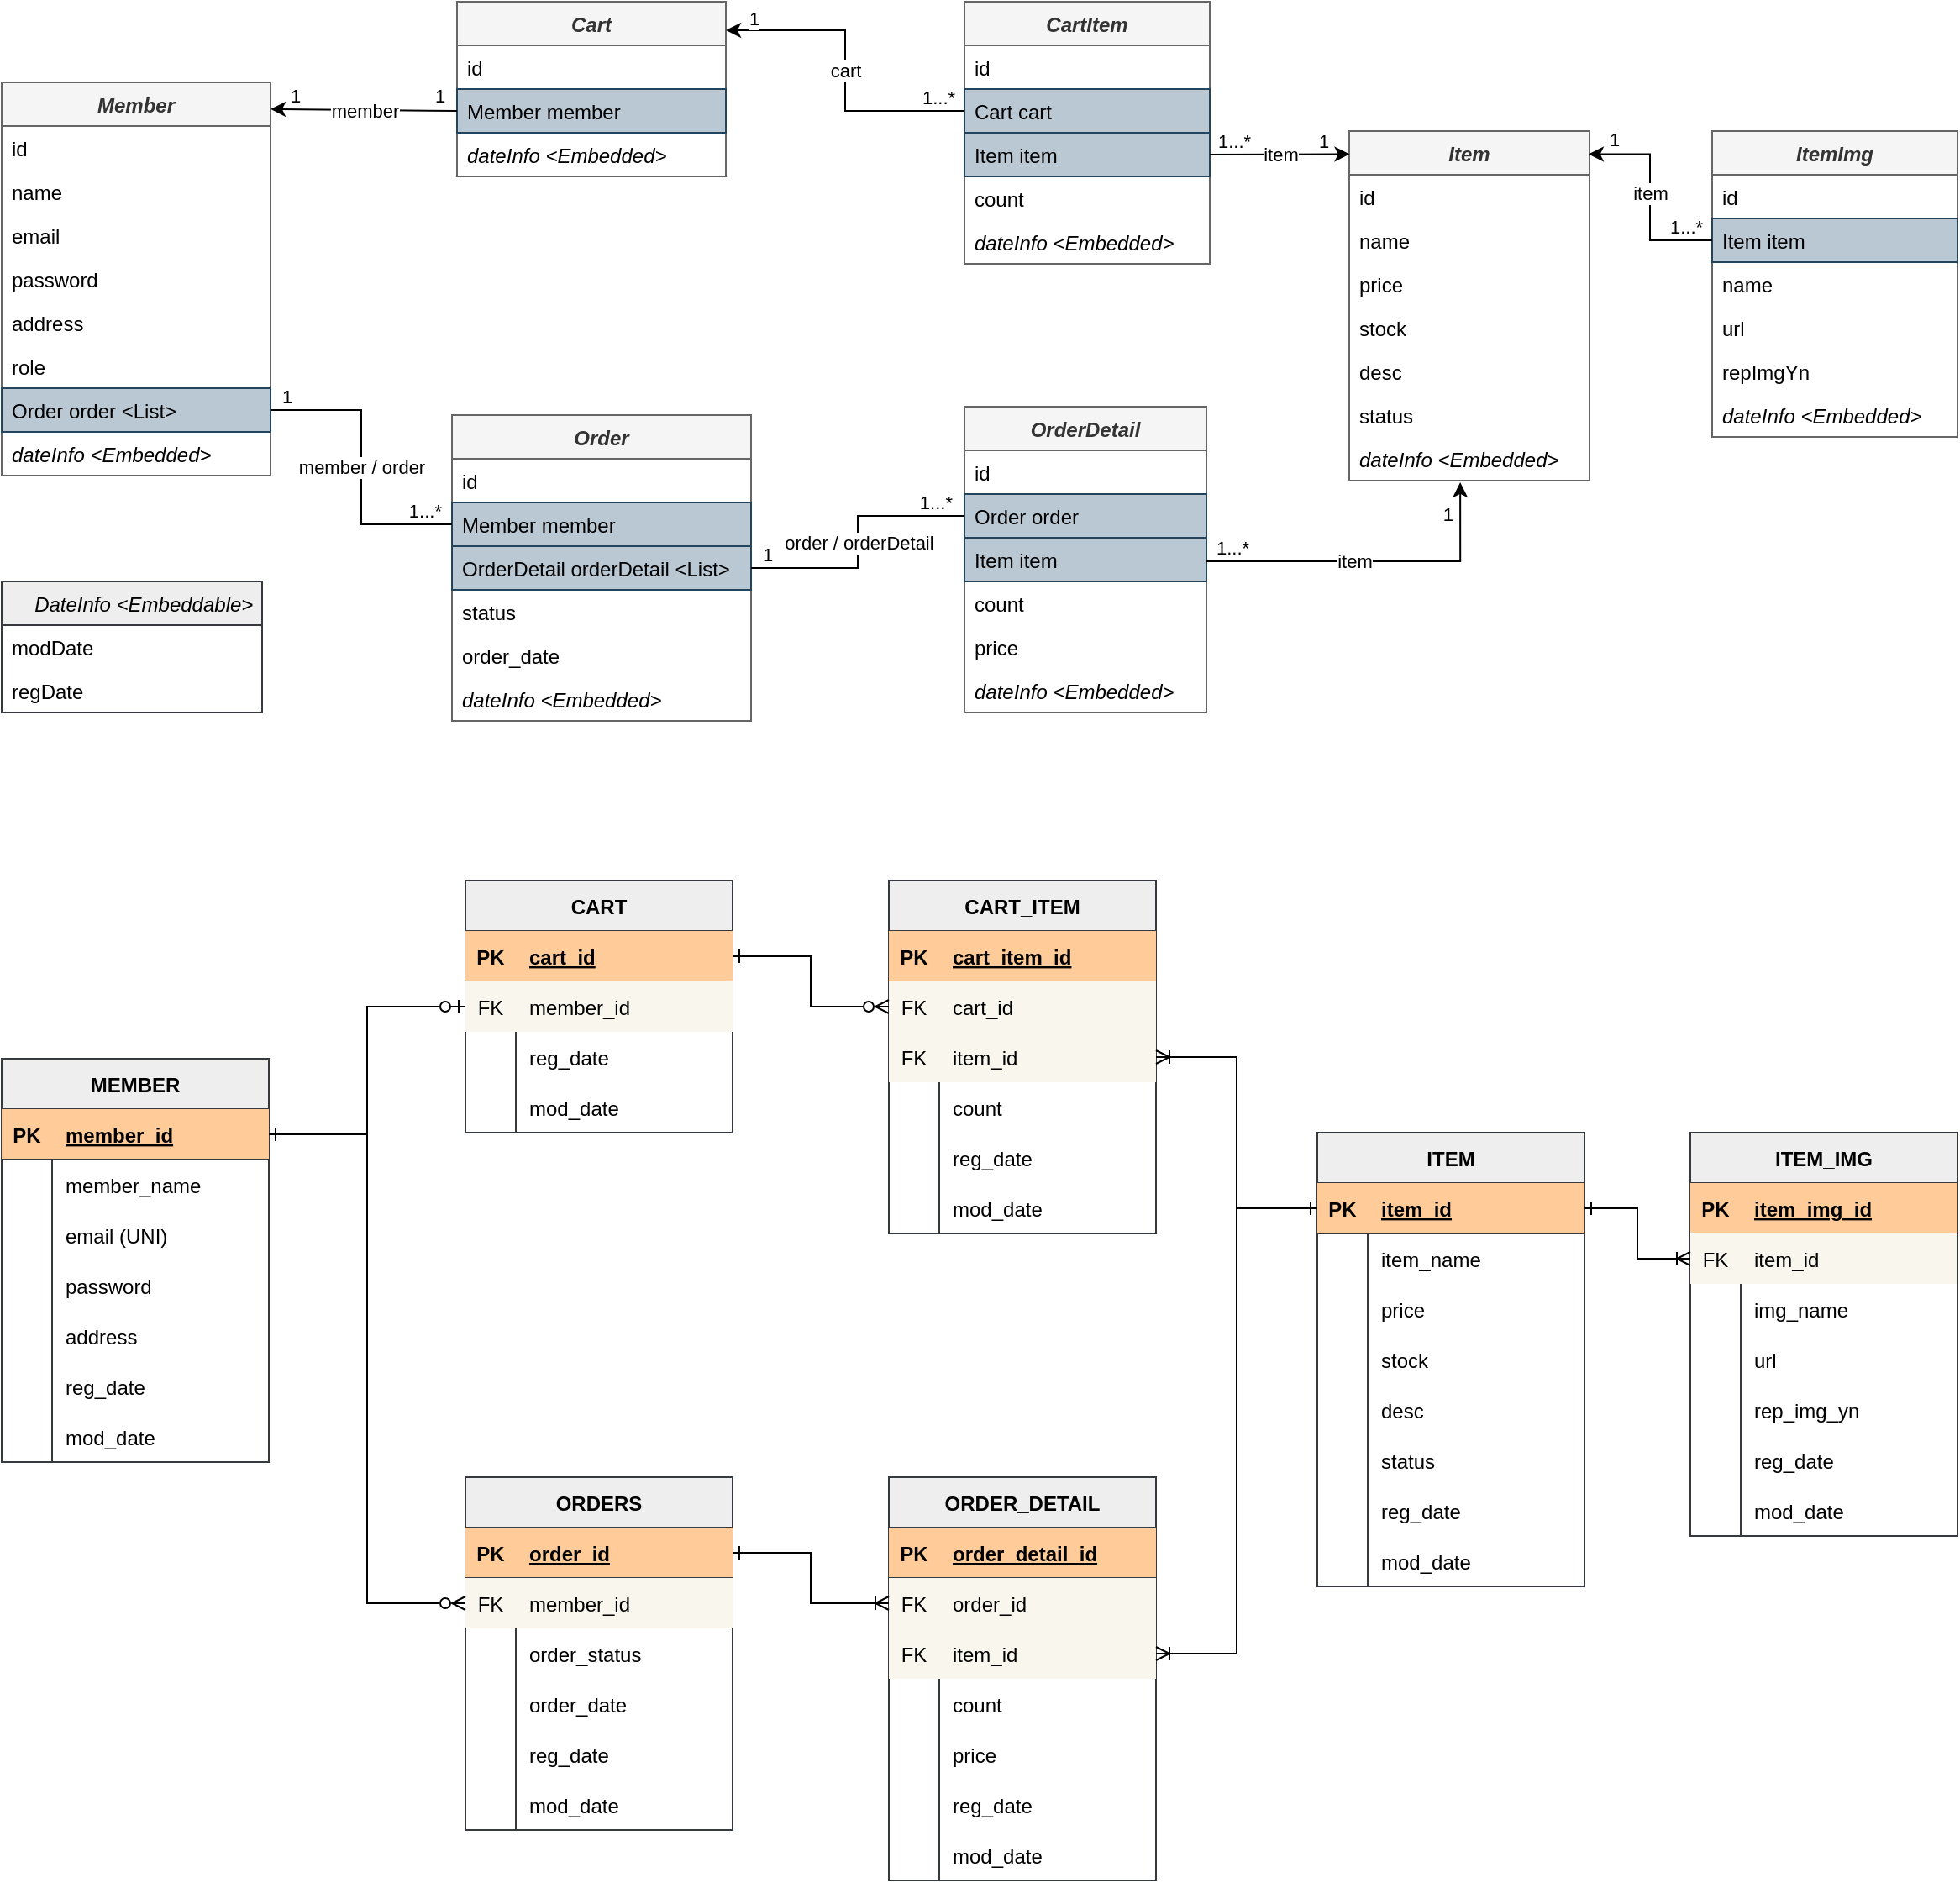 <mxfile version="20.8.10" type="device" pages="2"><diagram id="C5RBs43oDa-KdzZeNtuy" name="주문"><mxGraphModel dx="1434" dy="844" grid="0" gridSize="10" guides="1" tooltips="1" connect="1" arrows="1" fold="1" page="0" pageScale="1" pageWidth="1169" pageHeight="827" math="0" shadow="0"><root><mxCell id="WIyWlLk6GJQsqaUBKTNV-0"/><mxCell id="WIyWlLk6GJQsqaUBKTNV-1" parent="WIyWlLk6GJQsqaUBKTNV-0"/><mxCell id="zkfFHV4jXpPFQw0GAbJ--0" value="Item" style="swimlane;fontStyle=3;align=center;verticalAlign=top;childLayout=stackLayout;horizontal=1;startSize=26;horizontalStack=0;resizeParent=1;resizeLast=0;collapsible=1;marginBottom=0;rounded=0;shadow=0;strokeWidth=1;fillColor=#f5f5f5;fontColor=#333333;strokeColor=#666666;" parent="WIyWlLk6GJQsqaUBKTNV-1" vertex="1"><mxGeometry x="867" y="186" width="143" height="208" as="geometry"><mxRectangle x="230" y="140" width="160" height="26" as="alternateBounds"/></mxGeometry></mxCell><mxCell id="zkfFHV4jXpPFQw0GAbJ--1" value="id" style="text;align=left;verticalAlign=top;spacingLeft=4;spacingRight=4;overflow=hidden;rotatable=0;points=[[0,0.5],[1,0.5]];portConstraint=eastwest;" parent="zkfFHV4jXpPFQw0GAbJ--0" vertex="1"><mxGeometry y="26" width="143" height="26" as="geometry"/></mxCell><mxCell id="zkfFHV4jXpPFQw0GAbJ--2" value="name" style="text;align=left;verticalAlign=top;spacingLeft=4;spacingRight=4;overflow=hidden;rotatable=0;points=[[0,0.5],[1,0.5]];portConstraint=eastwest;rounded=0;shadow=0;html=0;" parent="zkfFHV4jXpPFQw0GAbJ--0" vertex="1"><mxGeometry y="52" width="143" height="26" as="geometry"/></mxCell><mxCell id="zkfFHV4jXpPFQw0GAbJ--3" value="price" style="text;align=left;verticalAlign=top;spacingLeft=4;spacingRight=4;overflow=hidden;rotatable=0;points=[[0,0.5],[1,0.5]];portConstraint=eastwest;rounded=0;shadow=0;html=0;" parent="zkfFHV4jXpPFQw0GAbJ--0" vertex="1"><mxGeometry y="78" width="143" height="26" as="geometry"/></mxCell><mxCell id="uTfQXRK-Z2ath6xREsuQ-17" value="stock" style="text;align=left;verticalAlign=top;spacingLeft=4;spacingRight=4;overflow=hidden;rotatable=0;points=[[0,0.5],[1,0.5]];portConstraint=eastwest;rounded=0;shadow=0;html=0;" parent="zkfFHV4jXpPFQw0GAbJ--0" vertex="1"><mxGeometry y="104" width="143" height="26" as="geometry"/></mxCell><mxCell id="uTfQXRK-Z2ath6xREsuQ-18" value="desc" style="text;align=left;verticalAlign=top;spacingLeft=4;spacingRight=4;overflow=hidden;rotatable=0;points=[[0,0.5],[1,0.5]];portConstraint=eastwest;rounded=0;shadow=0;html=0;" parent="zkfFHV4jXpPFQw0GAbJ--0" vertex="1"><mxGeometry y="130" width="143" height="26" as="geometry"/></mxCell><mxCell id="uTfQXRK-Z2ath6xREsuQ-19" value="status" style="text;align=left;verticalAlign=top;spacingLeft=4;spacingRight=4;overflow=hidden;rotatable=0;points=[[0,0.5],[1,0.5]];portConstraint=eastwest;rounded=0;shadow=0;html=0;" parent="zkfFHV4jXpPFQw0GAbJ--0" vertex="1"><mxGeometry y="156" width="143" height="26" as="geometry"/></mxCell><mxCell id="uTfQXRK-Z2ath6xREsuQ-20" value="dateInfo &lt;Embedded&gt;" style="text;align=left;verticalAlign=top;spacingLeft=4;spacingRight=4;overflow=hidden;rotatable=0;points=[[0,0.5],[1,0.5]];portConstraint=eastwest;rounded=0;shadow=0;html=0;fontStyle=2" parent="zkfFHV4jXpPFQw0GAbJ--0" vertex="1"><mxGeometry y="182" width="143" height="26" as="geometry"/></mxCell><mxCell id="uTfQXRK-Z2ath6xREsuQ-4" value="ITEM" style="shape=table;startSize=30;container=1;collapsible=1;childLayout=tableLayout;fixedRows=1;rowLines=0;fontStyle=1;align=center;resizeLast=1;swimlaneLine=1;fillColor=#eeeeee;strokeColor=#36393d;" parent="WIyWlLk6GJQsqaUBKTNV-1" vertex="1"><mxGeometry x="848" y="782" width="159" height="270" as="geometry"/></mxCell><mxCell id="uTfQXRK-Z2ath6xREsuQ-5" value="" style="shape=tableRow;horizontal=0;startSize=0;swimlaneHead=0;swimlaneBody=0;fillColor=#ffcc99;collapsible=0;dropTarget=0;points=[[0,0.5],[1,0.5]];portConstraint=eastwest;top=0;left=0;right=0;bottom=1;strokeColor=#36393d;" parent="uTfQXRK-Z2ath6xREsuQ-4" vertex="1"><mxGeometry y="30" width="159" height="30" as="geometry"/></mxCell><mxCell id="uTfQXRK-Z2ath6xREsuQ-6" value="PK" style="shape=partialRectangle;connectable=0;fillColor=none;top=0;left=0;bottom=0;right=0;fontStyle=1;overflow=hidden;" parent="uTfQXRK-Z2ath6xREsuQ-5" vertex="1"><mxGeometry width="30" height="30" as="geometry"><mxRectangle width="30" height="30" as="alternateBounds"/></mxGeometry></mxCell><mxCell id="uTfQXRK-Z2ath6xREsuQ-7" value="item_id" style="shape=partialRectangle;connectable=0;fillColor=none;top=0;left=0;bottom=0;right=0;align=left;spacingLeft=6;fontStyle=5;overflow=hidden;" parent="uTfQXRK-Z2ath6xREsuQ-5" vertex="1"><mxGeometry x="30" width="129" height="30" as="geometry"><mxRectangle width="129" height="30" as="alternateBounds"/></mxGeometry></mxCell><mxCell id="uTfQXRK-Z2ath6xREsuQ-8" value="" style="shape=tableRow;horizontal=0;startSize=0;swimlaneHead=0;swimlaneBody=0;fillColor=none;collapsible=0;dropTarget=0;points=[[0,0.5],[1,0.5]];portConstraint=eastwest;top=0;left=0;right=0;bottom=0;" parent="uTfQXRK-Z2ath6xREsuQ-4" vertex="1"><mxGeometry y="60" width="159" height="30" as="geometry"/></mxCell><mxCell id="uTfQXRK-Z2ath6xREsuQ-9" value="" style="shape=partialRectangle;connectable=0;fillColor=none;top=0;left=0;bottom=0;right=0;editable=1;overflow=hidden;" parent="uTfQXRK-Z2ath6xREsuQ-8" vertex="1"><mxGeometry width="30" height="30" as="geometry"><mxRectangle width="30" height="30" as="alternateBounds"/></mxGeometry></mxCell><mxCell id="uTfQXRK-Z2ath6xREsuQ-10" value="item_name" style="shape=partialRectangle;connectable=0;fillColor=none;top=0;left=0;bottom=0;right=0;align=left;spacingLeft=6;overflow=hidden;" parent="uTfQXRK-Z2ath6xREsuQ-8" vertex="1"><mxGeometry x="30" width="129" height="30" as="geometry"><mxRectangle width="129" height="30" as="alternateBounds"/></mxGeometry></mxCell><mxCell id="uTfQXRK-Z2ath6xREsuQ-11" value="" style="shape=tableRow;horizontal=0;startSize=0;swimlaneHead=0;swimlaneBody=0;fillColor=none;collapsible=0;dropTarget=0;points=[[0,0.5],[1,0.5]];portConstraint=eastwest;top=0;left=0;right=0;bottom=0;" parent="uTfQXRK-Z2ath6xREsuQ-4" vertex="1"><mxGeometry y="90" width="159" height="30" as="geometry"/></mxCell><mxCell id="uTfQXRK-Z2ath6xREsuQ-12" value="" style="shape=partialRectangle;connectable=0;fillColor=none;top=0;left=0;bottom=0;right=0;editable=1;overflow=hidden;" parent="uTfQXRK-Z2ath6xREsuQ-11" vertex="1"><mxGeometry width="30" height="30" as="geometry"><mxRectangle width="30" height="30" as="alternateBounds"/></mxGeometry></mxCell><mxCell id="uTfQXRK-Z2ath6xREsuQ-13" value="price" style="shape=partialRectangle;connectable=0;fillColor=none;top=0;left=0;bottom=0;right=0;align=left;spacingLeft=6;overflow=hidden;" parent="uTfQXRK-Z2ath6xREsuQ-11" vertex="1"><mxGeometry x="30" width="129" height="30" as="geometry"><mxRectangle width="129" height="30" as="alternateBounds"/></mxGeometry></mxCell><mxCell id="uTfQXRK-Z2ath6xREsuQ-43" value="" style="shape=tableRow;horizontal=0;startSize=0;swimlaneHead=0;swimlaneBody=0;fillColor=none;collapsible=0;dropTarget=0;points=[[0,0.5],[1,0.5]];portConstraint=eastwest;top=0;left=0;right=0;bottom=0;" parent="uTfQXRK-Z2ath6xREsuQ-4" vertex="1"><mxGeometry y="120" width="159" height="30" as="geometry"/></mxCell><mxCell id="uTfQXRK-Z2ath6xREsuQ-44" value="" style="shape=partialRectangle;connectable=0;fillColor=none;top=0;left=0;bottom=0;right=0;editable=1;overflow=hidden;" parent="uTfQXRK-Z2ath6xREsuQ-43" vertex="1"><mxGeometry width="30" height="30" as="geometry"><mxRectangle width="30" height="30" as="alternateBounds"/></mxGeometry></mxCell><mxCell id="uTfQXRK-Z2ath6xREsuQ-45" value="stock" style="shape=partialRectangle;connectable=0;fillColor=none;top=0;left=0;bottom=0;right=0;align=left;spacingLeft=6;overflow=hidden;" parent="uTfQXRK-Z2ath6xREsuQ-43" vertex="1"><mxGeometry x="30" width="129" height="30" as="geometry"><mxRectangle width="129" height="30" as="alternateBounds"/></mxGeometry></mxCell><mxCell id="uTfQXRK-Z2ath6xREsuQ-14" value="" style="shape=tableRow;horizontal=0;startSize=0;swimlaneHead=0;swimlaneBody=0;fillColor=none;collapsible=0;dropTarget=0;points=[[0,0.5],[1,0.5]];portConstraint=eastwest;top=0;left=0;right=0;bottom=0;" parent="uTfQXRK-Z2ath6xREsuQ-4" vertex="1"><mxGeometry y="150" width="159" height="30" as="geometry"/></mxCell><mxCell id="uTfQXRK-Z2ath6xREsuQ-15" value="" style="shape=partialRectangle;connectable=0;fillColor=none;top=0;left=0;bottom=0;right=0;editable=1;overflow=hidden;" parent="uTfQXRK-Z2ath6xREsuQ-14" vertex="1"><mxGeometry width="30" height="30" as="geometry"><mxRectangle width="30" height="30" as="alternateBounds"/></mxGeometry></mxCell><mxCell id="uTfQXRK-Z2ath6xREsuQ-16" value="desc" style="shape=partialRectangle;connectable=0;fillColor=none;top=0;left=0;bottom=0;right=0;align=left;spacingLeft=6;overflow=hidden;" parent="uTfQXRK-Z2ath6xREsuQ-14" vertex="1"><mxGeometry x="30" width="129" height="30" as="geometry"><mxRectangle width="129" height="30" as="alternateBounds"/></mxGeometry></mxCell><mxCell id="uTfQXRK-Z2ath6xREsuQ-46" value="" style="shape=tableRow;horizontal=0;startSize=0;swimlaneHead=0;swimlaneBody=0;fillColor=none;collapsible=0;dropTarget=0;points=[[0,0.5],[1,0.5]];portConstraint=eastwest;top=0;left=0;right=0;bottom=0;" parent="uTfQXRK-Z2ath6xREsuQ-4" vertex="1"><mxGeometry y="180" width="159" height="30" as="geometry"/></mxCell><mxCell id="uTfQXRK-Z2ath6xREsuQ-47" value="" style="shape=partialRectangle;connectable=0;fillColor=none;top=0;left=0;bottom=0;right=0;editable=1;overflow=hidden;" parent="uTfQXRK-Z2ath6xREsuQ-46" vertex="1"><mxGeometry width="30" height="30" as="geometry"><mxRectangle width="30" height="30" as="alternateBounds"/></mxGeometry></mxCell><mxCell id="uTfQXRK-Z2ath6xREsuQ-48" value="status" style="shape=partialRectangle;connectable=0;fillColor=none;top=0;left=0;bottom=0;right=0;align=left;spacingLeft=6;overflow=hidden;" parent="uTfQXRK-Z2ath6xREsuQ-46" vertex="1"><mxGeometry x="30" width="129" height="30" as="geometry"><mxRectangle width="129" height="30" as="alternateBounds"/></mxGeometry></mxCell><mxCell id="uTfQXRK-Z2ath6xREsuQ-25" value="" style="shape=tableRow;horizontal=0;startSize=0;swimlaneHead=0;swimlaneBody=0;fillColor=none;collapsible=0;dropTarget=0;points=[[0,0.5],[1,0.5]];portConstraint=eastwest;top=0;left=0;right=0;bottom=0;" parent="uTfQXRK-Z2ath6xREsuQ-4" vertex="1"><mxGeometry y="210" width="159" height="30" as="geometry"/></mxCell><mxCell id="uTfQXRK-Z2ath6xREsuQ-26" value="" style="shape=partialRectangle;connectable=0;fillColor=none;top=0;left=0;bottom=0;right=0;editable=1;overflow=hidden;" parent="uTfQXRK-Z2ath6xREsuQ-25" vertex="1"><mxGeometry width="30" height="30" as="geometry"><mxRectangle width="30" height="30" as="alternateBounds"/></mxGeometry></mxCell><mxCell id="uTfQXRK-Z2ath6xREsuQ-27" value="reg_date" style="shape=partialRectangle;connectable=0;fillColor=none;top=0;left=0;bottom=0;right=0;align=left;spacingLeft=6;overflow=hidden;" parent="uTfQXRK-Z2ath6xREsuQ-25" vertex="1"><mxGeometry x="30" width="129" height="30" as="geometry"><mxRectangle width="129" height="30" as="alternateBounds"/></mxGeometry></mxCell><mxCell id="uTfQXRK-Z2ath6xREsuQ-28" value="" style="shape=tableRow;horizontal=0;startSize=0;swimlaneHead=0;swimlaneBody=0;fillColor=none;collapsible=0;dropTarget=0;points=[[0,0.5],[1,0.5]];portConstraint=eastwest;top=0;left=0;right=0;bottom=0;" parent="uTfQXRK-Z2ath6xREsuQ-4" vertex="1"><mxGeometry y="240" width="159" height="30" as="geometry"/></mxCell><mxCell id="uTfQXRK-Z2ath6xREsuQ-29" value="" style="shape=partialRectangle;connectable=0;fillColor=none;top=0;left=0;bottom=0;right=0;editable=1;overflow=hidden;" parent="uTfQXRK-Z2ath6xREsuQ-28" vertex="1"><mxGeometry width="30" height="30" as="geometry"><mxRectangle width="30" height="30" as="alternateBounds"/></mxGeometry></mxCell><mxCell id="uTfQXRK-Z2ath6xREsuQ-30" value="mod_date" style="shape=partialRectangle;connectable=0;fillColor=none;top=0;left=0;bottom=0;right=0;align=left;spacingLeft=6;overflow=hidden;" parent="uTfQXRK-Z2ath6xREsuQ-28" vertex="1"><mxGeometry x="30" width="129" height="30" as="geometry"><mxRectangle width="129" height="30" as="alternateBounds"/></mxGeometry></mxCell><mxCell id="DPVKsSC4_K067OGJjrmP-0" value="MEMBER" style="shape=table;startSize=30;container=1;collapsible=1;childLayout=tableLayout;fixedRows=1;rowLines=0;fontStyle=1;align=center;resizeLast=1;fillColor=#eeeeee;strokeColor=#36393d;" parent="WIyWlLk6GJQsqaUBKTNV-1" vertex="1"><mxGeometry x="65" y="738" width="159" height="240" as="geometry"/></mxCell><mxCell id="DPVKsSC4_K067OGJjrmP-1" value="" style="shape=tableRow;horizontal=0;startSize=0;swimlaneHead=0;swimlaneBody=0;fillColor=#ffcc99;collapsible=0;dropTarget=0;points=[[0,0.5],[1,0.5]];portConstraint=eastwest;top=0;left=0;right=0;bottom=1;strokeColor=#36393d;" parent="DPVKsSC4_K067OGJjrmP-0" vertex="1"><mxGeometry y="30" width="159" height="30" as="geometry"/></mxCell><mxCell id="DPVKsSC4_K067OGJjrmP-2" value="PK" style="shape=partialRectangle;connectable=0;fillColor=none;top=0;left=0;bottom=0;right=0;fontStyle=1;overflow=hidden;" parent="DPVKsSC4_K067OGJjrmP-1" vertex="1"><mxGeometry width="30" height="30" as="geometry"><mxRectangle width="30" height="30" as="alternateBounds"/></mxGeometry></mxCell><mxCell id="DPVKsSC4_K067OGJjrmP-3" value="member_id" style="shape=partialRectangle;connectable=0;fillColor=none;top=0;left=0;bottom=0;right=0;align=left;spacingLeft=6;fontStyle=5;overflow=hidden;" parent="DPVKsSC4_K067OGJjrmP-1" vertex="1"><mxGeometry x="30" width="129" height="30" as="geometry"><mxRectangle width="129" height="30" as="alternateBounds"/></mxGeometry></mxCell><mxCell id="DPVKsSC4_K067OGJjrmP-4" value="" style="shape=tableRow;horizontal=0;startSize=0;swimlaneHead=0;swimlaneBody=0;fillColor=none;collapsible=0;dropTarget=0;points=[[0,0.5],[1,0.5]];portConstraint=eastwest;top=0;left=0;right=0;bottom=0;" parent="DPVKsSC4_K067OGJjrmP-0" vertex="1"><mxGeometry y="60" width="159" height="30" as="geometry"/></mxCell><mxCell id="DPVKsSC4_K067OGJjrmP-5" value="" style="shape=partialRectangle;connectable=0;fillColor=none;top=0;left=0;bottom=0;right=0;editable=1;overflow=hidden;" parent="DPVKsSC4_K067OGJjrmP-4" vertex="1"><mxGeometry width="30" height="30" as="geometry"><mxRectangle width="30" height="30" as="alternateBounds"/></mxGeometry></mxCell><mxCell id="DPVKsSC4_K067OGJjrmP-6" value="member_name" style="shape=partialRectangle;connectable=0;fillColor=none;top=0;left=0;bottom=0;right=0;align=left;spacingLeft=6;overflow=hidden;" parent="DPVKsSC4_K067OGJjrmP-4" vertex="1"><mxGeometry x="30" width="129" height="30" as="geometry"><mxRectangle width="129" height="30" as="alternateBounds"/></mxGeometry></mxCell><mxCell id="DPVKsSC4_K067OGJjrmP-7" value="" style="shape=tableRow;horizontal=0;startSize=0;swimlaneHead=0;swimlaneBody=0;fillColor=none;collapsible=0;dropTarget=0;points=[[0,0.5],[1,0.5]];portConstraint=eastwest;top=0;left=0;right=0;bottom=0;" parent="DPVKsSC4_K067OGJjrmP-0" vertex="1"><mxGeometry y="90" width="159" height="30" as="geometry"/></mxCell><mxCell id="DPVKsSC4_K067OGJjrmP-8" value="" style="shape=partialRectangle;connectable=0;fillColor=none;top=0;left=0;bottom=0;right=0;editable=1;overflow=hidden;" parent="DPVKsSC4_K067OGJjrmP-7" vertex="1"><mxGeometry width="30" height="30" as="geometry"><mxRectangle width="30" height="30" as="alternateBounds"/></mxGeometry></mxCell><mxCell id="DPVKsSC4_K067OGJjrmP-9" value="email (UNI)" style="shape=partialRectangle;connectable=0;fillColor=none;top=0;left=0;bottom=0;right=0;align=left;spacingLeft=6;overflow=hidden;" parent="DPVKsSC4_K067OGJjrmP-7" vertex="1"><mxGeometry x="30" width="129" height="30" as="geometry"><mxRectangle width="129" height="30" as="alternateBounds"/></mxGeometry></mxCell><mxCell id="DPVKsSC4_K067OGJjrmP-10" value="" style="shape=tableRow;horizontal=0;startSize=0;swimlaneHead=0;swimlaneBody=0;fillColor=none;collapsible=0;dropTarget=0;points=[[0,0.5],[1,0.5]];portConstraint=eastwest;top=0;left=0;right=0;bottom=0;" parent="DPVKsSC4_K067OGJjrmP-0" vertex="1"><mxGeometry y="120" width="159" height="30" as="geometry"/></mxCell><mxCell id="DPVKsSC4_K067OGJjrmP-11" value="" style="shape=partialRectangle;connectable=0;fillColor=none;top=0;left=0;bottom=0;right=0;editable=1;overflow=hidden;" parent="DPVKsSC4_K067OGJjrmP-10" vertex="1"><mxGeometry width="30" height="30" as="geometry"><mxRectangle width="30" height="30" as="alternateBounds"/></mxGeometry></mxCell><mxCell id="DPVKsSC4_K067OGJjrmP-12" value="password" style="shape=partialRectangle;connectable=0;fillColor=none;top=0;left=0;bottom=0;right=0;align=left;spacingLeft=6;overflow=hidden;" parent="DPVKsSC4_K067OGJjrmP-10" vertex="1"><mxGeometry x="30" width="129" height="30" as="geometry"><mxRectangle width="129" height="30" as="alternateBounds"/></mxGeometry></mxCell><mxCell id="DPVKsSC4_K067OGJjrmP-13" value="" style="shape=tableRow;horizontal=0;startSize=0;swimlaneHead=0;swimlaneBody=0;fillColor=none;collapsible=0;dropTarget=0;points=[[0,0.5],[1,0.5]];portConstraint=eastwest;top=0;left=0;right=0;bottom=0;" parent="DPVKsSC4_K067OGJjrmP-0" vertex="1"><mxGeometry y="150" width="159" height="30" as="geometry"/></mxCell><mxCell id="DPVKsSC4_K067OGJjrmP-14" value="" style="shape=partialRectangle;connectable=0;fillColor=none;top=0;left=0;bottom=0;right=0;editable=1;overflow=hidden;" parent="DPVKsSC4_K067OGJjrmP-13" vertex="1"><mxGeometry width="30" height="30" as="geometry"><mxRectangle width="30" height="30" as="alternateBounds"/></mxGeometry></mxCell><mxCell id="DPVKsSC4_K067OGJjrmP-15" value="address" style="shape=partialRectangle;connectable=0;fillColor=none;top=0;left=0;bottom=0;right=0;align=left;spacingLeft=6;overflow=hidden;" parent="DPVKsSC4_K067OGJjrmP-13" vertex="1"><mxGeometry x="30" width="129" height="30" as="geometry"><mxRectangle width="129" height="30" as="alternateBounds"/></mxGeometry></mxCell><mxCell id="DPVKsSC4_K067OGJjrmP-25" value="" style="shape=tableRow;horizontal=0;startSize=0;swimlaneHead=0;swimlaneBody=0;fillColor=none;collapsible=0;dropTarget=0;points=[[0,0.5],[1,0.5]];portConstraint=eastwest;top=0;left=0;right=0;bottom=0;" parent="DPVKsSC4_K067OGJjrmP-0" vertex="1"><mxGeometry y="180" width="159" height="30" as="geometry"/></mxCell><mxCell id="DPVKsSC4_K067OGJjrmP-26" value="" style="shape=partialRectangle;connectable=0;fillColor=none;top=0;left=0;bottom=0;right=0;editable=1;overflow=hidden;" parent="DPVKsSC4_K067OGJjrmP-25" vertex="1"><mxGeometry width="30" height="30" as="geometry"><mxRectangle width="30" height="30" as="alternateBounds"/></mxGeometry></mxCell><mxCell id="DPVKsSC4_K067OGJjrmP-27" value="reg_date" style="shape=partialRectangle;connectable=0;fillColor=none;top=0;left=0;bottom=0;right=0;align=left;spacingLeft=6;overflow=hidden;" parent="DPVKsSC4_K067OGJjrmP-25" vertex="1"><mxGeometry x="30" width="129" height="30" as="geometry"><mxRectangle width="129" height="30" as="alternateBounds"/></mxGeometry></mxCell><mxCell id="DPVKsSC4_K067OGJjrmP-28" value="" style="shape=tableRow;horizontal=0;startSize=0;swimlaneHead=0;swimlaneBody=0;fillColor=none;collapsible=0;dropTarget=0;points=[[0,0.5],[1,0.5]];portConstraint=eastwest;top=0;left=0;right=0;bottom=0;" parent="DPVKsSC4_K067OGJjrmP-0" vertex="1"><mxGeometry y="210" width="159" height="30" as="geometry"/></mxCell><mxCell id="DPVKsSC4_K067OGJjrmP-29" value="" style="shape=partialRectangle;connectable=0;fillColor=none;top=0;left=0;bottom=0;right=0;editable=1;overflow=hidden;" parent="DPVKsSC4_K067OGJjrmP-28" vertex="1"><mxGeometry width="30" height="30" as="geometry"><mxRectangle width="30" height="30" as="alternateBounds"/></mxGeometry></mxCell><mxCell id="DPVKsSC4_K067OGJjrmP-30" value="mod_date" style="shape=partialRectangle;connectable=0;fillColor=none;top=0;left=0;bottom=0;right=0;align=left;spacingLeft=6;overflow=hidden;" parent="DPVKsSC4_K067OGJjrmP-28" vertex="1"><mxGeometry x="30" width="129" height="30" as="geometry"><mxRectangle width="129" height="30" as="alternateBounds"/></mxGeometry></mxCell><mxCell id="DPVKsSC4_K067OGJjrmP-31" value="Member" style="swimlane;fontStyle=3;align=center;verticalAlign=top;childLayout=stackLayout;horizontal=1;startSize=26;horizontalStack=0;resizeParent=1;resizeLast=0;collapsible=1;marginBottom=0;rounded=0;shadow=0;strokeWidth=1;fillColor=#f5f5f5;fontColor=#333333;strokeColor=#666666;" parent="WIyWlLk6GJQsqaUBKTNV-1" vertex="1"><mxGeometry x="65" y="157" width="160" height="234" as="geometry"><mxRectangle x="230" y="140" width="160" height="26" as="alternateBounds"/></mxGeometry></mxCell><mxCell id="DPVKsSC4_K067OGJjrmP-32" value="id" style="text;align=left;verticalAlign=top;spacingLeft=4;spacingRight=4;overflow=hidden;rotatable=0;points=[[0,0.5],[1,0.5]];portConstraint=eastwest;" parent="DPVKsSC4_K067OGJjrmP-31" vertex="1"><mxGeometry y="26" width="160" height="26" as="geometry"/></mxCell><mxCell id="DPVKsSC4_K067OGJjrmP-33" value="name" style="text;align=left;verticalAlign=top;spacingLeft=4;spacingRight=4;overflow=hidden;rotatable=0;points=[[0,0.5],[1,0.5]];portConstraint=eastwest;rounded=0;shadow=0;html=0;" parent="DPVKsSC4_K067OGJjrmP-31" vertex="1"><mxGeometry y="52" width="160" height="26" as="geometry"/></mxCell><mxCell id="DPVKsSC4_K067OGJjrmP-34" value="email" style="text;align=left;verticalAlign=top;spacingLeft=4;spacingRight=4;overflow=hidden;rotatable=0;points=[[0,0.5],[1,0.5]];portConstraint=eastwest;rounded=0;shadow=0;html=0;" parent="DPVKsSC4_K067OGJjrmP-31" vertex="1"><mxGeometry y="78" width="160" height="26" as="geometry"/></mxCell><mxCell id="DPVKsSC4_K067OGJjrmP-35" value="password" style="text;align=left;verticalAlign=top;spacingLeft=4;spacingRight=4;overflow=hidden;rotatable=0;points=[[0,0.5],[1,0.5]];portConstraint=eastwest;rounded=0;shadow=0;html=0;" parent="DPVKsSC4_K067OGJjrmP-31" vertex="1"><mxGeometry y="104" width="160" height="26" as="geometry"/></mxCell><mxCell id="DPVKsSC4_K067OGJjrmP-36" value="address" style="text;align=left;verticalAlign=top;spacingLeft=4;spacingRight=4;overflow=hidden;rotatable=0;points=[[0,0.5],[1,0.5]];portConstraint=eastwest;rounded=0;shadow=0;html=0;" parent="DPVKsSC4_K067OGJjrmP-31" vertex="1"><mxGeometry y="130" width="160" height="26" as="geometry"/></mxCell><mxCell id="DPVKsSC4_K067OGJjrmP-40" value="role" style="text;align=left;verticalAlign=top;spacingLeft=4;spacingRight=4;overflow=hidden;rotatable=0;points=[[0,0.5],[1,0.5]];portConstraint=eastwest;rounded=0;shadow=0;html=0;" parent="DPVKsSC4_K067OGJjrmP-31" vertex="1"><mxGeometry y="156" width="160" height="26" as="geometry"/></mxCell><mxCell id="AyJ1LNA87BgBYngQ8w44-126" value="Order order &lt;List&gt;" style="text;align=left;verticalAlign=top;spacingLeft=4;spacingRight=4;overflow=hidden;rotatable=0;points=[[0,0.5],[1,0.5]];portConstraint=eastwest;rounded=0;shadow=0;html=0;fillColor=#bac8d3;strokeColor=#23445d;" parent="DPVKsSC4_K067OGJjrmP-31" vertex="1"><mxGeometry y="182" width="160" height="26" as="geometry"/></mxCell><mxCell id="DPVKsSC4_K067OGJjrmP-38" value="dateInfo &lt;Embedded&gt;" style="text;align=left;verticalAlign=top;spacingLeft=4;spacingRight=4;overflow=hidden;rotatable=0;points=[[0,0.5],[1,0.5]];portConstraint=eastwest;rounded=0;shadow=0;html=0;fontStyle=2;horizontal=1;" parent="DPVKsSC4_K067OGJjrmP-31" vertex="1"><mxGeometry y="208" width="160" height="26" as="geometry"/></mxCell><mxCell id="DPVKsSC4_K067OGJjrmP-41" value="DateInfo &lt;Embeddable&gt; " style="swimlane;fontStyle=2;align=right;verticalAlign=top;childLayout=stackLayout;horizontal=1;startSize=26;horizontalStack=0;resizeParent=1;resizeLast=0;collapsible=1;marginBottom=0;rounded=0;shadow=0;strokeWidth=1;fillColor=#eeeeee;strokeColor=#36393d;" parent="WIyWlLk6GJQsqaUBKTNV-1" vertex="1"><mxGeometry x="65" y="454" width="155" height="78" as="geometry"><mxRectangle x="230" y="140" width="160" height="26" as="alternateBounds"/></mxGeometry></mxCell><mxCell id="DPVKsSC4_K067OGJjrmP-49" value="modDate" style="text;align=left;verticalAlign=top;spacingLeft=4;spacingRight=4;overflow=hidden;rotatable=0;points=[[0,0.5],[1,0.5]];portConstraint=eastwest;rounded=0;shadow=0;html=0;" parent="DPVKsSC4_K067OGJjrmP-41" vertex="1"><mxGeometry y="26" width="155" height="26" as="geometry"/></mxCell><mxCell id="DPVKsSC4_K067OGJjrmP-48" value="regDate" style="text;align=left;verticalAlign=top;spacingLeft=4;spacingRight=4;overflow=hidden;rotatable=0;points=[[0,0.5],[1,0.5]];portConstraint=eastwest;rounded=0;shadow=0;html=0;" parent="DPVKsSC4_K067OGJjrmP-41" vertex="1"><mxGeometry y="52" width="155" height="26" as="geometry"/></mxCell><mxCell id="AyJ1LNA87BgBYngQ8w44-0" value="Cart" style="swimlane;fontStyle=3;align=center;verticalAlign=top;childLayout=stackLayout;horizontal=1;startSize=26;horizontalStack=0;resizeParent=1;resizeLast=0;collapsible=1;marginBottom=0;rounded=0;shadow=0;strokeWidth=1;fillColor=#f5f5f5;fontColor=#333333;strokeColor=#666666;" parent="WIyWlLk6GJQsqaUBKTNV-1" vertex="1"><mxGeometry x="336" y="109" width="160" height="104" as="geometry"><mxRectangle x="230" y="140" width="160" height="26" as="alternateBounds"/></mxGeometry></mxCell><mxCell id="AyJ1LNA87BgBYngQ8w44-1" value="id" style="text;align=left;verticalAlign=top;spacingLeft=4;spacingRight=4;overflow=hidden;rotatable=0;points=[[0,0.5],[1,0.5]];portConstraint=eastwest;" parent="AyJ1LNA87BgBYngQ8w44-0" vertex="1"><mxGeometry y="26" width="160" height="26" as="geometry"/></mxCell><mxCell id="AyJ1LNA87BgBYngQ8w44-2" value="Member member" style="text;align=left;verticalAlign=top;spacingLeft=4;spacingRight=4;overflow=hidden;rotatable=0;points=[[0,0.5],[1,0.5]];portConstraint=eastwest;rounded=0;shadow=0;html=0;fillColor=#bac8d3;strokeColor=#23445d;" parent="AyJ1LNA87BgBYngQ8w44-0" vertex="1"><mxGeometry y="52" width="160" height="26" as="geometry"/></mxCell><mxCell id="AyJ1LNA87BgBYngQ8w44-7" value="dateInfo &lt;Embedded&gt;" style="text;align=left;verticalAlign=top;spacingLeft=4;spacingRight=4;overflow=hidden;rotatable=0;points=[[0,0.5],[1,0.5]];portConstraint=eastwest;rounded=0;shadow=0;html=0;fontStyle=2;horizontal=1;" parent="AyJ1LNA87BgBYngQ8w44-0" vertex="1"><mxGeometry y="78" width="160" height="26" as="geometry"/></mxCell><mxCell id="AyJ1LNA87BgBYngQ8w44-9" value="CART" style="shape=table;startSize=30;container=1;collapsible=1;childLayout=tableLayout;fixedRows=1;rowLines=0;fontStyle=1;align=center;resizeLast=1;fillColor=#eeeeee;strokeColor=#36393d;" parent="WIyWlLk6GJQsqaUBKTNV-1" vertex="1"><mxGeometry x="341" y="632" width="159" height="150" as="geometry"/></mxCell><mxCell id="AyJ1LNA87BgBYngQ8w44-10" value="" style="shape=tableRow;horizontal=0;startSize=0;swimlaneHead=0;swimlaneBody=0;fillColor=#ffcc99;collapsible=0;dropTarget=0;points=[[0,0.5],[1,0.5]];portConstraint=eastwest;top=0;left=0;right=0;bottom=1;strokeColor=#36393d;" parent="AyJ1LNA87BgBYngQ8w44-9" vertex="1"><mxGeometry y="30" width="159" height="30" as="geometry"/></mxCell><mxCell id="AyJ1LNA87BgBYngQ8w44-11" value="PK" style="shape=partialRectangle;connectable=0;fillColor=none;top=0;left=0;bottom=0;right=0;fontStyle=1;overflow=hidden;" parent="AyJ1LNA87BgBYngQ8w44-10" vertex="1"><mxGeometry width="30" height="30" as="geometry"><mxRectangle width="30" height="30" as="alternateBounds"/></mxGeometry></mxCell><mxCell id="AyJ1LNA87BgBYngQ8w44-12" value="cart_id" style="shape=partialRectangle;connectable=0;fillColor=none;top=0;left=0;bottom=0;right=0;align=left;spacingLeft=6;fontStyle=5;overflow=hidden;" parent="AyJ1LNA87BgBYngQ8w44-10" vertex="1"><mxGeometry x="30" width="129" height="30" as="geometry"><mxRectangle width="129" height="30" as="alternateBounds"/></mxGeometry></mxCell><mxCell id="AyJ1LNA87BgBYngQ8w44-13" value="" style="shape=tableRow;horizontal=0;startSize=0;swimlaneHead=0;swimlaneBody=0;fillColor=#f9f7ed;collapsible=0;dropTarget=0;points=[[0,0.5],[1,0.5]];portConstraint=eastwest;top=0;left=0;right=0;bottom=0;strokeColor=#36393d;" parent="AyJ1LNA87BgBYngQ8w44-9" vertex="1"><mxGeometry y="60" width="159" height="30" as="geometry"/></mxCell><mxCell id="AyJ1LNA87BgBYngQ8w44-14" value="FK" style="shape=partialRectangle;connectable=0;fillColor=none;top=0;left=0;bottom=0;right=0;editable=1;overflow=hidden;strokeColor=default;" parent="AyJ1LNA87BgBYngQ8w44-13" vertex="1"><mxGeometry width="30" height="30" as="geometry"><mxRectangle width="30" height="30" as="alternateBounds"/></mxGeometry></mxCell><mxCell id="AyJ1LNA87BgBYngQ8w44-15" value="member_id" style="shape=partialRectangle;connectable=0;fillColor=none;top=0;left=0;bottom=0;right=0;align=left;spacingLeft=6;overflow=hidden;" parent="AyJ1LNA87BgBYngQ8w44-13" vertex="1"><mxGeometry x="30" width="129" height="30" as="geometry"><mxRectangle width="129" height="30" as="alternateBounds"/></mxGeometry></mxCell><mxCell id="AyJ1LNA87BgBYngQ8w44-25" value="" style="shape=tableRow;horizontal=0;startSize=0;swimlaneHead=0;swimlaneBody=0;fillColor=none;collapsible=0;dropTarget=0;points=[[0,0.5],[1,0.5]];portConstraint=eastwest;top=0;left=0;right=0;bottom=0;" parent="AyJ1LNA87BgBYngQ8w44-9" vertex="1"><mxGeometry y="90" width="159" height="30" as="geometry"/></mxCell><mxCell id="AyJ1LNA87BgBYngQ8w44-26" value="" style="shape=partialRectangle;connectable=0;fillColor=none;top=0;left=0;bottom=0;right=0;editable=1;overflow=hidden;" parent="AyJ1LNA87BgBYngQ8w44-25" vertex="1"><mxGeometry width="30" height="30" as="geometry"><mxRectangle width="30" height="30" as="alternateBounds"/></mxGeometry></mxCell><mxCell id="AyJ1LNA87BgBYngQ8w44-27" value="reg_date" style="shape=partialRectangle;connectable=0;fillColor=none;top=0;left=0;bottom=0;right=0;align=left;spacingLeft=6;overflow=hidden;" parent="AyJ1LNA87BgBYngQ8w44-25" vertex="1"><mxGeometry x="30" width="129" height="30" as="geometry"><mxRectangle width="129" height="30" as="alternateBounds"/></mxGeometry></mxCell><mxCell id="AyJ1LNA87BgBYngQ8w44-28" value="" style="shape=tableRow;horizontal=0;startSize=0;swimlaneHead=0;swimlaneBody=0;fillColor=none;collapsible=0;dropTarget=0;points=[[0,0.5],[1,0.5]];portConstraint=eastwest;top=0;left=0;right=0;bottom=0;" parent="AyJ1LNA87BgBYngQ8w44-9" vertex="1"><mxGeometry y="120" width="159" height="30" as="geometry"/></mxCell><mxCell id="AyJ1LNA87BgBYngQ8w44-29" value="" style="shape=partialRectangle;connectable=0;fillColor=none;top=0;left=0;bottom=0;right=0;editable=1;overflow=hidden;" parent="AyJ1LNA87BgBYngQ8w44-28" vertex="1"><mxGeometry width="30" height="30" as="geometry"><mxRectangle width="30" height="30" as="alternateBounds"/></mxGeometry></mxCell><mxCell id="AyJ1LNA87BgBYngQ8w44-30" value="mod_date" style="shape=partialRectangle;connectable=0;fillColor=none;top=0;left=0;bottom=0;right=0;align=left;spacingLeft=6;overflow=hidden;" parent="AyJ1LNA87BgBYngQ8w44-28" vertex="1"><mxGeometry x="30" width="129" height="30" as="geometry"><mxRectangle width="129" height="30" as="alternateBounds"/></mxGeometry></mxCell><mxCell id="AyJ1LNA87BgBYngQ8w44-31" value="" style="endArrow=ERzeroToOne;startArrow=ERone;html=1;rounded=0;entryX=0;entryY=0.5;entryDx=0;entryDy=0;exitX=1;exitY=0.5;exitDx=0;exitDy=0;startFill=0;endFill=0;edgeStyle=orthogonalEdgeStyle;" parent="WIyWlLk6GJQsqaUBKTNV-1" source="DPVKsSC4_K067OGJjrmP-1" target="AyJ1LNA87BgBYngQ8w44-13" edge="1"><mxGeometry width="50" height="50" relative="1" as="geometry"><mxPoint x="293" y="723" as="sourcePoint"/><mxPoint x="352" y="586" as="targetPoint"/></mxGeometry></mxCell><mxCell id="AyJ1LNA87BgBYngQ8w44-32" value="CART_ITEM" style="shape=table;startSize=30;container=1;collapsible=1;childLayout=tableLayout;fixedRows=1;rowLines=0;fontStyle=1;align=center;resizeLast=1;fillColor=#eeeeee;strokeColor=#36393d;" parent="WIyWlLk6GJQsqaUBKTNV-1" vertex="1"><mxGeometry x="593" y="632" width="159" height="210" as="geometry"/></mxCell><mxCell id="AyJ1LNA87BgBYngQ8w44-33" value="" style="shape=tableRow;horizontal=0;startSize=0;swimlaneHead=0;swimlaneBody=0;fillColor=#ffcc99;collapsible=0;dropTarget=0;points=[[0,0.5],[1,0.5]];portConstraint=eastwest;top=0;left=0;right=0;bottom=1;strokeColor=#36393d;" parent="AyJ1LNA87BgBYngQ8w44-32" vertex="1"><mxGeometry y="30" width="159" height="30" as="geometry"/></mxCell><mxCell id="AyJ1LNA87BgBYngQ8w44-34" value="PK" style="shape=partialRectangle;connectable=0;fillColor=none;top=0;left=0;bottom=0;right=0;fontStyle=1;overflow=hidden;" parent="AyJ1LNA87BgBYngQ8w44-33" vertex="1"><mxGeometry width="30" height="30" as="geometry"><mxRectangle width="30" height="30" as="alternateBounds"/></mxGeometry></mxCell><mxCell id="AyJ1LNA87BgBYngQ8w44-35" value="cart_item_id" style="shape=partialRectangle;connectable=0;fillColor=none;top=0;left=0;bottom=0;right=0;align=left;spacingLeft=6;fontStyle=5;overflow=hidden;" parent="AyJ1LNA87BgBYngQ8w44-33" vertex="1"><mxGeometry x="30" width="129" height="30" as="geometry"><mxRectangle width="129" height="30" as="alternateBounds"/></mxGeometry></mxCell><mxCell id="AyJ1LNA87BgBYngQ8w44-36" value="" style="shape=tableRow;horizontal=0;startSize=0;swimlaneHead=0;swimlaneBody=0;fillColor=#f9f7ed;collapsible=0;dropTarget=0;points=[[0,0.5],[1,0.5]];portConstraint=eastwest;top=0;left=0;right=0;bottom=0;strokeColor=#36393d;" parent="AyJ1LNA87BgBYngQ8w44-32" vertex="1"><mxGeometry y="60" width="159" height="30" as="geometry"/></mxCell><mxCell id="AyJ1LNA87BgBYngQ8w44-37" value="FK" style="shape=partialRectangle;connectable=0;fillColor=none;top=0;left=0;bottom=0;right=0;editable=1;overflow=hidden;" parent="AyJ1LNA87BgBYngQ8w44-36" vertex="1"><mxGeometry width="30" height="30" as="geometry"><mxRectangle width="30" height="30" as="alternateBounds"/></mxGeometry></mxCell><mxCell id="AyJ1LNA87BgBYngQ8w44-38" value="cart_id" style="shape=partialRectangle;connectable=0;fillColor=none;top=0;left=0;bottom=0;right=0;align=left;spacingLeft=6;overflow=hidden;" parent="AyJ1LNA87BgBYngQ8w44-36" vertex="1"><mxGeometry x="30" width="129" height="30" as="geometry"><mxRectangle width="129" height="30" as="alternateBounds"/></mxGeometry></mxCell><mxCell id="AyJ1LNA87BgBYngQ8w44-45" value="" style="shape=tableRow;horizontal=0;startSize=0;swimlaneHead=0;swimlaneBody=0;fillColor=#f9f7ed;collapsible=0;dropTarget=0;points=[[0,0.5],[1,0.5]];portConstraint=eastwest;top=0;left=0;right=0;bottom=0;strokeColor=#36393d;" parent="AyJ1LNA87BgBYngQ8w44-32" vertex="1"><mxGeometry y="90" width="159" height="30" as="geometry"/></mxCell><mxCell id="AyJ1LNA87BgBYngQ8w44-46" value="FK" style="shape=partialRectangle;connectable=0;fillColor=none;top=0;left=0;bottom=0;right=0;editable=1;overflow=hidden;" parent="AyJ1LNA87BgBYngQ8w44-45" vertex="1"><mxGeometry width="30" height="30" as="geometry"><mxRectangle width="30" height="30" as="alternateBounds"/></mxGeometry></mxCell><mxCell id="AyJ1LNA87BgBYngQ8w44-47" value="item_id" style="shape=partialRectangle;connectable=0;fillColor=none;top=0;left=0;bottom=0;right=0;align=left;spacingLeft=6;overflow=hidden;" parent="AyJ1LNA87BgBYngQ8w44-45" vertex="1"><mxGeometry x="30" width="129" height="30" as="geometry"><mxRectangle width="129" height="30" as="alternateBounds"/></mxGeometry></mxCell><mxCell id="AyJ1LNA87BgBYngQ8w44-50" value="" style="shape=tableRow;horizontal=0;startSize=0;swimlaneHead=0;swimlaneBody=0;fillColor=none;collapsible=0;dropTarget=0;points=[[0,0.5],[1,0.5]];portConstraint=eastwest;top=0;left=0;right=0;bottom=0;" parent="AyJ1LNA87BgBYngQ8w44-32" vertex="1"><mxGeometry y="120" width="159" height="30" as="geometry"/></mxCell><mxCell id="AyJ1LNA87BgBYngQ8w44-51" value="" style="shape=partialRectangle;connectable=0;fillColor=none;top=0;left=0;bottom=0;right=0;editable=1;overflow=hidden;" parent="AyJ1LNA87BgBYngQ8w44-50" vertex="1"><mxGeometry width="30" height="30" as="geometry"><mxRectangle width="30" height="30" as="alternateBounds"/></mxGeometry></mxCell><mxCell id="AyJ1LNA87BgBYngQ8w44-52" value="count" style="shape=partialRectangle;connectable=0;fillColor=none;top=0;left=0;bottom=0;right=0;align=left;spacingLeft=6;overflow=hidden;" parent="AyJ1LNA87BgBYngQ8w44-50" vertex="1"><mxGeometry x="30" width="129" height="30" as="geometry"><mxRectangle width="129" height="30" as="alternateBounds"/></mxGeometry></mxCell><mxCell id="AyJ1LNA87BgBYngQ8w44-39" value="" style="shape=tableRow;horizontal=0;startSize=0;swimlaneHead=0;swimlaneBody=0;fillColor=none;collapsible=0;dropTarget=0;points=[[0,0.5],[1,0.5]];portConstraint=eastwest;top=0;left=0;right=0;bottom=0;" parent="AyJ1LNA87BgBYngQ8w44-32" vertex="1"><mxGeometry y="150" width="159" height="30" as="geometry"/></mxCell><mxCell id="AyJ1LNA87BgBYngQ8w44-40" value="" style="shape=partialRectangle;connectable=0;fillColor=none;top=0;left=0;bottom=0;right=0;editable=1;overflow=hidden;" parent="AyJ1LNA87BgBYngQ8w44-39" vertex="1"><mxGeometry width="30" height="30" as="geometry"><mxRectangle width="30" height="30" as="alternateBounds"/></mxGeometry></mxCell><mxCell id="AyJ1LNA87BgBYngQ8w44-41" value="reg_date" style="shape=partialRectangle;connectable=0;fillColor=none;top=0;left=0;bottom=0;right=0;align=left;spacingLeft=6;overflow=hidden;" parent="AyJ1LNA87BgBYngQ8w44-39" vertex="1"><mxGeometry x="30" width="129" height="30" as="geometry"><mxRectangle width="129" height="30" as="alternateBounds"/></mxGeometry></mxCell><mxCell id="AyJ1LNA87BgBYngQ8w44-42" value="" style="shape=tableRow;horizontal=0;startSize=0;swimlaneHead=0;swimlaneBody=0;fillColor=none;collapsible=0;dropTarget=0;points=[[0,0.5],[1,0.5]];portConstraint=eastwest;top=0;left=0;right=0;bottom=0;" parent="AyJ1LNA87BgBYngQ8w44-32" vertex="1"><mxGeometry y="180" width="159" height="30" as="geometry"/></mxCell><mxCell id="AyJ1LNA87BgBYngQ8w44-43" value="" style="shape=partialRectangle;connectable=0;fillColor=none;top=0;left=0;bottom=0;right=0;editable=1;overflow=hidden;" parent="AyJ1LNA87BgBYngQ8w44-42" vertex="1"><mxGeometry width="30" height="30" as="geometry"><mxRectangle width="30" height="30" as="alternateBounds"/></mxGeometry></mxCell><mxCell id="AyJ1LNA87BgBYngQ8w44-44" value="mod_date" style="shape=partialRectangle;connectable=0;fillColor=none;top=0;left=0;bottom=0;right=0;align=left;spacingLeft=6;overflow=hidden;" parent="AyJ1LNA87BgBYngQ8w44-42" vertex="1"><mxGeometry x="30" width="129" height="30" as="geometry"><mxRectangle width="129" height="30" as="alternateBounds"/></mxGeometry></mxCell><mxCell id="AyJ1LNA87BgBYngQ8w44-48" value="" style="endArrow=ERzeroToMany;startArrow=ERone;html=1;rounded=0;entryX=0;entryY=0.5;entryDx=0;entryDy=0;exitX=1;exitY=0.5;exitDx=0;exitDy=0;startFill=0;endFill=0;edgeStyle=orthogonalEdgeStyle;" parent="WIyWlLk6GJQsqaUBKTNV-1" source="AyJ1LNA87BgBYngQ8w44-10" target="AyJ1LNA87BgBYngQ8w44-36" edge="1"><mxGeometry width="50" height="50" relative="1" as="geometry"><mxPoint x="250" y="685" as="sourcePoint"/><mxPoint x="332" y="715" as="targetPoint"/></mxGeometry></mxCell><mxCell id="AyJ1LNA87BgBYngQ8w44-49" value="" style="endArrow=ERoneToMany;startArrow=ERone;html=1;rounded=0;entryX=1;entryY=0.5;entryDx=0;entryDy=0;exitX=0;exitY=0.5;exitDx=0;exitDy=0;startFill=0;endFill=0;edgeStyle=orthogonalEdgeStyle;" parent="WIyWlLk6GJQsqaUBKTNV-1" source="uTfQXRK-Z2ath6xREsuQ-5" target="AyJ1LNA87BgBYngQ8w44-45" edge="1"><mxGeometry width="50" height="50" relative="1" as="geometry"><mxPoint x="747" y="516" as="sourcePoint"/><mxPoint x="821" y="546" as="targetPoint"/></mxGeometry></mxCell><mxCell id="AyJ1LNA87BgBYngQ8w44-53" value="CartItem" style="swimlane;fontStyle=3;align=center;verticalAlign=top;childLayout=stackLayout;horizontal=1;startSize=26;horizontalStack=0;resizeParent=1;resizeLast=0;collapsible=1;marginBottom=0;rounded=0;shadow=0;strokeWidth=1;fillColor=#f5f5f5;fontColor=#333333;strokeColor=#666666;" parent="WIyWlLk6GJQsqaUBKTNV-1" vertex="1"><mxGeometry x="638" y="109" width="146" height="156" as="geometry"><mxRectangle x="230" y="140" width="160" height="26" as="alternateBounds"/></mxGeometry></mxCell><mxCell id="AyJ1LNA87BgBYngQ8w44-54" value="id" style="text;align=left;verticalAlign=top;spacingLeft=4;spacingRight=4;overflow=hidden;rotatable=0;points=[[0,0.5],[1,0.5]];portConstraint=eastwest;" parent="AyJ1LNA87BgBYngQ8w44-53" vertex="1"><mxGeometry y="26" width="146" height="26" as="geometry"/></mxCell><mxCell id="AyJ1LNA87BgBYngQ8w44-55" value="Cart cart" style="text;align=left;verticalAlign=top;spacingLeft=4;spacingRight=4;overflow=hidden;rotatable=0;points=[[0,0.5],[1,0.5]];portConstraint=eastwest;rounded=0;shadow=0;html=0;fillColor=#bac8d3;strokeColor=#23445d;" parent="AyJ1LNA87BgBYngQ8w44-53" vertex="1"><mxGeometry y="52" width="146" height="26" as="geometry"/></mxCell><mxCell id="AyJ1LNA87BgBYngQ8w44-60" value="Item item" style="text;align=left;verticalAlign=top;spacingLeft=4;spacingRight=4;overflow=hidden;rotatable=0;points=[[0,0.5],[1,0.5]];portConstraint=eastwest;rounded=0;shadow=0;html=0;fillColor=#bac8d3;strokeColor=#23445d;" parent="AyJ1LNA87BgBYngQ8w44-53" vertex="1"><mxGeometry y="78" width="146" height="26" as="geometry"/></mxCell><mxCell id="AyJ1LNA87BgBYngQ8w44-57" value="count" style="text;align=left;verticalAlign=top;spacingLeft=4;spacingRight=4;overflow=hidden;rotatable=0;points=[[0,0.5],[1,0.5]];portConstraint=eastwest;rounded=0;shadow=0;html=0;" parent="AyJ1LNA87BgBYngQ8w44-53" vertex="1"><mxGeometry y="104" width="146" height="26" as="geometry"/></mxCell><mxCell id="AyJ1LNA87BgBYngQ8w44-56" value="dateInfo &lt;Embedded&gt;" style="text;align=left;verticalAlign=top;spacingLeft=4;spacingRight=4;overflow=hidden;rotatable=0;points=[[0,0.5],[1,0.5]];portConstraint=eastwest;rounded=0;shadow=0;html=0;fontStyle=2;horizontal=1;" parent="AyJ1LNA87BgBYngQ8w44-53" vertex="1"><mxGeometry y="130" width="146" height="26" as="geometry"/></mxCell><mxCell id="AyJ1LNA87BgBYngQ8w44-66" value="ORDERS" style="shape=table;startSize=30;container=1;collapsible=1;childLayout=tableLayout;fixedRows=1;rowLines=0;fontStyle=1;align=center;resizeLast=1;fillColor=#eeeeee;strokeColor=#36393d;" parent="WIyWlLk6GJQsqaUBKTNV-1" vertex="1"><mxGeometry x="341" y="987" width="159" height="210" as="geometry"/></mxCell><mxCell id="AyJ1LNA87BgBYngQ8w44-67" value="" style="shape=tableRow;horizontal=0;startSize=0;swimlaneHead=0;swimlaneBody=0;fillColor=#ffcc99;collapsible=0;dropTarget=0;points=[[0,0.5],[1,0.5]];portConstraint=eastwest;top=0;left=0;right=0;bottom=1;strokeColor=#36393d;" parent="AyJ1LNA87BgBYngQ8w44-66" vertex="1"><mxGeometry y="30" width="159" height="30" as="geometry"/></mxCell><mxCell id="AyJ1LNA87BgBYngQ8w44-68" value="PK" style="shape=partialRectangle;connectable=0;fillColor=none;top=0;left=0;bottom=0;right=0;fontStyle=1;overflow=hidden;" parent="AyJ1LNA87BgBYngQ8w44-67" vertex="1"><mxGeometry width="30" height="30" as="geometry"><mxRectangle width="30" height="30" as="alternateBounds"/></mxGeometry></mxCell><mxCell id="AyJ1LNA87BgBYngQ8w44-69" value="order_id" style="shape=partialRectangle;connectable=0;fillColor=none;top=0;left=0;bottom=0;right=0;align=left;spacingLeft=6;fontStyle=5;overflow=hidden;" parent="AyJ1LNA87BgBYngQ8w44-67" vertex="1"><mxGeometry x="30" width="129" height="30" as="geometry"><mxRectangle width="129" height="30" as="alternateBounds"/></mxGeometry></mxCell><mxCell id="AyJ1LNA87BgBYngQ8w44-70" value="" style="shape=tableRow;horizontal=0;startSize=0;swimlaneHead=0;swimlaneBody=0;fillColor=#f9f7ed;collapsible=0;dropTarget=0;points=[[0,0.5],[1,0.5]];portConstraint=eastwest;top=0;left=0;right=0;bottom=0;strokeColor=#36393d;" parent="AyJ1LNA87BgBYngQ8w44-66" vertex="1"><mxGeometry y="60" width="159" height="30" as="geometry"/></mxCell><mxCell id="AyJ1LNA87BgBYngQ8w44-71" value="FK" style="shape=partialRectangle;connectable=0;fillColor=none;top=0;left=0;bottom=0;right=0;editable=1;overflow=hidden;" parent="AyJ1LNA87BgBYngQ8w44-70" vertex="1"><mxGeometry width="30" height="30" as="geometry"><mxRectangle width="30" height="30" as="alternateBounds"/></mxGeometry></mxCell><mxCell id="AyJ1LNA87BgBYngQ8w44-72" value="member_id" style="shape=partialRectangle;connectable=0;fillColor=none;top=0;left=0;bottom=0;right=0;align=left;spacingLeft=6;overflow=hidden;" parent="AyJ1LNA87BgBYngQ8w44-70" vertex="1"><mxGeometry x="30" width="129" height="30" as="geometry"><mxRectangle width="129" height="30" as="alternateBounds"/></mxGeometry></mxCell><mxCell id="AyJ1LNA87BgBYngQ8w44-79" value="" style="shape=tableRow;horizontal=0;startSize=0;swimlaneHead=0;swimlaneBody=0;fillColor=none;collapsible=0;dropTarget=0;points=[[0,0.5],[1,0.5]];portConstraint=eastwest;top=0;left=0;right=0;bottom=0;" parent="AyJ1LNA87BgBYngQ8w44-66" vertex="1"><mxGeometry y="90" width="159" height="30" as="geometry"/></mxCell><mxCell id="AyJ1LNA87BgBYngQ8w44-80" value="" style="shape=partialRectangle;connectable=0;fillColor=none;top=0;left=0;bottom=0;right=0;editable=1;overflow=hidden;" parent="AyJ1LNA87BgBYngQ8w44-79" vertex="1"><mxGeometry width="30" height="30" as="geometry"><mxRectangle width="30" height="30" as="alternateBounds"/></mxGeometry></mxCell><mxCell id="AyJ1LNA87BgBYngQ8w44-81" value="order_status" style="shape=partialRectangle;connectable=0;fillColor=none;top=0;left=0;bottom=0;right=0;align=left;spacingLeft=6;overflow=hidden;" parent="AyJ1LNA87BgBYngQ8w44-79" vertex="1"><mxGeometry x="30" width="129" height="30" as="geometry"><mxRectangle width="129" height="30" as="alternateBounds"/></mxGeometry></mxCell><mxCell id="AyJ1LNA87BgBYngQ8w44-82" value="" style="shape=tableRow;horizontal=0;startSize=0;swimlaneHead=0;swimlaneBody=0;fillColor=none;collapsible=0;dropTarget=0;points=[[0,0.5],[1,0.5]];portConstraint=eastwest;top=0;left=0;right=0;bottom=0;" parent="AyJ1LNA87BgBYngQ8w44-66" vertex="1"><mxGeometry y="120" width="159" height="30" as="geometry"/></mxCell><mxCell id="AyJ1LNA87BgBYngQ8w44-83" value="" style="shape=partialRectangle;connectable=0;fillColor=none;top=0;left=0;bottom=0;right=0;editable=1;overflow=hidden;" parent="AyJ1LNA87BgBYngQ8w44-82" vertex="1"><mxGeometry width="30" height="30" as="geometry"><mxRectangle width="30" height="30" as="alternateBounds"/></mxGeometry></mxCell><mxCell id="AyJ1LNA87BgBYngQ8w44-84" value="order_date" style="shape=partialRectangle;connectable=0;fillColor=none;top=0;left=0;bottom=0;right=0;align=left;spacingLeft=6;overflow=hidden;" parent="AyJ1LNA87BgBYngQ8w44-82" vertex="1"><mxGeometry x="30" width="129" height="30" as="geometry"><mxRectangle width="129" height="30" as="alternateBounds"/></mxGeometry></mxCell><mxCell id="AyJ1LNA87BgBYngQ8w44-73" value="" style="shape=tableRow;horizontal=0;startSize=0;swimlaneHead=0;swimlaneBody=0;fillColor=none;collapsible=0;dropTarget=0;points=[[0,0.5],[1,0.5]];portConstraint=eastwest;top=0;left=0;right=0;bottom=0;" parent="AyJ1LNA87BgBYngQ8w44-66" vertex="1"><mxGeometry y="150" width="159" height="30" as="geometry"/></mxCell><mxCell id="AyJ1LNA87BgBYngQ8w44-74" value="" style="shape=partialRectangle;connectable=0;fillColor=none;top=0;left=0;bottom=0;right=0;editable=1;overflow=hidden;" parent="AyJ1LNA87BgBYngQ8w44-73" vertex="1"><mxGeometry width="30" height="30" as="geometry"><mxRectangle width="30" height="30" as="alternateBounds"/></mxGeometry></mxCell><mxCell id="AyJ1LNA87BgBYngQ8w44-75" value="reg_date" style="shape=partialRectangle;connectable=0;fillColor=none;top=0;left=0;bottom=0;right=0;align=left;spacingLeft=6;overflow=hidden;" parent="AyJ1LNA87BgBYngQ8w44-73" vertex="1"><mxGeometry x="30" width="129" height="30" as="geometry"><mxRectangle width="129" height="30" as="alternateBounds"/></mxGeometry></mxCell><mxCell id="AyJ1LNA87BgBYngQ8w44-76" value="" style="shape=tableRow;horizontal=0;startSize=0;swimlaneHead=0;swimlaneBody=0;fillColor=none;collapsible=0;dropTarget=0;points=[[0,0.5],[1,0.5]];portConstraint=eastwest;top=0;left=0;right=0;bottom=0;" parent="AyJ1LNA87BgBYngQ8w44-66" vertex="1"><mxGeometry y="180" width="159" height="30" as="geometry"/></mxCell><mxCell id="AyJ1LNA87BgBYngQ8w44-77" value="" style="shape=partialRectangle;connectable=0;fillColor=none;top=0;left=0;bottom=0;right=0;editable=1;overflow=hidden;" parent="AyJ1LNA87BgBYngQ8w44-76" vertex="1"><mxGeometry width="30" height="30" as="geometry"><mxRectangle width="30" height="30" as="alternateBounds"/></mxGeometry></mxCell><mxCell id="AyJ1LNA87BgBYngQ8w44-78" value="mod_date" style="shape=partialRectangle;connectable=0;fillColor=none;top=0;left=0;bottom=0;right=0;align=left;spacingLeft=6;overflow=hidden;" parent="AyJ1LNA87BgBYngQ8w44-76" vertex="1"><mxGeometry x="30" width="129" height="30" as="geometry"><mxRectangle width="129" height="30" as="alternateBounds"/></mxGeometry></mxCell><mxCell id="AyJ1LNA87BgBYngQ8w44-85" value="" style="endArrow=ERzeroToMany;startArrow=ERone;html=1;rounded=0;entryX=0;entryY=0.5;entryDx=0;entryDy=0;exitX=1;exitY=0.5;exitDx=0;exitDy=0;startFill=0;endFill=0;edgeStyle=orthogonalEdgeStyle;" parent="WIyWlLk6GJQsqaUBKTNV-1" source="DPVKsSC4_K067OGJjrmP-1" target="AyJ1LNA87BgBYngQ8w44-70" edge="1"><mxGeometry width="50" height="50" relative="1" as="geometry"><mxPoint x="250" y="685" as="sourcePoint"/><mxPoint x="392" y="724" as="targetPoint"/></mxGeometry></mxCell><mxCell id="AyJ1LNA87BgBYngQ8w44-86" value="ORDER_DETAIL" style="shape=table;startSize=30;container=1;collapsible=1;childLayout=tableLayout;fixedRows=1;rowLines=0;fontStyle=1;align=center;resizeLast=1;fillColor=#eeeeee;strokeColor=#36393d;" parent="WIyWlLk6GJQsqaUBKTNV-1" vertex="1"><mxGeometry x="593" y="987" width="159" height="240" as="geometry"/></mxCell><mxCell id="AyJ1LNA87BgBYngQ8w44-87" value="" style="shape=tableRow;horizontal=0;startSize=0;swimlaneHead=0;swimlaneBody=0;fillColor=#ffcc99;collapsible=0;dropTarget=0;points=[[0,0.5],[1,0.5]];portConstraint=eastwest;top=0;left=0;right=0;bottom=1;strokeColor=#36393d;" parent="AyJ1LNA87BgBYngQ8w44-86" vertex="1"><mxGeometry y="30" width="159" height="30" as="geometry"/></mxCell><mxCell id="AyJ1LNA87BgBYngQ8w44-88" value="PK" style="shape=partialRectangle;connectable=0;fillColor=none;top=0;left=0;bottom=0;right=0;fontStyle=1;overflow=hidden;" parent="AyJ1LNA87BgBYngQ8w44-87" vertex="1"><mxGeometry width="30" height="30" as="geometry"><mxRectangle width="30" height="30" as="alternateBounds"/></mxGeometry></mxCell><mxCell id="AyJ1LNA87BgBYngQ8w44-89" value="order_detail_id" style="shape=partialRectangle;connectable=0;fillColor=none;top=0;left=0;bottom=0;right=0;align=left;spacingLeft=6;fontStyle=5;overflow=hidden;" parent="AyJ1LNA87BgBYngQ8w44-87" vertex="1"><mxGeometry x="30" width="129" height="30" as="geometry"><mxRectangle width="129" height="30" as="alternateBounds"/></mxGeometry></mxCell><mxCell id="AyJ1LNA87BgBYngQ8w44-90" value="" style="shape=tableRow;horizontal=0;startSize=0;swimlaneHead=0;swimlaneBody=0;fillColor=#f9f7ed;collapsible=0;dropTarget=0;points=[[0,0.5],[1,0.5]];portConstraint=eastwest;top=0;left=0;right=0;bottom=0;strokeColor=#36393d;" parent="AyJ1LNA87BgBYngQ8w44-86" vertex="1"><mxGeometry y="60" width="159" height="30" as="geometry"/></mxCell><mxCell id="AyJ1LNA87BgBYngQ8w44-91" value="FK" style="shape=partialRectangle;connectable=0;fillColor=none;top=0;left=0;bottom=0;right=0;editable=1;overflow=hidden;" parent="AyJ1LNA87BgBYngQ8w44-90" vertex="1"><mxGeometry width="30" height="30" as="geometry"><mxRectangle width="30" height="30" as="alternateBounds"/></mxGeometry></mxCell><mxCell id="AyJ1LNA87BgBYngQ8w44-92" value="order_id" style="shape=partialRectangle;connectable=0;fillColor=none;top=0;left=0;bottom=0;right=0;align=left;spacingLeft=6;overflow=hidden;" parent="AyJ1LNA87BgBYngQ8w44-90" vertex="1"><mxGeometry x="30" width="129" height="30" as="geometry"><mxRectangle width="129" height="30" as="alternateBounds"/></mxGeometry></mxCell><mxCell id="AyJ1LNA87BgBYngQ8w44-93" value="" style="shape=tableRow;horizontal=0;startSize=0;swimlaneHead=0;swimlaneBody=0;fillColor=#f9f7ed;collapsible=0;dropTarget=0;points=[[0,0.5],[1,0.5]];portConstraint=eastwest;top=0;left=0;right=0;bottom=0;strokeColor=#36393d;" parent="AyJ1LNA87BgBYngQ8w44-86" vertex="1"><mxGeometry y="90" width="159" height="30" as="geometry"/></mxCell><mxCell id="AyJ1LNA87BgBYngQ8w44-94" value="FK" style="shape=partialRectangle;connectable=0;fillColor=none;top=0;left=0;bottom=0;right=0;editable=1;overflow=hidden;" parent="AyJ1LNA87BgBYngQ8w44-93" vertex="1"><mxGeometry width="30" height="30" as="geometry"><mxRectangle width="30" height="30" as="alternateBounds"/></mxGeometry></mxCell><mxCell id="AyJ1LNA87BgBYngQ8w44-95" value="item_id" style="shape=partialRectangle;connectable=0;fillColor=none;top=0;left=0;bottom=0;right=0;align=left;spacingLeft=6;overflow=hidden;" parent="AyJ1LNA87BgBYngQ8w44-93" vertex="1"><mxGeometry x="30" width="129" height="30" as="geometry"><mxRectangle width="129" height="30" as="alternateBounds"/></mxGeometry></mxCell><mxCell id="AyJ1LNA87BgBYngQ8w44-96" value="" style="shape=tableRow;horizontal=0;startSize=0;swimlaneHead=0;swimlaneBody=0;fillColor=none;collapsible=0;dropTarget=0;points=[[0,0.5],[1,0.5]];portConstraint=eastwest;top=0;left=0;right=0;bottom=0;" parent="AyJ1LNA87BgBYngQ8w44-86" vertex="1"><mxGeometry y="120" width="159" height="30" as="geometry"/></mxCell><mxCell id="AyJ1LNA87BgBYngQ8w44-97" value="" style="shape=partialRectangle;connectable=0;fillColor=none;top=0;left=0;bottom=0;right=0;editable=1;overflow=hidden;" parent="AyJ1LNA87BgBYngQ8w44-96" vertex="1"><mxGeometry width="30" height="30" as="geometry"><mxRectangle width="30" height="30" as="alternateBounds"/></mxGeometry></mxCell><mxCell id="AyJ1LNA87BgBYngQ8w44-98" value="count" style="shape=partialRectangle;connectable=0;fillColor=none;top=0;left=0;bottom=0;right=0;align=left;spacingLeft=6;overflow=hidden;" parent="AyJ1LNA87BgBYngQ8w44-96" vertex="1"><mxGeometry x="30" width="129" height="30" as="geometry"><mxRectangle width="129" height="30" as="alternateBounds"/></mxGeometry></mxCell><mxCell id="AyJ1LNA87BgBYngQ8w44-107" value="" style="shape=tableRow;horizontal=0;startSize=0;swimlaneHead=0;swimlaneBody=0;fillColor=none;collapsible=0;dropTarget=0;points=[[0,0.5],[1,0.5]];portConstraint=eastwest;top=0;left=0;right=0;bottom=0;" parent="AyJ1LNA87BgBYngQ8w44-86" vertex="1"><mxGeometry y="150" width="159" height="30" as="geometry"/></mxCell><mxCell id="AyJ1LNA87BgBYngQ8w44-108" value="" style="shape=partialRectangle;connectable=0;fillColor=none;top=0;left=0;bottom=0;right=0;editable=1;overflow=hidden;" parent="AyJ1LNA87BgBYngQ8w44-107" vertex="1"><mxGeometry width="30" height="30" as="geometry"><mxRectangle width="30" height="30" as="alternateBounds"/></mxGeometry></mxCell><mxCell id="AyJ1LNA87BgBYngQ8w44-109" value="price" style="shape=partialRectangle;connectable=0;fillColor=none;top=0;left=0;bottom=0;right=0;align=left;spacingLeft=6;overflow=hidden;" parent="AyJ1LNA87BgBYngQ8w44-107" vertex="1"><mxGeometry x="30" width="129" height="30" as="geometry"><mxRectangle width="129" height="30" as="alternateBounds"/></mxGeometry></mxCell><mxCell id="AyJ1LNA87BgBYngQ8w44-99" value="" style="shape=tableRow;horizontal=0;startSize=0;swimlaneHead=0;swimlaneBody=0;fillColor=none;collapsible=0;dropTarget=0;points=[[0,0.5],[1,0.5]];portConstraint=eastwest;top=0;left=0;right=0;bottom=0;" parent="AyJ1LNA87BgBYngQ8w44-86" vertex="1"><mxGeometry y="180" width="159" height="30" as="geometry"/></mxCell><mxCell id="AyJ1LNA87BgBYngQ8w44-100" value="" style="shape=partialRectangle;connectable=0;fillColor=none;top=0;left=0;bottom=0;right=0;editable=1;overflow=hidden;" parent="AyJ1LNA87BgBYngQ8w44-99" vertex="1"><mxGeometry width="30" height="30" as="geometry"><mxRectangle width="30" height="30" as="alternateBounds"/></mxGeometry></mxCell><mxCell id="AyJ1LNA87BgBYngQ8w44-101" value="reg_date" style="shape=partialRectangle;connectable=0;fillColor=none;top=0;left=0;bottom=0;right=0;align=left;spacingLeft=6;overflow=hidden;" parent="AyJ1LNA87BgBYngQ8w44-99" vertex="1"><mxGeometry x="30" width="129" height="30" as="geometry"><mxRectangle width="129" height="30" as="alternateBounds"/></mxGeometry></mxCell><mxCell id="AyJ1LNA87BgBYngQ8w44-102" value="" style="shape=tableRow;horizontal=0;startSize=0;swimlaneHead=0;swimlaneBody=0;fillColor=none;collapsible=0;dropTarget=0;points=[[0,0.5],[1,0.5]];portConstraint=eastwest;top=0;left=0;right=0;bottom=0;" parent="AyJ1LNA87BgBYngQ8w44-86" vertex="1"><mxGeometry y="210" width="159" height="30" as="geometry"/></mxCell><mxCell id="AyJ1LNA87BgBYngQ8w44-103" value="" style="shape=partialRectangle;connectable=0;fillColor=none;top=0;left=0;bottom=0;right=0;editable=1;overflow=hidden;" parent="AyJ1LNA87BgBYngQ8w44-102" vertex="1"><mxGeometry width="30" height="30" as="geometry"><mxRectangle width="30" height="30" as="alternateBounds"/></mxGeometry></mxCell><mxCell id="AyJ1LNA87BgBYngQ8w44-104" value="mod_date" style="shape=partialRectangle;connectable=0;fillColor=none;top=0;left=0;bottom=0;right=0;align=left;spacingLeft=6;overflow=hidden;" parent="AyJ1LNA87BgBYngQ8w44-102" vertex="1"><mxGeometry x="30" width="129" height="30" as="geometry"><mxRectangle width="129" height="30" as="alternateBounds"/></mxGeometry></mxCell><mxCell id="AyJ1LNA87BgBYngQ8w44-105" value="" style="endArrow=ERoneToMany;startArrow=ERone;html=1;rounded=0;entryX=0;entryY=0.5;entryDx=0;entryDy=0;exitX=1;exitY=0.5;exitDx=0;exitDy=0;startFill=0;endFill=0;edgeStyle=orthogonalEdgeStyle;" parent="WIyWlLk6GJQsqaUBKTNV-1" source="AyJ1LNA87BgBYngQ8w44-67" target="AyJ1LNA87BgBYngQ8w44-90" edge="1"><mxGeometry width="50" height="50" relative="1" as="geometry"><mxPoint x="551" y="694" as="sourcePoint"/><mxPoint x="637" y="724" as="targetPoint"/></mxGeometry></mxCell><mxCell id="AyJ1LNA87BgBYngQ8w44-106" value="" style="endArrow=ERoneToMany;startArrow=ERone;html=1;rounded=0;entryX=1;entryY=0.5;entryDx=0;entryDy=0;exitX=0;exitY=0.5;exitDx=0;exitDy=0;startFill=0;endFill=0;edgeStyle=orthogonalEdgeStyle;" parent="WIyWlLk6GJQsqaUBKTNV-1" source="uTfQXRK-Z2ath6xREsuQ-5" target="AyJ1LNA87BgBYngQ8w44-93" edge="1"><mxGeometry width="50" height="50" relative="1" as="geometry"><mxPoint x="962" y="869" as="sourcePoint"/><mxPoint x="796" y="754" as="targetPoint"/></mxGeometry></mxCell><mxCell id="AyJ1LNA87BgBYngQ8w44-110" value="Order" style="swimlane;fontStyle=3;align=center;verticalAlign=top;childLayout=stackLayout;horizontal=1;startSize=26;horizontalStack=0;resizeParent=1;resizeLast=0;collapsible=1;marginBottom=0;rounded=0;shadow=0;strokeWidth=1;fillColor=#f5f5f5;fontColor=#333333;strokeColor=#666666;" parent="WIyWlLk6GJQsqaUBKTNV-1" vertex="1"><mxGeometry x="333" y="355" width="178" height="182" as="geometry"><mxRectangle x="230" y="140" width="160" height="26" as="alternateBounds"/></mxGeometry></mxCell><mxCell id="AyJ1LNA87BgBYngQ8w44-111" value="id" style="text;align=left;verticalAlign=top;spacingLeft=4;spacingRight=4;overflow=hidden;rotatable=0;points=[[0,0.5],[1,0.5]];portConstraint=eastwest;" parent="AyJ1LNA87BgBYngQ8w44-110" vertex="1"><mxGeometry y="26" width="178" height="26" as="geometry"/></mxCell><mxCell id="AyJ1LNA87BgBYngQ8w44-112" value="Member member" style="text;align=left;verticalAlign=top;spacingLeft=4;spacingRight=4;overflow=hidden;rotatable=0;points=[[0,0.5],[1,0.5]];portConstraint=eastwest;rounded=0;shadow=0;html=0;fillColor=#bac8d3;strokeColor=#23445d;" parent="AyJ1LNA87BgBYngQ8w44-110" vertex="1"><mxGeometry y="52" width="178" height="26" as="geometry"/></mxCell><mxCell id="AyJ1LNA87BgBYngQ8w44-129" value="OrderDetail orderDetail &lt;List&gt;" style="text;align=left;verticalAlign=top;spacingLeft=4;spacingRight=4;overflow=hidden;rotatable=0;points=[[0,0.5],[1,0.5]];portConstraint=eastwest;rounded=0;shadow=0;html=0;fillColor=#bac8d3;strokeColor=#23445d;" parent="AyJ1LNA87BgBYngQ8w44-110" vertex="1"><mxGeometry y="78" width="178" height="26" as="geometry"/></mxCell><mxCell id="AyJ1LNA87BgBYngQ8w44-113" value="status" style="text;align=left;verticalAlign=top;spacingLeft=4;spacingRight=4;overflow=hidden;rotatable=0;points=[[0,0.5],[1,0.5]];portConstraint=eastwest;rounded=0;shadow=0;html=0;fontStyle=0;horizontal=1;" parent="AyJ1LNA87BgBYngQ8w44-110" vertex="1"><mxGeometry y="104" width="178" height="26" as="geometry"/></mxCell><mxCell id="AyJ1LNA87BgBYngQ8w44-114" value="order_date" style="text;align=left;verticalAlign=top;spacingLeft=4;spacingRight=4;overflow=hidden;rotatable=0;points=[[0,0.5],[1,0.5]];portConstraint=eastwest;rounded=0;shadow=0;html=0;fontStyle=0;horizontal=1;" parent="AyJ1LNA87BgBYngQ8w44-110" vertex="1"><mxGeometry y="130" width="178" height="26" as="geometry"/></mxCell><mxCell id="AyJ1LNA87BgBYngQ8w44-116" value="dateInfo &lt;Embedded&gt;" style="text;align=left;verticalAlign=top;spacingLeft=4;spacingRight=4;overflow=hidden;rotatable=0;points=[[0,0.5],[1,0.5]];portConstraint=eastwest;rounded=0;shadow=0;html=0;fontStyle=2;horizontal=1;" parent="AyJ1LNA87BgBYngQ8w44-110" vertex="1"><mxGeometry y="156" width="178" height="26" as="geometry"/></mxCell><mxCell id="AyJ1LNA87BgBYngQ8w44-118" value="OrderDetail" style="swimlane;fontStyle=3;align=center;verticalAlign=top;childLayout=stackLayout;horizontal=1;startSize=26;horizontalStack=0;resizeParent=1;resizeLast=0;collapsible=1;marginBottom=0;rounded=0;shadow=0;strokeWidth=1;fillColor=#f5f5f5;fontColor=#333333;strokeColor=#666666;" parent="WIyWlLk6GJQsqaUBKTNV-1" vertex="1"><mxGeometry x="638" y="350" width="144" height="182" as="geometry"><mxRectangle x="230" y="140" width="160" height="26" as="alternateBounds"/></mxGeometry></mxCell><mxCell id="AyJ1LNA87BgBYngQ8w44-119" value="id" style="text;align=left;verticalAlign=top;spacingLeft=4;spacingRight=4;overflow=hidden;rotatable=0;points=[[0,0.5],[1,0.5]];portConstraint=eastwest;" parent="AyJ1LNA87BgBYngQ8w44-118" vertex="1"><mxGeometry y="26" width="144" height="26" as="geometry"/></mxCell><mxCell id="AyJ1LNA87BgBYngQ8w44-120" value="Order order" style="text;align=left;verticalAlign=top;spacingLeft=4;spacingRight=4;overflow=hidden;rotatable=0;points=[[0,0.5],[1,0.5]];portConstraint=eastwest;rounded=0;shadow=0;html=0;fillColor=#bac8d3;strokeColor=#23445d;" parent="AyJ1LNA87BgBYngQ8w44-118" vertex="1"><mxGeometry y="52" width="144" height="26" as="geometry"/></mxCell><mxCell id="AyJ1LNA87BgBYngQ8w44-121" value="Item item" style="text;align=left;verticalAlign=top;spacingLeft=4;spacingRight=4;overflow=hidden;rotatable=0;points=[[0,0.5],[1,0.5]];portConstraint=eastwest;rounded=0;shadow=0;html=0;fillColor=#bac8d3;strokeColor=#23445d;" parent="AyJ1LNA87BgBYngQ8w44-118" vertex="1"><mxGeometry y="78" width="144" height="26" as="geometry"/></mxCell><mxCell id="AyJ1LNA87BgBYngQ8w44-122" value="count" style="text;align=left;verticalAlign=top;spacingLeft=4;spacingRight=4;overflow=hidden;rotatable=0;points=[[0,0.5],[1,0.5]];portConstraint=eastwest;rounded=0;shadow=0;html=0;" parent="AyJ1LNA87BgBYngQ8w44-118" vertex="1"><mxGeometry y="104" width="144" height="26" as="geometry"/></mxCell><mxCell id="AyJ1LNA87BgBYngQ8w44-124" value="price" style="text;align=left;verticalAlign=top;spacingLeft=4;spacingRight=4;overflow=hidden;rotatable=0;points=[[0,0.5],[1,0.5]];portConstraint=eastwest;rounded=0;shadow=0;html=0;" parent="AyJ1LNA87BgBYngQ8w44-118" vertex="1"><mxGeometry y="130" width="144" height="26" as="geometry"/></mxCell><mxCell id="AyJ1LNA87BgBYngQ8w44-123" value="dateInfo &lt;Embedded&gt;" style="text;align=left;verticalAlign=top;spacingLeft=4;spacingRight=4;overflow=hidden;rotatable=0;points=[[0,0.5],[1,0.5]];portConstraint=eastwest;rounded=0;shadow=0;html=0;fontStyle=2;horizontal=1;" parent="AyJ1LNA87BgBYngQ8w44-118" vertex="1"><mxGeometry y="156" width="144" height="26" as="geometry"/></mxCell><mxCell id="AyJ1LNA87BgBYngQ8w44-132" value="ITEM_IMG" style="shape=table;startSize=30;container=1;collapsible=1;childLayout=tableLayout;fixedRows=1;rowLines=0;fontStyle=1;align=center;resizeLast=1;swimlaneLine=1;fillColor=#eeeeee;strokeColor=#36393d;" parent="WIyWlLk6GJQsqaUBKTNV-1" vertex="1"><mxGeometry x="1070" y="782" width="159" height="240" as="geometry"/></mxCell><mxCell id="AyJ1LNA87BgBYngQ8w44-133" value="" style="shape=tableRow;horizontal=0;startSize=0;swimlaneHead=0;swimlaneBody=0;fillColor=#ffcc99;collapsible=0;dropTarget=0;points=[[0,0.5],[1,0.5]];portConstraint=eastwest;top=0;left=0;right=0;bottom=1;strokeColor=#36393d;" parent="AyJ1LNA87BgBYngQ8w44-132" vertex="1"><mxGeometry y="30" width="159" height="30" as="geometry"/></mxCell><mxCell id="AyJ1LNA87BgBYngQ8w44-134" value="PK" style="shape=partialRectangle;connectable=0;fillColor=none;top=0;left=0;bottom=0;right=0;fontStyle=1;overflow=hidden;" parent="AyJ1LNA87BgBYngQ8w44-133" vertex="1"><mxGeometry width="30" height="30" as="geometry"><mxRectangle width="30" height="30" as="alternateBounds"/></mxGeometry></mxCell><mxCell id="AyJ1LNA87BgBYngQ8w44-135" value="item_img_id" style="shape=partialRectangle;connectable=0;fillColor=none;top=0;left=0;bottom=0;right=0;align=left;spacingLeft=6;fontStyle=5;overflow=hidden;" parent="AyJ1LNA87BgBYngQ8w44-133" vertex="1"><mxGeometry x="30" width="129" height="30" as="geometry"><mxRectangle width="129" height="30" as="alternateBounds"/></mxGeometry></mxCell><mxCell id="AyJ1LNA87BgBYngQ8w44-136" value="" style="shape=tableRow;horizontal=0;startSize=0;swimlaneHead=0;swimlaneBody=0;fillColor=#f9f7ed;collapsible=0;dropTarget=0;points=[[0,0.5],[1,0.5]];portConstraint=eastwest;top=0;left=0;right=0;bottom=0;strokeColor=#36393d;" parent="AyJ1LNA87BgBYngQ8w44-132" vertex="1"><mxGeometry y="60" width="159" height="30" as="geometry"/></mxCell><mxCell id="AyJ1LNA87BgBYngQ8w44-137" value="FK" style="shape=partialRectangle;connectable=0;fillColor=none;top=0;left=0;bottom=0;right=0;editable=1;overflow=hidden;" parent="AyJ1LNA87BgBYngQ8w44-136" vertex="1"><mxGeometry width="30" height="30" as="geometry"><mxRectangle width="30" height="30" as="alternateBounds"/></mxGeometry></mxCell><mxCell id="AyJ1LNA87BgBYngQ8w44-138" value="item_id" style="shape=partialRectangle;connectable=0;fillColor=none;top=0;left=0;bottom=0;right=0;align=left;spacingLeft=6;overflow=hidden;" parent="AyJ1LNA87BgBYngQ8w44-136" vertex="1"><mxGeometry x="30" width="129" height="30" as="geometry"><mxRectangle width="129" height="30" as="alternateBounds"/></mxGeometry></mxCell><mxCell id="AyJ1LNA87BgBYngQ8w44-139" value="" style="shape=tableRow;horizontal=0;startSize=0;swimlaneHead=0;swimlaneBody=0;fillColor=none;collapsible=0;dropTarget=0;points=[[0,0.5],[1,0.5]];portConstraint=eastwest;top=0;left=0;right=0;bottom=0;" parent="AyJ1LNA87BgBYngQ8w44-132" vertex="1"><mxGeometry y="90" width="159" height="30" as="geometry"/></mxCell><mxCell id="AyJ1LNA87BgBYngQ8w44-140" value="" style="shape=partialRectangle;connectable=0;fillColor=none;top=0;left=0;bottom=0;right=0;editable=1;overflow=hidden;" parent="AyJ1LNA87BgBYngQ8w44-139" vertex="1"><mxGeometry width="30" height="30" as="geometry"><mxRectangle width="30" height="30" as="alternateBounds"/></mxGeometry></mxCell><mxCell id="AyJ1LNA87BgBYngQ8w44-141" value="img_name" style="shape=partialRectangle;connectable=0;fillColor=none;top=0;left=0;bottom=0;right=0;align=left;spacingLeft=6;overflow=hidden;" parent="AyJ1LNA87BgBYngQ8w44-139" vertex="1"><mxGeometry x="30" width="129" height="30" as="geometry"><mxRectangle width="129" height="30" as="alternateBounds"/></mxGeometry></mxCell><mxCell id="AyJ1LNA87BgBYngQ8w44-142" value="" style="shape=tableRow;horizontal=0;startSize=0;swimlaneHead=0;swimlaneBody=0;fillColor=none;collapsible=0;dropTarget=0;points=[[0,0.5],[1,0.5]];portConstraint=eastwest;top=0;left=0;right=0;bottom=0;" parent="AyJ1LNA87BgBYngQ8w44-132" vertex="1"><mxGeometry y="120" width="159" height="30" as="geometry"/></mxCell><mxCell id="AyJ1LNA87BgBYngQ8w44-143" value="" style="shape=partialRectangle;connectable=0;fillColor=none;top=0;left=0;bottom=0;right=0;editable=1;overflow=hidden;" parent="AyJ1LNA87BgBYngQ8w44-142" vertex="1"><mxGeometry width="30" height="30" as="geometry"><mxRectangle width="30" height="30" as="alternateBounds"/></mxGeometry></mxCell><mxCell id="AyJ1LNA87BgBYngQ8w44-144" value="url" style="shape=partialRectangle;connectable=0;fillColor=none;top=0;left=0;bottom=0;right=0;align=left;spacingLeft=6;overflow=hidden;" parent="AyJ1LNA87BgBYngQ8w44-142" vertex="1"><mxGeometry x="30" width="129" height="30" as="geometry"><mxRectangle width="129" height="30" as="alternateBounds"/></mxGeometry></mxCell><mxCell id="AyJ1LNA87BgBYngQ8w44-145" value="" style="shape=tableRow;horizontal=0;startSize=0;swimlaneHead=0;swimlaneBody=0;fillColor=none;collapsible=0;dropTarget=0;points=[[0,0.5],[1,0.5]];portConstraint=eastwest;top=0;left=0;right=0;bottom=0;" parent="AyJ1LNA87BgBYngQ8w44-132" vertex="1"><mxGeometry y="150" width="159" height="30" as="geometry"/></mxCell><mxCell id="AyJ1LNA87BgBYngQ8w44-146" value="" style="shape=partialRectangle;connectable=0;fillColor=none;top=0;left=0;bottom=0;right=0;editable=1;overflow=hidden;" parent="AyJ1LNA87BgBYngQ8w44-145" vertex="1"><mxGeometry width="30" height="30" as="geometry"><mxRectangle width="30" height="30" as="alternateBounds"/></mxGeometry></mxCell><mxCell id="AyJ1LNA87BgBYngQ8w44-147" value="rep_img_yn" style="shape=partialRectangle;connectable=0;fillColor=none;top=0;left=0;bottom=0;right=0;align=left;spacingLeft=6;overflow=hidden;" parent="AyJ1LNA87BgBYngQ8w44-145" vertex="1"><mxGeometry x="30" width="129" height="30" as="geometry"><mxRectangle width="129" height="30" as="alternateBounds"/></mxGeometry></mxCell><mxCell id="AyJ1LNA87BgBYngQ8w44-151" value="" style="shape=tableRow;horizontal=0;startSize=0;swimlaneHead=0;swimlaneBody=0;fillColor=none;collapsible=0;dropTarget=0;points=[[0,0.5],[1,0.5]];portConstraint=eastwest;top=0;left=0;right=0;bottom=0;" parent="AyJ1LNA87BgBYngQ8w44-132" vertex="1"><mxGeometry y="180" width="159" height="30" as="geometry"/></mxCell><mxCell id="AyJ1LNA87BgBYngQ8w44-152" value="" style="shape=partialRectangle;connectable=0;fillColor=none;top=0;left=0;bottom=0;right=0;editable=1;overflow=hidden;" parent="AyJ1LNA87BgBYngQ8w44-151" vertex="1"><mxGeometry width="30" height="30" as="geometry"><mxRectangle width="30" height="30" as="alternateBounds"/></mxGeometry></mxCell><mxCell id="AyJ1LNA87BgBYngQ8w44-153" value="reg_date" style="shape=partialRectangle;connectable=0;fillColor=none;top=0;left=0;bottom=0;right=0;align=left;spacingLeft=6;overflow=hidden;" parent="AyJ1LNA87BgBYngQ8w44-151" vertex="1"><mxGeometry x="30" width="129" height="30" as="geometry"><mxRectangle width="129" height="30" as="alternateBounds"/></mxGeometry></mxCell><mxCell id="AyJ1LNA87BgBYngQ8w44-154" value="" style="shape=tableRow;horizontal=0;startSize=0;swimlaneHead=0;swimlaneBody=0;fillColor=none;collapsible=0;dropTarget=0;points=[[0,0.5],[1,0.5]];portConstraint=eastwest;top=0;left=0;right=0;bottom=0;" parent="AyJ1LNA87BgBYngQ8w44-132" vertex="1"><mxGeometry y="210" width="159" height="30" as="geometry"/></mxCell><mxCell id="AyJ1LNA87BgBYngQ8w44-155" value="" style="shape=partialRectangle;connectable=0;fillColor=none;top=0;left=0;bottom=0;right=0;editable=1;overflow=hidden;" parent="AyJ1LNA87BgBYngQ8w44-154" vertex="1"><mxGeometry width="30" height="30" as="geometry"><mxRectangle width="30" height="30" as="alternateBounds"/></mxGeometry></mxCell><mxCell id="AyJ1LNA87BgBYngQ8w44-156" value="mod_date" style="shape=partialRectangle;connectable=0;fillColor=none;top=0;left=0;bottom=0;right=0;align=left;spacingLeft=6;overflow=hidden;" parent="AyJ1LNA87BgBYngQ8w44-154" vertex="1"><mxGeometry x="30" width="129" height="30" as="geometry"><mxRectangle width="129" height="30" as="alternateBounds"/></mxGeometry></mxCell><mxCell id="AyJ1LNA87BgBYngQ8w44-157" value="" style="endArrow=ERoneToMany;startArrow=ERone;html=1;rounded=0;entryX=0;entryY=0.5;entryDx=0;entryDy=0;exitX=1;exitY=0.5;exitDx=0;exitDy=0;startFill=0;endFill=0;edgeStyle=orthogonalEdgeStyle;" parent="WIyWlLk6GJQsqaUBKTNV-1" source="uTfQXRK-Z2ath6xREsuQ-5" target="AyJ1LNA87BgBYngQ8w44-136" edge="1"><mxGeometry width="50" height="50" relative="1" as="geometry"><mxPoint x="1166" y="651" as="sourcePoint"/><mxPoint x="1252" y="681" as="targetPoint"/></mxGeometry></mxCell><mxCell id="AyJ1LNA87BgBYngQ8w44-158" value="ItemImg" style="swimlane;fontStyle=3;align=center;verticalAlign=top;childLayout=stackLayout;horizontal=1;startSize=26;horizontalStack=0;resizeParent=1;resizeLast=0;collapsible=1;marginBottom=0;rounded=0;shadow=0;strokeWidth=1;fillColor=#f5f5f5;fontColor=#333333;strokeColor=#666666;" parent="WIyWlLk6GJQsqaUBKTNV-1" vertex="1"><mxGeometry x="1083" y="186" width="146" height="182" as="geometry"><mxRectangle x="230" y="140" width="160" height="26" as="alternateBounds"/></mxGeometry></mxCell><mxCell id="AyJ1LNA87BgBYngQ8w44-159" value="id" style="text;align=left;verticalAlign=top;spacingLeft=4;spacingRight=4;overflow=hidden;rotatable=0;points=[[0,0.5],[1,0.5]];portConstraint=eastwest;" parent="AyJ1LNA87BgBYngQ8w44-158" vertex="1"><mxGeometry y="26" width="146" height="26" as="geometry"/></mxCell><mxCell id="AyJ1LNA87BgBYngQ8w44-160" value="Item item" style="text;align=left;verticalAlign=top;spacingLeft=4;spacingRight=4;overflow=hidden;rotatable=0;points=[[0,0.5],[1,0.5]];portConstraint=eastwest;rounded=0;shadow=0;html=0;fillColor=#bac8d3;strokeColor=#23445d;" parent="AyJ1LNA87BgBYngQ8w44-158" vertex="1"><mxGeometry y="52" width="146" height="26" as="geometry"/></mxCell><mxCell id="AyJ1LNA87BgBYngQ8w44-161" value="name" style="text;align=left;verticalAlign=top;spacingLeft=4;spacingRight=4;overflow=hidden;rotatable=0;points=[[0,0.5],[1,0.5]];portConstraint=eastwest;rounded=0;shadow=0;html=0;" parent="AyJ1LNA87BgBYngQ8w44-158" vertex="1"><mxGeometry y="78" width="146" height="26" as="geometry"/></mxCell><mxCell id="AyJ1LNA87BgBYngQ8w44-162" value="url" style="text;align=left;verticalAlign=top;spacingLeft=4;spacingRight=4;overflow=hidden;rotatable=0;points=[[0,0.5],[1,0.5]];portConstraint=eastwest;rounded=0;shadow=0;html=0;" parent="AyJ1LNA87BgBYngQ8w44-158" vertex="1"><mxGeometry y="104" width="146" height="26" as="geometry"/></mxCell><mxCell id="AyJ1LNA87BgBYngQ8w44-163" value="repImgYn" style="text;align=left;verticalAlign=top;spacingLeft=4;spacingRight=4;overflow=hidden;rotatable=0;points=[[0,0.5],[1,0.5]];portConstraint=eastwest;rounded=0;shadow=0;html=0;" parent="AyJ1LNA87BgBYngQ8w44-158" vertex="1"><mxGeometry y="130" width="146" height="26" as="geometry"/></mxCell><mxCell id="AyJ1LNA87BgBYngQ8w44-165" value="dateInfo &lt;Embedded&gt;" style="text;align=left;verticalAlign=top;spacingLeft=4;spacingRight=4;overflow=hidden;rotatable=0;points=[[0,0.5],[1,0.5]];portConstraint=eastwest;rounded=0;shadow=0;html=0;fontStyle=2" parent="AyJ1LNA87BgBYngQ8w44-158" vertex="1"><mxGeometry y="156" width="146" height="26" as="geometry"/></mxCell><mxCell id="AyJ1LNA87BgBYngQ8w44-167" value="" style="endArrow=classic;html=1;rounded=0;entryX=1;entryY=0.068;entryDx=0;entryDy=0;entryPerimeter=0;exitX=0;exitY=0.5;exitDx=0;exitDy=0;" parent="WIyWlLk6GJQsqaUBKTNV-1" source="AyJ1LNA87BgBYngQ8w44-2" target="DPVKsSC4_K067OGJjrmP-31" edge="1"><mxGeometry relative="1" as="geometry"><mxPoint x="85" y="-4" as="sourcePoint"/><mxPoint x="245" y="-4" as="targetPoint"/></mxGeometry></mxCell><mxCell id="AyJ1LNA87BgBYngQ8w44-168" value="member" style="edgeLabel;resizable=0;html=1;align=center;verticalAlign=middle;" parent="AyJ1LNA87BgBYngQ8w44-167" connectable="0" vertex="1"><mxGeometry relative="1" as="geometry"/></mxCell><mxCell id="AyJ1LNA87BgBYngQ8w44-169" value="1" style="edgeLabel;resizable=0;html=1;align=left;verticalAlign=bottom;" parent="AyJ1LNA87BgBYngQ8w44-167" connectable="0" vertex="1"><mxGeometry x="-1" relative="1" as="geometry"><mxPoint x="-101" y="-1" as="offset"/></mxGeometry></mxCell><mxCell id="AyJ1LNA87BgBYngQ8w44-171" value="" style="endArrow=classic;html=1;rounded=0;entryX=1;entryY=0.163;entryDx=0;entryDy=0;entryPerimeter=0;exitX=0;exitY=0.5;exitDx=0;exitDy=0;edgeStyle=orthogonalEdgeStyle;" parent="WIyWlLk6GJQsqaUBKTNV-1" source="AyJ1LNA87BgBYngQ8w44-55" target="AyJ1LNA87BgBYngQ8w44-0" edge="1"><mxGeometry relative="1" as="geometry"><mxPoint x="537" y="42" as="sourcePoint"/><mxPoint x="697" y="42" as="targetPoint"/></mxGeometry></mxCell><mxCell id="AyJ1LNA87BgBYngQ8w44-172" value="cart" style="edgeLabel;resizable=0;html=1;align=center;verticalAlign=middle;" parent="AyJ1LNA87BgBYngQ8w44-171" connectable="0" vertex="1"><mxGeometry relative="1" as="geometry"/></mxCell><mxCell id="AyJ1LNA87BgBYngQ8w44-173" value="1" style="edgeLabel;resizable=0;html=1;align=left;verticalAlign=bottom;" parent="AyJ1LNA87BgBYngQ8w44-171" connectable="0" vertex="1"><mxGeometry x="-1" relative="1" as="geometry"><mxPoint x="-130" y="-47" as="offset"/></mxGeometry></mxCell><mxCell id="AyJ1LNA87BgBYngQ8w44-175" value="" style="endArrow=classic;html=1;rounded=0;exitX=1;exitY=0.5;exitDx=0;exitDy=0;entryX=0.002;entryY=0.066;entryDx=0;entryDy=0;entryPerimeter=0;" parent="WIyWlLk6GJQsqaUBKTNV-1" source="AyJ1LNA87BgBYngQ8w44-60" target="zkfFHV4jXpPFQw0GAbJ--0" edge="1"><mxGeometry relative="1" as="geometry"><mxPoint x="905" y="98" as="sourcePoint"/><mxPoint x="903" y="168" as="targetPoint"/></mxGeometry></mxCell><mxCell id="AyJ1LNA87BgBYngQ8w44-176" value="item" style="edgeLabel;resizable=0;html=1;align=center;verticalAlign=middle;" parent="AyJ1LNA87BgBYngQ8w44-175" connectable="0" vertex="1"><mxGeometry relative="1" as="geometry"/></mxCell><mxCell id="AyJ1LNA87BgBYngQ8w44-177" value="1" style="edgeLabel;resizable=0;html=1;align=left;verticalAlign=bottom;" parent="AyJ1LNA87BgBYngQ8w44-175" connectable="0" vertex="1"><mxGeometry x="-1" relative="1" as="geometry"><mxPoint x="63" as="offset"/></mxGeometry></mxCell><mxCell id="AyJ1LNA87BgBYngQ8w44-178" value="" style="endArrow=classic;html=1;rounded=0;edgeStyle=orthogonalEdgeStyle;exitX=0;exitY=0.5;exitDx=0;exitDy=0;entryX=0.996;entryY=0.066;entryDx=0;entryDy=0;entryPerimeter=0;" parent="WIyWlLk6GJQsqaUBKTNV-1" source="AyJ1LNA87BgBYngQ8w44-160" target="zkfFHV4jXpPFQw0GAbJ--0" edge="1"><mxGeometry relative="1" as="geometry"><mxPoint x="1206" y="87.05" as="sourcePoint"/><mxPoint x="1116" y="148" as="targetPoint"/><Array as="points"><mxPoint x="1046" y="251"/><mxPoint x="1046" y="200"/></Array></mxGeometry></mxCell><mxCell id="AyJ1LNA87BgBYngQ8w44-179" value="item" style="edgeLabel;resizable=0;html=1;align=center;verticalAlign=middle;" parent="AyJ1LNA87BgBYngQ8w44-178" connectable="0" vertex="1"><mxGeometry relative="1" as="geometry"><mxPoint y="-3" as="offset"/></mxGeometry></mxCell><mxCell id="AyJ1LNA87BgBYngQ8w44-180" value="1" style="edgeLabel;resizable=0;html=1;align=left;verticalAlign=bottom;" parent="AyJ1LNA87BgBYngQ8w44-178" connectable="0" vertex="1"><mxGeometry x="-1" relative="1" as="geometry"><mxPoint x="-63" y="-52" as="offset"/></mxGeometry></mxCell><mxCell id="AyJ1LNA87BgBYngQ8w44-181" value="" style="endArrow=none;html=1;rounded=0;endFill=0;exitX=1;exitY=0.5;exitDx=0;exitDy=0;entryX=0;entryY=0.5;entryDx=0;entryDy=0;edgeStyle=orthogonalEdgeStyle;" parent="WIyWlLk6GJQsqaUBKTNV-1" source="AyJ1LNA87BgBYngQ8w44-126" target="AyJ1LNA87BgBYngQ8w44-112" edge="1"><mxGeometry relative="1" as="geometry"><mxPoint x="309" y="280" as="sourcePoint"/><mxPoint x="469" y="280" as="targetPoint"/></mxGeometry></mxCell><mxCell id="AyJ1LNA87BgBYngQ8w44-182" value="member / order" style="edgeLabel;resizable=0;html=1;align=center;verticalAlign=middle;" parent="AyJ1LNA87BgBYngQ8w44-181" connectable="0" vertex="1"><mxGeometry relative="1" as="geometry"/></mxCell><mxCell id="AyJ1LNA87BgBYngQ8w44-183" value="1" style="edgeLabel;resizable=0;html=1;align=left;verticalAlign=bottom;" parent="AyJ1LNA87BgBYngQ8w44-181" connectable="0" vertex="1"><mxGeometry x="-1" relative="1" as="geometry"><mxPoint x="5" as="offset"/></mxGeometry></mxCell><mxCell id="AyJ1LNA87BgBYngQ8w44-184" value="1...*" style="edgeLabel;resizable=0;html=1;align=right;verticalAlign=bottom;" parent="AyJ1LNA87BgBYngQ8w44-181" connectable="0" vertex="1"><mxGeometry x="1" relative="1" as="geometry"><mxPoint x="-6" as="offset"/></mxGeometry></mxCell><mxCell id="WbUUuIVpHLqbqSXFZGxl-0" value="" style="endArrow=none;html=1;rounded=0;endFill=0;exitX=1;exitY=0.5;exitDx=0;exitDy=0;entryX=0;entryY=0.5;entryDx=0;entryDy=0;edgeStyle=orthogonalEdgeStyle;" parent="WIyWlLk6GJQsqaUBKTNV-1" source="AyJ1LNA87BgBYngQ8w44-129" target="AyJ1LNA87BgBYngQ8w44-120" edge="1"><mxGeometry relative="1" as="geometry"><mxPoint x="510" y="293" as="sourcePoint"/><mxPoint x="644" y="361" as="targetPoint"/></mxGeometry></mxCell><mxCell id="WbUUuIVpHLqbqSXFZGxl-1" value="order / orderDetail" style="edgeLabel;resizable=0;html=1;align=center;verticalAlign=middle;" parent="WbUUuIVpHLqbqSXFZGxl-0" connectable="0" vertex="1"><mxGeometry relative="1" as="geometry"/></mxCell><mxCell id="WbUUuIVpHLqbqSXFZGxl-2" value="1" style="edgeLabel;resizable=0;html=1;align=left;verticalAlign=bottom;" parent="WbUUuIVpHLqbqSXFZGxl-0" connectable="0" vertex="1"><mxGeometry x="-1" relative="1" as="geometry"><mxPoint x="5" as="offset"/></mxGeometry></mxCell><mxCell id="WbUUuIVpHLqbqSXFZGxl-3" value="1...*" style="edgeLabel;resizable=0;html=1;align=right;verticalAlign=bottom;" parent="WbUUuIVpHLqbqSXFZGxl-0" connectable="0" vertex="1"><mxGeometry x="1" relative="1" as="geometry"><mxPoint x="-7" as="offset"/></mxGeometry></mxCell><mxCell id="WbUUuIVpHLqbqSXFZGxl-4" value="item" style="endArrow=classic;html=1;rounded=0;exitX=1;exitY=0.5;exitDx=0;exitDy=0;edgeStyle=orthogonalEdgeStyle;entryX=0.462;entryY=1.038;entryDx=0;entryDy=0;entryPerimeter=0;" parent="WIyWlLk6GJQsqaUBKTNV-1" edge="1"><mxGeometry x="-0.106" relative="1" as="geometry"><mxPoint x="782" y="441" as="sourcePoint"/><mxPoint x="933.066" y="394.988" as="targetPoint"/><Array as="points"><mxPoint x="787" y="442"/><mxPoint x="932" y="442"/></Array><mxPoint as="offset"/></mxGeometry></mxCell><mxCell id="WbUUuIVpHLqbqSXFZGxl-7" value="1" style="edgeLabel;resizable=0;html=1;align=right;verticalAlign=bottom;" parent="WbUUuIVpHLqbqSXFZGxl-4" connectable="0" vertex="1"><mxGeometry x="1" relative="1" as="geometry"><mxPoint x="-4" y="27" as="offset"/></mxGeometry></mxCell><mxCell id="lbLjUkzqoIgFMPGVu2_3-0" value="1" style="edgeLabel;resizable=0;html=1;align=left;verticalAlign=bottom;" parent="WIyWlLk6GJQsqaUBKTNV-1" connectable="0" vertex="1"><mxGeometry x="321" y="173" as="geometry"/></mxCell><mxCell id="lbLjUkzqoIgFMPGVu2_3-1" value="1...*" style="edgeLabel;resizable=0;html=1;align=left;verticalAlign=bottom;" parent="WIyWlLk6GJQsqaUBKTNV-1" connectable="0" vertex="1"><mxGeometry x="611" y="174" as="geometry"/></mxCell><mxCell id="lbLjUkzqoIgFMPGVu2_3-2" value="1...*" style="edgeLabel;resizable=0;html=1;align=left;verticalAlign=bottom;" parent="WIyWlLk6GJQsqaUBKTNV-1" connectable="0" vertex="1"><mxGeometry x="787" y="200" as="geometry"/></mxCell><mxCell id="lbLjUkzqoIgFMPGVu2_3-3" value="1...*" style="edgeLabel;resizable=0;html=1;align=left;verticalAlign=bottom;" parent="WIyWlLk6GJQsqaUBKTNV-1" connectable="0" vertex="1"><mxGeometry x="786" y="442" as="geometry"/></mxCell><mxCell id="lbLjUkzqoIgFMPGVu2_3-4" value="1...*" style="edgeLabel;resizable=0;html=1;align=left;verticalAlign=bottom;" parent="WIyWlLk6GJQsqaUBKTNV-1" connectable="0" vertex="1"><mxGeometry x="1056" y="251" as="geometry"/></mxCell></root></mxGraphModel></diagram><diagram id="dL7WUmCqM8tNuocxqaud" name="페이지-2"><mxGraphModel dx="1434" dy="844" grid="0" gridSize="10" guides="1" tooltips="1" connect="1" arrows="1" fold="1" page="0" pageScale="1" pageWidth="1169" pageHeight="827" math="0" shadow="0"><root><mxCell id="0"/><mxCell id="1" parent="0"/><mxCell id="4CCu5rNBZAyoPR3wW5HB-1" value="Item (i)" style="swimlane;fontStyle=3;align=center;verticalAlign=top;childLayout=stackLayout;horizontal=1;startSize=26;horizontalStack=0;resizeParent=1;resizeLast=0;collapsible=1;marginBottom=0;rounded=0;shadow=0;strokeWidth=1;fillColor=#f5f5f5;fontColor=#333333;strokeColor=#666666;" parent="1" vertex="1"><mxGeometry x="135" y="75" width="143" height="208" as="geometry"><mxRectangle x="230" y="140" width="160" height="26" as="alternateBounds"/></mxGeometry></mxCell><mxCell id="4CCu5rNBZAyoPR3wW5HB-2" value="id" style="text;align=left;verticalAlign=top;spacingLeft=4;spacingRight=4;overflow=hidden;rotatable=0;points=[[0,0.5],[1,0.5]];portConstraint=eastwest;" parent="4CCu5rNBZAyoPR3wW5HB-1" vertex="1"><mxGeometry y="26" width="143" height="26" as="geometry"/></mxCell><mxCell id="4CCu5rNBZAyoPR3wW5HB-3" value="name" style="text;align=left;verticalAlign=top;spacingLeft=4;spacingRight=4;overflow=hidden;rotatable=0;points=[[0,0.5],[1,0.5]];portConstraint=eastwest;rounded=0;shadow=0;html=0;" parent="4CCu5rNBZAyoPR3wW5HB-1" vertex="1"><mxGeometry y="52" width="143" height="26" as="geometry"/></mxCell><mxCell id="4CCu5rNBZAyoPR3wW5HB-4" value="price" style="text;align=left;verticalAlign=top;spacingLeft=4;spacingRight=4;overflow=hidden;rotatable=0;points=[[0,0.5],[1,0.5]];portConstraint=eastwest;rounded=0;shadow=0;html=0;" parent="4CCu5rNBZAyoPR3wW5HB-1" vertex="1"><mxGeometry y="78" width="143" height="26" as="geometry"/></mxCell><mxCell id="4CCu5rNBZAyoPR3wW5HB-5" value="stock" style="text;align=left;verticalAlign=top;spacingLeft=4;spacingRight=4;overflow=hidden;rotatable=0;points=[[0,0.5],[1,0.5]];portConstraint=eastwest;rounded=0;shadow=0;html=0;" parent="4CCu5rNBZAyoPR3wW5HB-1" vertex="1"><mxGeometry y="104" width="143" height="26" as="geometry"/></mxCell><mxCell id="4CCu5rNBZAyoPR3wW5HB-6" value="desc" style="text;align=left;verticalAlign=top;spacingLeft=4;spacingRight=4;overflow=hidden;rotatable=0;points=[[0,0.5],[1,0.5]];portConstraint=eastwest;rounded=0;shadow=0;html=0;" parent="4CCu5rNBZAyoPR3wW5HB-1" vertex="1"><mxGeometry y="130" width="143" height="26" as="geometry"/></mxCell><mxCell id="4CCu5rNBZAyoPR3wW5HB-7" value="status" style="text;align=left;verticalAlign=top;spacingLeft=4;spacingRight=4;overflow=hidden;rotatable=0;points=[[0,0.5],[1,0.5]];portConstraint=eastwest;rounded=0;shadow=0;html=0;" parent="4CCu5rNBZAyoPR3wW5HB-1" vertex="1"><mxGeometry y="156" width="143" height="26" as="geometry"/></mxCell><mxCell id="4CCu5rNBZAyoPR3wW5HB-8" value="dateInfo &lt;Embedded&gt;" style="text;align=left;verticalAlign=top;spacingLeft=4;spacingRight=4;overflow=hidden;rotatable=0;points=[[0,0.5],[1,0.5]];portConstraint=eastwest;rounded=0;shadow=0;html=0;fontStyle=2" parent="4CCu5rNBZAyoPR3wW5HB-1" vertex="1"><mxGeometry y="182" width="143" height="26" as="geometry"/></mxCell><mxCell id="4CCu5rNBZAyoPR3wW5HB-9" value="ItemImg (g)" style="swimlane;fontStyle=3;align=center;verticalAlign=top;childLayout=stackLayout;horizontal=1;startSize=26;horizontalStack=0;resizeParent=1;resizeLast=0;collapsible=1;marginBottom=0;rounded=0;shadow=0;strokeWidth=1;fillColor=#f5f5f5;fontColor=#333333;strokeColor=#666666;" parent="1" vertex="1"><mxGeometry x="341" y="75" width="146" height="182" as="geometry"><mxRectangle x="230" y="140" width="160" height="26" as="alternateBounds"/></mxGeometry></mxCell><mxCell id="4CCu5rNBZAyoPR3wW5HB-10" value="id" style="text;align=left;verticalAlign=top;spacingLeft=4;spacingRight=4;overflow=hidden;rotatable=0;points=[[0,0.5],[1,0.5]];portConstraint=eastwest;" parent="4CCu5rNBZAyoPR3wW5HB-9" vertex="1"><mxGeometry y="26" width="146" height="26" as="geometry"/></mxCell><mxCell id="4CCu5rNBZAyoPR3wW5HB-11" value="Item item" style="text;align=left;verticalAlign=top;spacingLeft=4;spacingRight=4;overflow=hidden;rotatable=0;points=[[0,0.5],[1,0.5]];portConstraint=eastwest;rounded=0;shadow=0;html=0;fillColor=#dae8fc;strokeColor=#6c8ebf;" parent="4CCu5rNBZAyoPR3wW5HB-9" vertex="1"><mxGeometry y="52" width="146" height="26" as="geometry"/></mxCell><mxCell id="4CCu5rNBZAyoPR3wW5HB-12" value="name" style="text;align=left;verticalAlign=top;spacingLeft=4;spacingRight=4;overflow=hidden;rotatable=0;points=[[0,0.5],[1,0.5]];portConstraint=eastwest;rounded=0;shadow=0;html=0;" parent="4CCu5rNBZAyoPR3wW5HB-9" vertex="1"><mxGeometry y="78" width="146" height="26" as="geometry"/></mxCell><mxCell id="4CCu5rNBZAyoPR3wW5HB-13" value="url" style="text;align=left;verticalAlign=top;spacingLeft=4;spacingRight=4;overflow=hidden;rotatable=0;points=[[0,0.5],[1,0.5]];portConstraint=eastwest;rounded=0;shadow=0;html=0;" parent="4CCu5rNBZAyoPR3wW5HB-9" vertex="1"><mxGeometry y="104" width="146" height="26" as="geometry"/></mxCell><mxCell id="4CCu5rNBZAyoPR3wW5HB-14" value="repImgYn" style="text;align=left;verticalAlign=top;spacingLeft=4;spacingRight=4;overflow=hidden;rotatable=0;points=[[0,0.5],[1,0.5]];portConstraint=eastwest;rounded=0;shadow=0;html=0;" parent="4CCu5rNBZAyoPR3wW5HB-9" vertex="1"><mxGeometry y="130" width="146" height="26" as="geometry"/></mxCell><mxCell id="4CCu5rNBZAyoPR3wW5HB-15" value="dateInfo &lt;Embedded&gt;" style="text;align=left;verticalAlign=top;spacingLeft=4;spacingRight=4;overflow=hidden;rotatable=0;points=[[0,0.5],[1,0.5]];portConstraint=eastwest;rounded=0;shadow=0;html=0;fontStyle=2" parent="4CCu5rNBZAyoPR3wW5HB-9" vertex="1"><mxGeometry y="156" width="146" height="26" as="geometry"/></mxCell><mxCell id="4CCu5rNBZAyoPR3wW5HB-17" value="" style="endArrow=classic;html=1;rounded=0;edgeStyle=orthogonalEdgeStyle;exitX=0;exitY=0.5;exitDx=0;exitDy=0;entryX=0.996;entryY=0.066;entryDx=0;entryDy=0;entryPerimeter=0;" parent="1" source="4CCu5rNBZAyoPR3wW5HB-11" target="4CCu5rNBZAyoPR3wW5HB-1" edge="1"><mxGeometry relative="1" as="geometry"><mxPoint x="442" y="-23.95" as="sourcePoint"/><mxPoint x="352" y="37" as="targetPoint"/><Array as="points"><mxPoint x="311" y="140"/><mxPoint x="311" y="89"/></Array></mxGeometry></mxCell><mxCell id="4CCu5rNBZAyoPR3wW5HB-18" value="item" style="edgeLabel;resizable=0;html=1;align=center;verticalAlign=middle;" parent="4CCu5rNBZAyoPR3wW5HB-17" connectable="0" vertex="1"><mxGeometry relative="1" as="geometry"><mxPoint y="-3" as="offset"/></mxGeometry></mxCell><mxCell id="4CCu5rNBZAyoPR3wW5HB-19" value="1" style="edgeLabel;resizable=0;html=1;align=left;verticalAlign=bottom;" parent="4CCu5rNBZAyoPR3wW5HB-17" connectable="0" vertex="1"><mxGeometry x="-1" relative="1" as="geometry"><mxPoint x="-54" y="-51" as="offset"/></mxGeometry></mxCell><mxCell id="018nqDdJ1G_JbyIZ8ccg-1" value="ITEM (i)" style="shape=table;startSize=30;container=1;collapsible=1;childLayout=tableLayout;fixedRows=1;rowLines=0;fontStyle=1;align=center;resizeLast=1;swimlaneLine=1;fillColor=#f5f5f5;strokeColor=#666666;fontColor=#333333;" parent="1" vertex="1"><mxGeometry x="602" y="75" width="159" height="270" as="geometry"/></mxCell><mxCell id="018nqDdJ1G_JbyIZ8ccg-2" value="" style="shape=tableRow;horizontal=0;startSize=0;swimlaneHead=0;swimlaneBody=0;fillColor=#ffe6cc;collapsible=0;dropTarget=0;points=[[0,0.5],[1,0.5]];portConstraint=eastwest;top=0;left=0;right=0;bottom=1;strokeColor=#d79b00;" parent="018nqDdJ1G_JbyIZ8ccg-1" vertex="1"><mxGeometry y="30" width="159" height="30" as="geometry"/></mxCell><mxCell id="018nqDdJ1G_JbyIZ8ccg-3" value="PK" style="shape=partialRectangle;connectable=0;fillColor=none;top=0;left=0;bottom=0;right=0;fontStyle=1;overflow=hidden;" parent="018nqDdJ1G_JbyIZ8ccg-2" vertex="1"><mxGeometry width="30" height="30" as="geometry"><mxRectangle width="30" height="30" as="alternateBounds"/></mxGeometry></mxCell><mxCell id="018nqDdJ1G_JbyIZ8ccg-4" value="item_id" style="shape=partialRectangle;connectable=0;fillColor=#ffe6cc;top=0;left=0;bottom=0;right=0;align=left;spacingLeft=6;fontStyle=5;overflow=hidden;strokeColor=#d79b00;" parent="018nqDdJ1G_JbyIZ8ccg-2" vertex="1"><mxGeometry x="30" width="129" height="30" as="geometry"><mxRectangle width="129" height="30" as="alternateBounds"/></mxGeometry></mxCell><mxCell id="018nqDdJ1G_JbyIZ8ccg-5" value="" style="shape=tableRow;horizontal=0;startSize=0;swimlaneHead=0;swimlaneBody=0;fillColor=none;collapsible=0;dropTarget=0;points=[[0,0.5],[1,0.5]];portConstraint=eastwest;top=0;left=0;right=0;bottom=0;" parent="018nqDdJ1G_JbyIZ8ccg-1" vertex="1"><mxGeometry y="60" width="159" height="30" as="geometry"/></mxCell><mxCell id="018nqDdJ1G_JbyIZ8ccg-6" value="" style="shape=partialRectangle;connectable=0;fillColor=none;top=0;left=0;bottom=0;right=0;editable=1;overflow=hidden;" parent="018nqDdJ1G_JbyIZ8ccg-5" vertex="1"><mxGeometry width="30" height="30" as="geometry"><mxRectangle width="30" height="30" as="alternateBounds"/></mxGeometry></mxCell><mxCell id="018nqDdJ1G_JbyIZ8ccg-7" value="item_name" style="shape=partialRectangle;connectable=0;fillColor=none;top=0;left=0;bottom=0;right=0;align=left;spacingLeft=6;overflow=hidden;" parent="018nqDdJ1G_JbyIZ8ccg-5" vertex="1"><mxGeometry x="30" width="129" height="30" as="geometry"><mxRectangle width="129" height="30" as="alternateBounds"/></mxGeometry></mxCell><mxCell id="018nqDdJ1G_JbyIZ8ccg-8" value="" style="shape=tableRow;horizontal=0;startSize=0;swimlaneHead=0;swimlaneBody=0;fillColor=none;collapsible=0;dropTarget=0;points=[[0,0.5],[1,0.5]];portConstraint=eastwest;top=0;left=0;right=0;bottom=0;" parent="018nqDdJ1G_JbyIZ8ccg-1" vertex="1"><mxGeometry y="90" width="159" height="30" as="geometry"/></mxCell><mxCell id="018nqDdJ1G_JbyIZ8ccg-9" value="" style="shape=partialRectangle;connectable=0;fillColor=none;top=0;left=0;bottom=0;right=0;editable=1;overflow=hidden;" parent="018nqDdJ1G_JbyIZ8ccg-8" vertex="1"><mxGeometry width="30" height="30" as="geometry"><mxRectangle width="30" height="30" as="alternateBounds"/></mxGeometry></mxCell><mxCell id="018nqDdJ1G_JbyIZ8ccg-10" value="price" style="shape=partialRectangle;connectable=0;fillColor=none;top=0;left=0;bottom=0;right=0;align=left;spacingLeft=6;overflow=hidden;" parent="018nqDdJ1G_JbyIZ8ccg-8" vertex="1"><mxGeometry x="30" width="129" height="30" as="geometry"><mxRectangle width="129" height="30" as="alternateBounds"/></mxGeometry></mxCell><mxCell id="018nqDdJ1G_JbyIZ8ccg-11" value="" style="shape=tableRow;horizontal=0;startSize=0;swimlaneHead=0;swimlaneBody=0;fillColor=none;collapsible=0;dropTarget=0;points=[[0,0.5],[1,0.5]];portConstraint=eastwest;top=0;left=0;right=0;bottom=0;" parent="018nqDdJ1G_JbyIZ8ccg-1" vertex="1"><mxGeometry y="120" width="159" height="30" as="geometry"/></mxCell><mxCell id="018nqDdJ1G_JbyIZ8ccg-12" value="" style="shape=partialRectangle;connectable=0;fillColor=none;top=0;left=0;bottom=0;right=0;editable=1;overflow=hidden;" parent="018nqDdJ1G_JbyIZ8ccg-11" vertex="1"><mxGeometry width="30" height="30" as="geometry"><mxRectangle width="30" height="30" as="alternateBounds"/></mxGeometry></mxCell><mxCell id="018nqDdJ1G_JbyIZ8ccg-13" value="stock" style="shape=partialRectangle;connectable=0;fillColor=none;top=0;left=0;bottom=0;right=0;align=left;spacingLeft=6;overflow=hidden;" parent="018nqDdJ1G_JbyIZ8ccg-11" vertex="1"><mxGeometry x="30" width="129" height="30" as="geometry"><mxRectangle width="129" height="30" as="alternateBounds"/></mxGeometry></mxCell><mxCell id="018nqDdJ1G_JbyIZ8ccg-14" value="" style="shape=tableRow;horizontal=0;startSize=0;swimlaneHead=0;swimlaneBody=0;fillColor=none;collapsible=0;dropTarget=0;points=[[0,0.5],[1,0.5]];portConstraint=eastwest;top=0;left=0;right=0;bottom=0;" parent="018nqDdJ1G_JbyIZ8ccg-1" vertex="1"><mxGeometry y="150" width="159" height="30" as="geometry"/></mxCell><mxCell id="018nqDdJ1G_JbyIZ8ccg-15" value="" style="shape=partialRectangle;connectable=0;fillColor=none;top=0;left=0;bottom=0;right=0;editable=1;overflow=hidden;" parent="018nqDdJ1G_JbyIZ8ccg-14" vertex="1"><mxGeometry width="30" height="30" as="geometry"><mxRectangle width="30" height="30" as="alternateBounds"/></mxGeometry></mxCell><mxCell id="018nqDdJ1G_JbyIZ8ccg-16" value="desc" style="shape=partialRectangle;connectable=0;fillColor=none;top=0;left=0;bottom=0;right=0;align=left;spacingLeft=6;overflow=hidden;" parent="018nqDdJ1G_JbyIZ8ccg-14" vertex="1"><mxGeometry x="30" width="129" height="30" as="geometry"><mxRectangle width="129" height="30" as="alternateBounds"/></mxGeometry></mxCell><mxCell id="018nqDdJ1G_JbyIZ8ccg-17" value="" style="shape=tableRow;horizontal=0;startSize=0;swimlaneHead=0;swimlaneBody=0;fillColor=none;collapsible=0;dropTarget=0;points=[[0,0.5],[1,0.5]];portConstraint=eastwest;top=0;left=0;right=0;bottom=0;" parent="018nqDdJ1G_JbyIZ8ccg-1" vertex="1"><mxGeometry y="180" width="159" height="30" as="geometry"/></mxCell><mxCell id="018nqDdJ1G_JbyIZ8ccg-18" value="" style="shape=partialRectangle;connectable=0;fillColor=none;top=0;left=0;bottom=0;right=0;editable=1;overflow=hidden;" parent="018nqDdJ1G_JbyIZ8ccg-17" vertex="1"><mxGeometry width="30" height="30" as="geometry"><mxRectangle width="30" height="30" as="alternateBounds"/></mxGeometry></mxCell><mxCell id="018nqDdJ1G_JbyIZ8ccg-19" value="status" style="shape=partialRectangle;connectable=0;fillColor=none;top=0;left=0;bottom=0;right=0;align=left;spacingLeft=6;overflow=hidden;" parent="018nqDdJ1G_JbyIZ8ccg-17" vertex="1"><mxGeometry x="30" width="129" height="30" as="geometry"><mxRectangle width="129" height="30" as="alternateBounds"/></mxGeometry></mxCell><mxCell id="018nqDdJ1G_JbyIZ8ccg-20" value="" style="shape=tableRow;horizontal=0;startSize=0;swimlaneHead=0;swimlaneBody=0;fillColor=none;collapsible=0;dropTarget=0;points=[[0,0.5],[1,0.5]];portConstraint=eastwest;top=0;left=0;right=0;bottom=0;" parent="018nqDdJ1G_JbyIZ8ccg-1" vertex="1"><mxGeometry y="210" width="159" height="30" as="geometry"/></mxCell><mxCell id="018nqDdJ1G_JbyIZ8ccg-21" value="" style="shape=partialRectangle;connectable=0;fillColor=none;top=0;left=0;bottom=0;right=0;editable=1;overflow=hidden;" parent="018nqDdJ1G_JbyIZ8ccg-20" vertex="1"><mxGeometry width="30" height="30" as="geometry"><mxRectangle width="30" height="30" as="alternateBounds"/></mxGeometry></mxCell><mxCell id="018nqDdJ1G_JbyIZ8ccg-22" value="reg_date" style="shape=partialRectangle;connectable=0;fillColor=none;top=0;left=0;bottom=0;right=0;align=left;spacingLeft=6;overflow=hidden;" parent="018nqDdJ1G_JbyIZ8ccg-20" vertex="1"><mxGeometry x="30" width="129" height="30" as="geometry"><mxRectangle width="129" height="30" as="alternateBounds"/></mxGeometry></mxCell><mxCell id="018nqDdJ1G_JbyIZ8ccg-23" value="" style="shape=tableRow;horizontal=0;startSize=0;swimlaneHead=0;swimlaneBody=0;fillColor=none;collapsible=0;dropTarget=0;points=[[0,0.5],[1,0.5]];portConstraint=eastwest;top=0;left=0;right=0;bottom=0;" parent="018nqDdJ1G_JbyIZ8ccg-1" vertex="1"><mxGeometry y="240" width="159" height="30" as="geometry"/></mxCell><mxCell id="018nqDdJ1G_JbyIZ8ccg-24" value="" style="shape=partialRectangle;connectable=0;fillColor=none;top=0;left=0;bottom=0;right=0;editable=1;overflow=hidden;" parent="018nqDdJ1G_JbyIZ8ccg-23" vertex="1"><mxGeometry width="30" height="30" as="geometry"><mxRectangle width="30" height="30" as="alternateBounds"/></mxGeometry></mxCell><mxCell id="018nqDdJ1G_JbyIZ8ccg-25" value="mod_date" style="shape=partialRectangle;connectable=0;fillColor=none;top=0;left=0;bottom=0;right=0;align=left;spacingLeft=6;overflow=hidden;" parent="018nqDdJ1G_JbyIZ8ccg-23" vertex="1"><mxGeometry x="30" width="129" height="30" as="geometry"><mxRectangle width="129" height="30" as="alternateBounds"/></mxGeometry></mxCell><mxCell id="018nqDdJ1G_JbyIZ8ccg-26" value="ITEM_IMG (g)" style="shape=table;startSize=30;container=1;collapsible=1;childLayout=tableLayout;fixedRows=1;rowLines=0;fontStyle=1;align=center;resizeLast=1;swimlaneLine=1;fillColor=#f5f5f5;fontColor=#333333;strokeColor=#666666;" parent="1" vertex="1"><mxGeometry x="820" y="75" width="159" height="240" as="geometry"/></mxCell><mxCell id="018nqDdJ1G_JbyIZ8ccg-27" value="" style="shape=tableRow;horizontal=0;startSize=0;swimlaneHead=0;swimlaneBody=0;fillColor=#ffe6cc;collapsible=0;dropTarget=0;points=[[0,0.5],[1,0.5]];portConstraint=eastwest;top=0;left=0;right=0;bottom=1;strokeColor=#d79b00;" parent="018nqDdJ1G_JbyIZ8ccg-26" vertex="1"><mxGeometry y="30" width="159" height="30" as="geometry"/></mxCell><mxCell id="018nqDdJ1G_JbyIZ8ccg-28" value="PK" style="shape=partialRectangle;connectable=0;fillColor=none;top=0;left=0;bottom=0;right=0;fontStyle=1;overflow=hidden;" parent="018nqDdJ1G_JbyIZ8ccg-27" vertex="1"><mxGeometry width="30" height="30" as="geometry"><mxRectangle width="30" height="30" as="alternateBounds"/></mxGeometry></mxCell><mxCell id="018nqDdJ1G_JbyIZ8ccg-29" value="item_img_id" style="shape=partialRectangle;connectable=0;fillColor=none;top=0;left=0;bottom=0;right=0;align=left;spacingLeft=6;fontStyle=5;overflow=hidden;" parent="018nqDdJ1G_JbyIZ8ccg-27" vertex="1"><mxGeometry x="30" width="129" height="30" as="geometry"><mxRectangle width="129" height="30" as="alternateBounds"/></mxGeometry></mxCell><mxCell id="018nqDdJ1G_JbyIZ8ccg-30" value="" style="shape=tableRow;horizontal=0;startSize=0;swimlaneHead=0;swimlaneBody=0;fillColor=none;collapsible=0;dropTarget=0;points=[[0,0.5],[1,0.5]];portConstraint=eastwest;top=0;left=0;right=0;bottom=0;" parent="018nqDdJ1G_JbyIZ8ccg-26" vertex="1"><mxGeometry y="60" width="159" height="30" as="geometry"/></mxCell><mxCell id="018nqDdJ1G_JbyIZ8ccg-31" value="FK" style="shape=partialRectangle;connectable=0;fillColor=none;top=0;left=0;bottom=0;right=0;editable=1;overflow=hidden;" parent="018nqDdJ1G_JbyIZ8ccg-30" vertex="1"><mxGeometry width="30" height="30" as="geometry"><mxRectangle width="30" height="30" as="alternateBounds"/></mxGeometry></mxCell><mxCell id="018nqDdJ1G_JbyIZ8ccg-32" value="item_id" style="shape=partialRectangle;connectable=0;fillColor=none;top=0;left=0;bottom=0;right=0;align=left;spacingLeft=6;overflow=hidden;" parent="018nqDdJ1G_JbyIZ8ccg-30" vertex="1"><mxGeometry x="30" width="129" height="30" as="geometry"><mxRectangle width="129" height="30" as="alternateBounds"/></mxGeometry></mxCell><mxCell id="018nqDdJ1G_JbyIZ8ccg-33" value="" style="shape=tableRow;horizontal=0;startSize=0;swimlaneHead=0;swimlaneBody=0;fillColor=none;collapsible=0;dropTarget=0;points=[[0,0.5],[1,0.5]];portConstraint=eastwest;top=0;left=0;right=0;bottom=0;" parent="018nqDdJ1G_JbyIZ8ccg-26" vertex="1"><mxGeometry y="90" width="159" height="30" as="geometry"/></mxCell><mxCell id="018nqDdJ1G_JbyIZ8ccg-34" value="" style="shape=partialRectangle;connectable=0;fillColor=none;top=0;left=0;bottom=0;right=0;editable=1;overflow=hidden;" parent="018nqDdJ1G_JbyIZ8ccg-33" vertex="1"><mxGeometry width="30" height="30" as="geometry"><mxRectangle width="30" height="30" as="alternateBounds"/></mxGeometry></mxCell><mxCell id="018nqDdJ1G_JbyIZ8ccg-35" value="img_name" style="shape=partialRectangle;connectable=0;fillColor=none;top=0;left=0;bottom=0;right=0;align=left;spacingLeft=6;overflow=hidden;" parent="018nqDdJ1G_JbyIZ8ccg-33" vertex="1"><mxGeometry x="30" width="129" height="30" as="geometry"><mxRectangle width="129" height="30" as="alternateBounds"/></mxGeometry></mxCell><mxCell id="018nqDdJ1G_JbyIZ8ccg-36" value="" style="shape=tableRow;horizontal=0;startSize=0;swimlaneHead=0;swimlaneBody=0;fillColor=none;collapsible=0;dropTarget=0;points=[[0,0.5],[1,0.5]];portConstraint=eastwest;top=0;left=0;right=0;bottom=0;" parent="018nqDdJ1G_JbyIZ8ccg-26" vertex="1"><mxGeometry y="120" width="159" height="30" as="geometry"/></mxCell><mxCell id="018nqDdJ1G_JbyIZ8ccg-37" value="" style="shape=partialRectangle;connectable=0;fillColor=none;top=0;left=0;bottom=0;right=0;editable=1;overflow=hidden;" parent="018nqDdJ1G_JbyIZ8ccg-36" vertex="1"><mxGeometry width="30" height="30" as="geometry"><mxRectangle width="30" height="30" as="alternateBounds"/></mxGeometry></mxCell><mxCell id="018nqDdJ1G_JbyIZ8ccg-38" value="url" style="shape=partialRectangle;connectable=0;fillColor=none;top=0;left=0;bottom=0;right=0;align=left;spacingLeft=6;overflow=hidden;" parent="018nqDdJ1G_JbyIZ8ccg-36" vertex="1"><mxGeometry x="30" width="129" height="30" as="geometry"><mxRectangle width="129" height="30" as="alternateBounds"/></mxGeometry></mxCell><mxCell id="018nqDdJ1G_JbyIZ8ccg-39" value="" style="shape=tableRow;horizontal=0;startSize=0;swimlaneHead=0;swimlaneBody=0;fillColor=none;collapsible=0;dropTarget=0;points=[[0,0.5],[1,0.5]];portConstraint=eastwest;top=0;left=0;right=0;bottom=0;" parent="018nqDdJ1G_JbyIZ8ccg-26" vertex="1"><mxGeometry y="150" width="159" height="30" as="geometry"/></mxCell><mxCell id="018nqDdJ1G_JbyIZ8ccg-40" value="" style="shape=partialRectangle;connectable=0;fillColor=none;top=0;left=0;bottom=0;right=0;editable=1;overflow=hidden;" parent="018nqDdJ1G_JbyIZ8ccg-39" vertex="1"><mxGeometry width="30" height="30" as="geometry"><mxRectangle width="30" height="30" as="alternateBounds"/></mxGeometry></mxCell><mxCell id="018nqDdJ1G_JbyIZ8ccg-41" value="rep_img_yn" style="shape=partialRectangle;connectable=0;fillColor=none;top=0;left=0;bottom=0;right=0;align=left;spacingLeft=6;overflow=hidden;" parent="018nqDdJ1G_JbyIZ8ccg-39" vertex="1"><mxGeometry x="30" width="129" height="30" as="geometry"><mxRectangle width="129" height="30" as="alternateBounds"/></mxGeometry></mxCell><mxCell id="018nqDdJ1G_JbyIZ8ccg-42" value="" style="shape=tableRow;horizontal=0;startSize=0;swimlaneHead=0;swimlaneBody=0;fillColor=none;collapsible=0;dropTarget=0;points=[[0,0.5],[1,0.5]];portConstraint=eastwest;top=0;left=0;right=0;bottom=0;" parent="018nqDdJ1G_JbyIZ8ccg-26" vertex="1"><mxGeometry y="180" width="159" height="30" as="geometry"/></mxCell><mxCell id="018nqDdJ1G_JbyIZ8ccg-43" value="" style="shape=partialRectangle;connectable=0;fillColor=none;top=0;left=0;bottom=0;right=0;editable=1;overflow=hidden;" parent="018nqDdJ1G_JbyIZ8ccg-42" vertex="1"><mxGeometry width="30" height="30" as="geometry"><mxRectangle width="30" height="30" as="alternateBounds"/></mxGeometry></mxCell><mxCell id="018nqDdJ1G_JbyIZ8ccg-44" value="reg_date" style="shape=partialRectangle;connectable=0;fillColor=none;top=0;left=0;bottom=0;right=0;align=left;spacingLeft=6;overflow=hidden;" parent="018nqDdJ1G_JbyIZ8ccg-42" vertex="1"><mxGeometry x="30" width="129" height="30" as="geometry"><mxRectangle width="129" height="30" as="alternateBounds"/></mxGeometry></mxCell><mxCell id="018nqDdJ1G_JbyIZ8ccg-45" value="" style="shape=tableRow;horizontal=0;startSize=0;swimlaneHead=0;swimlaneBody=0;fillColor=none;collapsible=0;dropTarget=0;points=[[0,0.5],[1,0.5]];portConstraint=eastwest;top=0;left=0;right=0;bottom=0;" parent="018nqDdJ1G_JbyIZ8ccg-26" vertex="1"><mxGeometry y="210" width="159" height="30" as="geometry"/></mxCell><mxCell id="018nqDdJ1G_JbyIZ8ccg-46" value="" style="shape=partialRectangle;connectable=0;fillColor=none;top=0;left=0;bottom=0;right=0;editable=1;overflow=hidden;" parent="018nqDdJ1G_JbyIZ8ccg-45" vertex="1"><mxGeometry width="30" height="30" as="geometry"><mxRectangle width="30" height="30" as="alternateBounds"/></mxGeometry></mxCell><mxCell id="018nqDdJ1G_JbyIZ8ccg-47" value="mod_date" style="shape=partialRectangle;connectable=0;fillColor=none;top=0;left=0;bottom=0;right=0;align=left;spacingLeft=6;overflow=hidden;" parent="018nqDdJ1G_JbyIZ8ccg-45" vertex="1"><mxGeometry x="30" width="129" height="30" as="geometry"><mxRectangle width="129" height="30" as="alternateBounds"/></mxGeometry></mxCell><mxCell id="018nqDdJ1G_JbyIZ8ccg-48" value="" style="endArrow=ERoneToMany;startArrow=ERone;html=1;rounded=0;entryX=0;entryY=0.5;entryDx=0;entryDy=0;exitX=1;exitY=0.5;exitDx=0;exitDy=0;startFill=0;endFill=0;edgeStyle=orthogonalEdgeStyle;" parent="1" source="018nqDdJ1G_JbyIZ8ccg-2" target="018nqDdJ1G_JbyIZ8ccg-30" edge="1"><mxGeometry width="50" height="50" relative="1" as="geometry"><mxPoint x="920" y="-56" as="sourcePoint"/><mxPoint x="1006" y="-26" as="targetPoint"/></mxGeometry></mxCell><mxCell id="HwmHqqWp9oz4Rw90NC51-1" value="Item" style="swimlane;fontStyle=3;align=center;verticalAlign=top;childLayout=stackLayout;horizontal=1;startSize=26;horizontalStack=0;resizeParent=1;resizeLast=0;collapsible=1;marginBottom=0;rounded=0;shadow=0;strokeWidth=1;fillColor=#f5f5f5;fontColor=#333333;strokeColor=#666666;" parent="1" vertex="1"><mxGeometry x="638" y="476" width="143" height="208" as="geometry"><mxRectangle x="230" y="140" width="160" height="26" as="alternateBounds"/></mxGeometry></mxCell><mxCell id="HwmHqqWp9oz4Rw90NC51-2" value="id" style="text;align=left;verticalAlign=top;spacingLeft=4;spacingRight=4;overflow=hidden;rotatable=0;points=[[0,0.5],[1,0.5]];portConstraint=eastwest;" parent="HwmHqqWp9oz4Rw90NC51-1" vertex="1"><mxGeometry y="26" width="143" height="26" as="geometry"/></mxCell><mxCell id="HwmHqqWp9oz4Rw90NC51-3" value="name" style="text;align=left;verticalAlign=top;spacingLeft=4;spacingRight=4;overflow=hidden;rotatable=0;points=[[0,0.5],[1,0.5]];portConstraint=eastwest;rounded=0;shadow=0;html=0;" parent="HwmHqqWp9oz4Rw90NC51-1" vertex="1"><mxGeometry y="52" width="143" height="26" as="geometry"/></mxCell><mxCell id="HwmHqqWp9oz4Rw90NC51-4" value="price" style="text;align=left;verticalAlign=top;spacingLeft=4;spacingRight=4;overflow=hidden;rotatable=0;points=[[0,0.5],[1,0.5]];portConstraint=eastwest;rounded=0;shadow=0;html=0;" parent="HwmHqqWp9oz4Rw90NC51-1" vertex="1"><mxGeometry y="78" width="143" height="26" as="geometry"/></mxCell><mxCell id="HwmHqqWp9oz4Rw90NC51-5" value="stock" style="text;align=left;verticalAlign=top;spacingLeft=4;spacingRight=4;overflow=hidden;rotatable=0;points=[[0,0.5],[1,0.5]];portConstraint=eastwest;rounded=0;shadow=0;html=0;" parent="HwmHqqWp9oz4Rw90NC51-1" vertex="1"><mxGeometry y="104" width="143" height="26" as="geometry"/></mxCell><mxCell id="HwmHqqWp9oz4Rw90NC51-6" value="desc" style="text;align=left;verticalAlign=top;spacingLeft=4;spacingRight=4;overflow=hidden;rotatable=0;points=[[0,0.5],[1,0.5]];portConstraint=eastwest;rounded=0;shadow=0;html=0;" parent="HwmHqqWp9oz4Rw90NC51-1" vertex="1"><mxGeometry y="130" width="143" height="26" as="geometry"/></mxCell><mxCell id="HwmHqqWp9oz4Rw90NC51-7" value="status" style="text;align=left;verticalAlign=top;spacingLeft=4;spacingRight=4;overflow=hidden;rotatable=0;points=[[0,0.5],[1,0.5]];portConstraint=eastwest;rounded=0;shadow=0;html=0;" parent="HwmHqqWp9oz4Rw90NC51-1" vertex="1"><mxGeometry y="156" width="143" height="26" as="geometry"/></mxCell><mxCell id="HwmHqqWp9oz4Rw90NC51-8" value="dateInfo &lt;Embedded&gt;" style="text;align=left;verticalAlign=top;spacingLeft=4;spacingRight=4;overflow=hidden;rotatable=0;points=[[0,0.5],[1,0.5]];portConstraint=eastwest;rounded=0;shadow=0;html=0;fontStyle=2" parent="HwmHqqWp9oz4Rw90NC51-1" vertex="1"><mxGeometry y="182" width="143" height="26" as="geometry"/></mxCell><mxCell id="HwmHqqWp9oz4Rw90NC51-9" value="Cart" style="swimlane;fontStyle=3;align=center;verticalAlign=top;childLayout=stackLayout;horizontal=1;startSize=26;horizontalStack=0;resizeParent=1;resizeLast=0;collapsible=1;marginBottom=0;rounded=0;shadow=0;strokeWidth=1;fillColor=#f5f5f5;fontColor=#333333;strokeColor=#666666;" parent="1" vertex="1"><mxGeometry x="151" y="476" width="160" height="104" as="geometry"><mxRectangle x="230" y="140" width="160" height="26" as="alternateBounds"/></mxGeometry></mxCell><mxCell id="HwmHqqWp9oz4Rw90NC51-10" value="id" style="text;align=left;verticalAlign=top;spacingLeft=4;spacingRight=4;overflow=hidden;rotatable=0;points=[[0,0.5],[1,0.5]];portConstraint=eastwest;" parent="HwmHqqWp9oz4Rw90NC51-9" vertex="1"><mxGeometry y="26" width="160" height="26" as="geometry"/></mxCell><mxCell id="HwmHqqWp9oz4Rw90NC51-11" value="Member member" style="text;align=left;verticalAlign=top;spacingLeft=4;spacingRight=4;overflow=hidden;rotatable=0;points=[[0,0.5],[1,0.5]];portConstraint=eastwest;rounded=0;shadow=0;html=0;" parent="HwmHqqWp9oz4Rw90NC51-9" vertex="1"><mxGeometry y="52" width="160" height="26" as="geometry"/></mxCell><mxCell id="HwmHqqWp9oz4Rw90NC51-12" value="dateInfo &lt;Embedded&gt;" style="text;align=left;verticalAlign=top;spacingLeft=4;spacingRight=4;overflow=hidden;rotatable=0;points=[[0,0.5],[1,0.5]];portConstraint=eastwest;rounded=0;shadow=0;html=0;fontStyle=2;horizontal=1;" parent="HwmHqqWp9oz4Rw90NC51-9" vertex="1"><mxGeometry y="78" width="160" height="26" as="geometry"/></mxCell><mxCell id="HwmHqqWp9oz4Rw90NC51-13" value="CartItem" style="swimlane;fontStyle=3;align=center;verticalAlign=top;childLayout=stackLayout;horizontal=1;startSize=26;horizontalStack=0;resizeParent=1;resizeLast=0;collapsible=1;marginBottom=0;rounded=0;shadow=0;strokeWidth=1;fillColor=#f5f5f5;fontColor=#333333;strokeColor=#666666;" parent="1" vertex="1"><mxGeometry x="398" y="476" width="146" height="156" as="geometry"><mxRectangle x="230" y="140" width="160" height="26" as="alternateBounds"/></mxGeometry></mxCell><mxCell id="HwmHqqWp9oz4Rw90NC51-14" value="id" style="text;align=left;verticalAlign=top;spacingLeft=4;spacingRight=4;overflow=hidden;rotatable=0;points=[[0,0.5],[1,0.5]];portConstraint=eastwest;" parent="HwmHqqWp9oz4Rw90NC51-13" vertex="1"><mxGeometry y="26" width="146" height="26" as="geometry"/></mxCell><mxCell id="HwmHqqWp9oz4Rw90NC51-15" value="Cart cart" style="text;align=left;verticalAlign=top;spacingLeft=4;spacingRight=4;overflow=hidden;rotatable=0;points=[[0,0.5],[1,0.5]];portConstraint=eastwest;rounded=0;shadow=0;html=0;fillColor=#dae8fc;strokeColor=#6c8ebf;" parent="HwmHqqWp9oz4Rw90NC51-13" vertex="1"><mxGeometry y="52" width="146" height="26" as="geometry"/></mxCell><mxCell id="HwmHqqWp9oz4Rw90NC51-16" value="Item item" style="text;align=left;verticalAlign=top;spacingLeft=4;spacingRight=4;overflow=hidden;rotatable=0;points=[[0,0.5],[1,0.5]];portConstraint=eastwest;rounded=0;shadow=0;html=0;fillColor=#dae8fc;strokeColor=#6c8ebf;" parent="HwmHqqWp9oz4Rw90NC51-13" vertex="1"><mxGeometry y="78" width="146" height="26" as="geometry"/></mxCell><mxCell id="HwmHqqWp9oz4Rw90NC51-17" value="count" style="text;align=left;verticalAlign=top;spacingLeft=4;spacingRight=4;overflow=hidden;rotatable=0;points=[[0,0.5],[1,0.5]];portConstraint=eastwest;rounded=0;shadow=0;html=0;" parent="HwmHqqWp9oz4Rw90NC51-13" vertex="1"><mxGeometry y="104" width="146" height="26" as="geometry"/></mxCell><mxCell id="HwmHqqWp9oz4Rw90NC51-18" value="dateInfo &lt;Embedded&gt;" style="text;align=left;verticalAlign=top;spacingLeft=4;spacingRight=4;overflow=hidden;rotatable=0;points=[[0,0.5],[1,0.5]];portConstraint=eastwest;rounded=0;shadow=0;html=0;fontStyle=2;horizontal=1;" parent="HwmHqqWp9oz4Rw90NC51-13" vertex="1"><mxGeometry y="130" width="146" height="26" as="geometry"/></mxCell><mxCell id="HwmHqqWp9oz4Rw90NC51-21" value="" style="endArrow=classic;html=1;rounded=0;entryX=1;entryY=0.163;entryDx=0;entryDy=0;entryPerimeter=0;exitX=0;exitY=0.5;exitDx=0;exitDy=0;edgeStyle=orthogonalEdgeStyle;" parent="1" source="HwmHqqWp9oz4Rw90NC51-15" target="HwmHqqWp9oz4Rw90NC51-9" edge="1"><mxGeometry relative="1" as="geometry"><mxPoint x="320" y="409" as="sourcePoint"/><mxPoint x="480" y="409" as="targetPoint"/></mxGeometry></mxCell><mxCell id="HwmHqqWp9oz4Rw90NC51-22" value="cart" style="edgeLabel;resizable=0;html=1;align=center;verticalAlign=middle;" parent="HwmHqqWp9oz4Rw90NC51-21" connectable="0" vertex="1"><mxGeometry relative="1" as="geometry"/></mxCell><mxCell id="HwmHqqWp9oz4Rw90NC51-23" value="1" style="edgeLabel;resizable=0;html=1;align=left;verticalAlign=bottom;" parent="HwmHqqWp9oz4Rw90NC51-21" connectable="0" vertex="1"><mxGeometry x="-1" relative="1" as="geometry"><mxPoint x="-75" y="-47" as="offset"/></mxGeometry></mxCell><mxCell id="HwmHqqWp9oz4Rw90NC51-24" value="" style="endArrow=classic;html=1;rounded=0;exitX=1;exitY=0.5;exitDx=0;exitDy=0;entryX=0.002;entryY=0.066;entryDx=0;entryDy=0;entryPerimeter=0;edgeStyle=orthogonalEdgeStyle;" parent="1" source="HwmHqqWp9oz4Rw90NC51-16" target="HwmHqqWp9oz4Rw90NC51-1" edge="1"><mxGeometry relative="1" as="geometry"><mxPoint x="688" y="465" as="sourcePoint"/><mxPoint x="686" y="535" as="targetPoint"/></mxGeometry></mxCell><mxCell id="HwmHqqWp9oz4Rw90NC51-25" value="item" style="edgeLabel;resizable=0;html=1;align=center;verticalAlign=middle;" parent="HwmHqqWp9oz4Rw90NC51-24" connectable="0" vertex="1"><mxGeometry relative="1" as="geometry"/></mxCell><mxCell id="HwmHqqWp9oz4Rw90NC51-26" value="1" style="edgeLabel;resizable=0;html=1;align=left;verticalAlign=bottom;" parent="HwmHqqWp9oz4Rw90NC51-24" connectable="0" vertex="1"><mxGeometry x="-1" relative="1" as="geometry"><mxPoint x="74" y="-78" as="offset"/></mxGeometry></mxCell><mxCell id="fARWB-sI__N2BDhSZYtH-1" value="ITEM" style="shape=table;startSize=30;container=1;collapsible=1;childLayout=tableLayout;fixedRows=1;rowLines=0;fontStyle=1;align=center;resizeLast=1;swimlaneLine=1;fillColor=#f5f5f5;strokeColor=#666666;fontColor=#333333;" parent="1" vertex="1"><mxGeometry x="638" y="703" width="143.75" height="270" as="geometry"/></mxCell><mxCell id="fARWB-sI__N2BDhSZYtH-2" value="" style="shape=tableRow;horizontal=0;startSize=0;swimlaneHead=0;swimlaneBody=0;fillColor=#ffe6cc;collapsible=0;dropTarget=0;points=[[0,0.5],[1,0.5]];portConstraint=eastwest;top=0;left=0;right=0;bottom=1;strokeColor=#d79b00;" parent="fARWB-sI__N2BDhSZYtH-1" vertex="1"><mxGeometry y="30" width="143.75" height="30" as="geometry"/></mxCell><mxCell id="fARWB-sI__N2BDhSZYtH-3" value="PK" style="shape=partialRectangle;connectable=0;fillColor=none;top=0;left=0;bottom=0;right=0;fontStyle=1;overflow=hidden;" parent="fARWB-sI__N2BDhSZYtH-2" vertex="1"><mxGeometry width="30" height="30" as="geometry"><mxRectangle width="30" height="30" as="alternateBounds"/></mxGeometry></mxCell><mxCell id="fARWB-sI__N2BDhSZYtH-4" value="item_id" style="shape=partialRectangle;connectable=0;fillColor=none;top=0;left=0;bottom=0;right=0;align=left;spacingLeft=6;fontStyle=5;overflow=hidden;" parent="fARWB-sI__N2BDhSZYtH-2" vertex="1"><mxGeometry x="30" width="113.75" height="30" as="geometry"><mxRectangle width="113.75" height="30" as="alternateBounds"/></mxGeometry></mxCell><mxCell id="fARWB-sI__N2BDhSZYtH-5" value="" style="shape=tableRow;horizontal=0;startSize=0;swimlaneHead=0;swimlaneBody=0;fillColor=none;collapsible=0;dropTarget=0;points=[[0,0.5],[1,0.5]];portConstraint=eastwest;top=0;left=0;right=0;bottom=0;" parent="fARWB-sI__N2BDhSZYtH-1" vertex="1"><mxGeometry y="60" width="143.75" height="30" as="geometry"/></mxCell><mxCell id="fARWB-sI__N2BDhSZYtH-6" value="" style="shape=partialRectangle;connectable=0;fillColor=none;top=0;left=0;bottom=0;right=0;editable=1;overflow=hidden;" parent="fARWB-sI__N2BDhSZYtH-5" vertex="1"><mxGeometry width="30" height="30" as="geometry"><mxRectangle width="30" height="30" as="alternateBounds"/></mxGeometry></mxCell><mxCell id="fARWB-sI__N2BDhSZYtH-7" value="item_name" style="shape=partialRectangle;connectable=0;fillColor=none;top=0;left=0;bottom=0;right=0;align=left;spacingLeft=6;overflow=hidden;" parent="fARWB-sI__N2BDhSZYtH-5" vertex="1"><mxGeometry x="30" width="113.75" height="30" as="geometry"><mxRectangle width="113.75" height="30" as="alternateBounds"/></mxGeometry></mxCell><mxCell id="fARWB-sI__N2BDhSZYtH-8" value="" style="shape=tableRow;horizontal=0;startSize=0;swimlaneHead=0;swimlaneBody=0;fillColor=none;collapsible=0;dropTarget=0;points=[[0,0.5],[1,0.5]];portConstraint=eastwest;top=0;left=0;right=0;bottom=0;" parent="fARWB-sI__N2BDhSZYtH-1" vertex="1"><mxGeometry y="90" width="143.75" height="30" as="geometry"/></mxCell><mxCell id="fARWB-sI__N2BDhSZYtH-9" value="" style="shape=partialRectangle;connectable=0;fillColor=none;top=0;left=0;bottom=0;right=0;editable=1;overflow=hidden;" parent="fARWB-sI__N2BDhSZYtH-8" vertex="1"><mxGeometry width="30" height="30" as="geometry"><mxRectangle width="30" height="30" as="alternateBounds"/></mxGeometry></mxCell><mxCell id="fARWB-sI__N2BDhSZYtH-10" value="price" style="shape=partialRectangle;connectable=0;fillColor=none;top=0;left=0;bottom=0;right=0;align=left;spacingLeft=6;overflow=hidden;" parent="fARWB-sI__N2BDhSZYtH-8" vertex="1"><mxGeometry x="30" width="113.75" height="30" as="geometry"><mxRectangle width="113.75" height="30" as="alternateBounds"/></mxGeometry></mxCell><mxCell id="fARWB-sI__N2BDhSZYtH-11" value="" style="shape=tableRow;horizontal=0;startSize=0;swimlaneHead=0;swimlaneBody=0;fillColor=none;collapsible=0;dropTarget=0;points=[[0,0.5],[1,0.5]];portConstraint=eastwest;top=0;left=0;right=0;bottom=0;" parent="fARWB-sI__N2BDhSZYtH-1" vertex="1"><mxGeometry y="120" width="143.75" height="30" as="geometry"/></mxCell><mxCell id="fARWB-sI__N2BDhSZYtH-12" value="" style="shape=partialRectangle;connectable=0;fillColor=none;top=0;left=0;bottom=0;right=0;editable=1;overflow=hidden;" parent="fARWB-sI__N2BDhSZYtH-11" vertex="1"><mxGeometry width="30" height="30" as="geometry"><mxRectangle width="30" height="30" as="alternateBounds"/></mxGeometry></mxCell><mxCell id="fARWB-sI__N2BDhSZYtH-13" value="stock" style="shape=partialRectangle;connectable=0;fillColor=none;top=0;left=0;bottom=0;right=0;align=left;spacingLeft=6;overflow=hidden;" parent="fARWB-sI__N2BDhSZYtH-11" vertex="1"><mxGeometry x="30" width="113.75" height="30" as="geometry"><mxRectangle width="113.75" height="30" as="alternateBounds"/></mxGeometry></mxCell><mxCell id="fARWB-sI__N2BDhSZYtH-14" value="" style="shape=tableRow;horizontal=0;startSize=0;swimlaneHead=0;swimlaneBody=0;fillColor=none;collapsible=0;dropTarget=0;points=[[0,0.5],[1,0.5]];portConstraint=eastwest;top=0;left=0;right=0;bottom=0;" parent="fARWB-sI__N2BDhSZYtH-1" vertex="1"><mxGeometry y="150" width="143.75" height="30" as="geometry"/></mxCell><mxCell id="fARWB-sI__N2BDhSZYtH-15" value="" style="shape=partialRectangle;connectable=0;fillColor=none;top=0;left=0;bottom=0;right=0;editable=1;overflow=hidden;" parent="fARWB-sI__N2BDhSZYtH-14" vertex="1"><mxGeometry width="30" height="30" as="geometry"><mxRectangle width="30" height="30" as="alternateBounds"/></mxGeometry></mxCell><mxCell id="fARWB-sI__N2BDhSZYtH-16" value="desc" style="shape=partialRectangle;connectable=0;fillColor=none;top=0;left=0;bottom=0;right=0;align=left;spacingLeft=6;overflow=hidden;" parent="fARWB-sI__N2BDhSZYtH-14" vertex="1"><mxGeometry x="30" width="113.75" height="30" as="geometry"><mxRectangle width="113.75" height="30" as="alternateBounds"/></mxGeometry></mxCell><mxCell id="fARWB-sI__N2BDhSZYtH-17" value="" style="shape=tableRow;horizontal=0;startSize=0;swimlaneHead=0;swimlaneBody=0;fillColor=none;collapsible=0;dropTarget=0;points=[[0,0.5],[1,0.5]];portConstraint=eastwest;top=0;left=0;right=0;bottom=0;" parent="fARWB-sI__N2BDhSZYtH-1" vertex="1"><mxGeometry y="180" width="143.75" height="30" as="geometry"/></mxCell><mxCell id="fARWB-sI__N2BDhSZYtH-18" value="" style="shape=partialRectangle;connectable=0;fillColor=none;top=0;left=0;bottom=0;right=0;editable=1;overflow=hidden;" parent="fARWB-sI__N2BDhSZYtH-17" vertex="1"><mxGeometry width="30" height="30" as="geometry"><mxRectangle width="30" height="30" as="alternateBounds"/></mxGeometry></mxCell><mxCell id="fARWB-sI__N2BDhSZYtH-19" value="status" style="shape=partialRectangle;connectable=0;fillColor=none;top=0;left=0;bottom=0;right=0;align=left;spacingLeft=6;overflow=hidden;" parent="fARWB-sI__N2BDhSZYtH-17" vertex="1"><mxGeometry x="30" width="113.75" height="30" as="geometry"><mxRectangle width="113.75" height="30" as="alternateBounds"/></mxGeometry></mxCell><mxCell id="fARWB-sI__N2BDhSZYtH-20" value="" style="shape=tableRow;horizontal=0;startSize=0;swimlaneHead=0;swimlaneBody=0;fillColor=none;collapsible=0;dropTarget=0;points=[[0,0.5],[1,0.5]];portConstraint=eastwest;top=0;left=0;right=0;bottom=0;" parent="fARWB-sI__N2BDhSZYtH-1" vertex="1"><mxGeometry y="210" width="143.75" height="30" as="geometry"/></mxCell><mxCell id="fARWB-sI__N2BDhSZYtH-21" value="" style="shape=partialRectangle;connectable=0;fillColor=none;top=0;left=0;bottom=0;right=0;editable=1;overflow=hidden;" parent="fARWB-sI__N2BDhSZYtH-20" vertex="1"><mxGeometry width="30" height="30" as="geometry"><mxRectangle width="30" height="30" as="alternateBounds"/></mxGeometry></mxCell><mxCell id="fARWB-sI__N2BDhSZYtH-22" value="reg_date" style="shape=partialRectangle;connectable=0;fillColor=none;top=0;left=0;bottom=0;right=0;align=left;spacingLeft=6;overflow=hidden;" parent="fARWB-sI__N2BDhSZYtH-20" vertex="1"><mxGeometry x="30" width="113.75" height="30" as="geometry"><mxRectangle width="113.75" height="30" as="alternateBounds"/></mxGeometry></mxCell><mxCell id="fARWB-sI__N2BDhSZYtH-23" value="" style="shape=tableRow;horizontal=0;startSize=0;swimlaneHead=0;swimlaneBody=0;fillColor=none;collapsible=0;dropTarget=0;points=[[0,0.5],[1,0.5]];portConstraint=eastwest;top=0;left=0;right=0;bottom=0;" parent="fARWB-sI__N2BDhSZYtH-1" vertex="1"><mxGeometry y="240" width="143.75" height="30" as="geometry"/></mxCell><mxCell id="fARWB-sI__N2BDhSZYtH-24" value="" style="shape=partialRectangle;connectable=0;fillColor=none;top=0;left=0;bottom=0;right=0;editable=1;overflow=hidden;" parent="fARWB-sI__N2BDhSZYtH-23" vertex="1"><mxGeometry width="30" height="30" as="geometry"><mxRectangle width="30" height="30" as="alternateBounds"/></mxGeometry></mxCell><mxCell id="fARWB-sI__N2BDhSZYtH-25" value="mod_date" style="shape=partialRectangle;connectable=0;fillColor=none;top=0;left=0;bottom=0;right=0;align=left;spacingLeft=6;overflow=hidden;" parent="fARWB-sI__N2BDhSZYtH-23" vertex="1"><mxGeometry x="30" width="113.75" height="30" as="geometry"><mxRectangle width="113.75" height="30" as="alternateBounds"/></mxGeometry></mxCell><mxCell id="fARWB-sI__N2BDhSZYtH-26" value="CART" style="shape=table;startSize=30;container=1;collapsible=1;childLayout=tableLayout;fixedRows=1;rowLines=0;fontStyle=1;align=center;resizeLast=1;fillColor=#f5f5f5;fontColor=#333333;strokeColor=#666666;" parent="1" vertex="1"><mxGeometry x="151" y="703" width="159" height="150" as="geometry"/></mxCell><mxCell id="fARWB-sI__N2BDhSZYtH-27" value="" style="shape=tableRow;horizontal=0;startSize=0;swimlaneHead=0;swimlaneBody=0;fillColor=#ffe6cc;collapsible=0;dropTarget=0;points=[[0,0.5],[1,0.5]];portConstraint=eastwest;top=0;left=0;right=0;bottom=1;strokeColor=#d79b00;" parent="fARWB-sI__N2BDhSZYtH-26" vertex="1"><mxGeometry y="30" width="159" height="30" as="geometry"/></mxCell><mxCell id="fARWB-sI__N2BDhSZYtH-28" value="PK" style="shape=partialRectangle;connectable=0;fillColor=none;top=0;left=0;bottom=0;right=0;fontStyle=1;overflow=hidden;" parent="fARWB-sI__N2BDhSZYtH-27" vertex="1"><mxGeometry width="30" height="30" as="geometry"><mxRectangle width="30" height="30" as="alternateBounds"/></mxGeometry></mxCell><mxCell id="fARWB-sI__N2BDhSZYtH-29" value="cart_id" style="shape=partialRectangle;connectable=0;fillColor=none;top=0;left=0;bottom=0;right=0;align=left;spacingLeft=6;fontStyle=5;overflow=hidden;" parent="fARWB-sI__N2BDhSZYtH-27" vertex="1"><mxGeometry x="30" width="129" height="30" as="geometry"><mxRectangle width="129" height="30" as="alternateBounds"/></mxGeometry></mxCell><mxCell id="fARWB-sI__N2BDhSZYtH-30" value="" style="shape=tableRow;horizontal=0;startSize=0;swimlaneHead=0;swimlaneBody=0;fillColor=none;collapsible=0;dropTarget=0;points=[[0,0.5],[1,0.5]];portConstraint=eastwest;top=0;left=0;right=0;bottom=0;" parent="fARWB-sI__N2BDhSZYtH-26" vertex="1"><mxGeometry y="60" width="159" height="30" as="geometry"/></mxCell><mxCell id="fARWB-sI__N2BDhSZYtH-31" value="FK" style="shape=partialRectangle;connectable=0;fillColor=none;top=0;left=0;bottom=0;right=0;editable=1;overflow=hidden;" parent="fARWB-sI__N2BDhSZYtH-30" vertex="1"><mxGeometry width="30" height="30" as="geometry"><mxRectangle width="30" height="30" as="alternateBounds"/></mxGeometry></mxCell><mxCell id="fARWB-sI__N2BDhSZYtH-32" value="member_id" style="shape=partialRectangle;connectable=0;fillColor=none;top=0;left=0;bottom=0;right=0;align=left;spacingLeft=6;overflow=hidden;" parent="fARWB-sI__N2BDhSZYtH-30" vertex="1"><mxGeometry x="30" width="129" height="30" as="geometry"><mxRectangle width="129" height="30" as="alternateBounds"/></mxGeometry></mxCell><mxCell id="fARWB-sI__N2BDhSZYtH-33" value="" style="shape=tableRow;horizontal=0;startSize=0;swimlaneHead=0;swimlaneBody=0;fillColor=none;collapsible=0;dropTarget=0;points=[[0,0.5],[1,0.5]];portConstraint=eastwest;top=0;left=0;right=0;bottom=0;" parent="fARWB-sI__N2BDhSZYtH-26" vertex="1"><mxGeometry y="90" width="159" height="30" as="geometry"/></mxCell><mxCell id="fARWB-sI__N2BDhSZYtH-34" value="" style="shape=partialRectangle;connectable=0;fillColor=none;top=0;left=0;bottom=0;right=0;editable=1;overflow=hidden;" parent="fARWB-sI__N2BDhSZYtH-33" vertex="1"><mxGeometry width="30" height="30" as="geometry"><mxRectangle width="30" height="30" as="alternateBounds"/></mxGeometry></mxCell><mxCell id="fARWB-sI__N2BDhSZYtH-35" value="reg_date" style="shape=partialRectangle;connectable=0;fillColor=none;top=0;left=0;bottom=0;right=0;align=left;spacingLeft=6;overflow=hidden;" parent="fARWB-sI__N2BDhSZYtH-33" vertex="1"><mxGeometry x="30" width="129" height="30" as="geometry"><mxRectangle width="129" height="30" as="alternateBounds"/></mxGeometry></mxCell><mxCell id="fARWB-sI__N2BDhSZYtH-36" value="" style="shape=tableRow;horizontal=0;startSize=0;swimlaneHead=0;swimlaneBody=0;fillColor=none;collapsible=0;dropTarget=0;points=[[0,0.5],[1,0.5]];portConstraint=eastwest;top=0;left=0;right=0;bottom=0;" parent="fARWB-sI__N2BDhSZYtH-26" vertex="1"><mxGeometry y="120" width="159" height="30" as="geometry"/></mxCell><mxCell id="fARWB-sI__N2BDhSZYtH-37" value="" style="shape=partialRectangle;connectable=0;fillColor=none;top=0;left=0;bottom=0;right=0;editable=1;overflow=hidden;" parent="fARWB-sI__N2BDhSZYtH-36" vertex="1"><mxGeometry width="30" height="30" as="geometry"><mxRectangle width="30" height="30" as="alternateBounds"/></mxGeometry></mxCell><mxCell id="fARWB-sI__N2BDhSZYtH-38" value="mod_date" style="shape=partialRectangle;connectable=0;fillColor=none;top=0;left=0;bottom=0;right=0;align=left;spacingLeft=6;overflow=hidden;" parent="fARWB-sI__N2BDhSZYtH-36" vertex="1"><mxGeometry x="30" width="129" height="30" as="geometry"><mxRectangle width="129" height="30" as="alternateBounds"/></mxGeometry></mxCell><mxCell id="fARWB-sI__N2BDhSZYtH-39" value="CART_ITEM" style="shape=table;startSize=30;container=1;collapsible=1;childLayout=tableLayout;fixedRows=1;rowLines=0;fontStyle=1;align=center;resizeLast=1;fillColor=#f5f5f5;fontColor=#333333;strokeColor=#666666;" parent="1" vertex="1"><mxGeometry x="398" y="703" width="147" height="210" as="geometry"/></mxCell><mxCell id="fARWB-sI__N2BDhSZYtH-40" value="" style="shape=tableRow;horizontal=0;startSize=0;swimlaneHead=0;swimlaneBody=0;fillColor=#ffe6cc;collapsible=0;dropTarget=0;points=[[0,0.5],[1,0.5]];portConstraint=eastwest;top=0;left=0;right=0;bottom=1;strokeColor=#d79b00;" parent="fARWB-sI__N2BDhSZYtH-39" vertex="1"><mxGeometry y="30" width="147" height="30" as="geometry"/></mxCell><mxCell id="fARWB-sI__N2BDhSZYtH-41" value="PK" style="shape=partialRectangle;connectable=0;fillColor=none;top=0;left=0;bottom=0;right=0;fontStyle=1;overflow=hidden;" parent="fARWB-sI__N2BDhSZYtH-40" vertex="1"><mxGeometry width="30" height="30" as="geometry"><mxRectangle width="30" height="30" as="alternateBounds"/></mxGeometry></mxCell><mxCell id="fARWB-sI__N2BDhSZYtH-42" value="cart_item_id" style="shape=partialRectangle;connectable=0;fillColor=none;top=0;left=0;bottom=0;right=0;align=left;spacingLeft=6;fontStyle=5;overflow=hidden;" parent="fARWB-sI__N2BDhSZYtH-40" vertex="1"><mxGeometry x="30" width="117" height="30" as="geometry"><mxRectangle width="117" height="30" as="alternateBounds"/></mxGeometry></mxCell><mxCell id="fARWB-sI__N2BDhSZYtH-43" value="" style="shape=tableRow;horizontal=0;startSize=0;swimlaneHead=0;swimlaneBody=0;fillColor=none;collapsible=0;dropTarget=0;points=[[0,0.5],[1,0.5]];portConstraint=eastwest;top=0;left=0;right=0;bottom=0;" parent="fARWB-sI__N2BDhSZYtH-39" vertex="1"><mxGeometry y="60" width="147" height="30" as="geometry"/></mxCell><mxCell id="fARWB-sI__N2BDhSZYtH-44" value="FK" style="shape=partialRectangle;connectable=0;fillColor=none;top=0;left=0;bottom=0;right=0;editable=1;overflow=hidden;" parent="fARWB-sI__N2BDhSZYtH-43" vertex="1"><mxGeometry width="30" height="30" as="geometry"><mxRectangle width="30" height="30" as="alternateBounds"/></mxGeometry></mxCell><mxCell id="fARWB-sI__N2BDhSZYtH-45" value="cart_id" style="shape=partialRectangle;connectable=0;fillColor=none;top=0;left=0;bottom=0;right=0;align=left;spacingLeft=6;overflow=hidden;" parent="fARWB-sI__N2BDhSZYtH-43" vertex="1"><mxGeometry x="30" width="117" height="30" as="geometry"><mxRectangle width="117" height="30" as="alternateBounds"/></mxGeometry></mxCell><mxCell id="fARWB-sI__N2BDhSZYtH-46" value="" style="shape=tableRow;horizontal=0;startSize=0;swimlaneHead=0;swimlaneBody=0;fillColor=none;collapsible=0;dropTarget=0;points=[[0,0.5],[1,0.5]];portConstraint=eastwest;top=0;left=0;right=0;bottom=0;" parent="fARWB-sI__N2BDhSZYtH-39" vertex="1"><mxGeometry y="90" width="147" height="30" as="geometry"/></mxCell><mxCell id="fARWB-sI__N2BDhSZYtH-47" value="FK" style="shape=partialRectangle;connectable=0;fillColor=none;top=0;left=0;bottom=0;right=0;editable=1;overflow=hidden;" parent="fARWB-sI__N2BDhSZYtH-46" vertex="1"><mxGeometry width="30" height="30" as="geometry"><mxRectangle width="30" height="30" as="alternateBounds"/></mxGeometry></mxCell><mxCell id="fARWB-sI__N2BDhSZYtH-48" value="item_id" style="shape=partialRectangle;connectable=0;fillColor=none;top=0;left=0;bottom=0;right=0;align=left;spacingLeft=6;overflow=hidden;" parent="fARWB-sI__N2BDhSZYtH-46" vertex="1"><mxGeometry x="30" width="117" height="30" as="geometry"><mxRectangle width="117" height="30" as="alternateBounds"/></mxGeometry></mxCell><mxCell id="fARWB-sI__N2BDhSZYtH-49" value="" style="shape=tableRow;horizontal=0;startSize=0;swimlaneHead=0;swimlaneBody=0;fillColor=none;collapsible=0;dropTarget=0;points=[[0,0.5],[1,0.5]];portConstraint=eastwest;top=0;left=0;right=0;bottom=0;" parent="fARWB-sI__N2BDhSZYtH-39" vertex="1"><mxGeometry y="120" width="147" height="30" as="geometry"/></mxCell><mxCell id="fARWB-sI__N2BDhSZYtH-50" value="" style="shape=partialRectangle;connectable=0;fillColor=none;top=0;left=0;bottom=0;right=0;editable=1;overflow=hidden;" parent="fARWB-sI__N2BDhSZYtH-49" vertex="1"><mxGeometry width="30" height="30" as="geometry"><mxRectangle width="30" height="30" as="alternateBounds"/></mxGeometry></mxCell><mxCell id="fARWB-sI__N2BDhSZYtH-51" value="count" style="shape=partialRectangle;connectable=0;fillColor=none;top=0;left=0;bottom=0;right=0;align=left;spacingLeft=6;overflow=hidden;" parent="fARWB-sI__N2BDhSZYtH-49" vertex="1"><mxGeometry x="30" width="117" height="30" as="geometry"><mxRectangle width="117" height="30" as="alternateBounds"/></mxGeometry></mxCell><mxCell id="fARWB-sI__N2BDhSZYtH-52" value="" style="shape=tableRow;horizontal=0;startSize=0;swimlaneHead=0;swimlaneBody=0;fillColor=none;collapsible=0;dropTarget=0;points=[[0,0.5],[1,0.5]];portConstraint=eastwest;top=0;left=0;right=0;bottom=0;" parent="fARWB-sI__N2BDhSZYtH-39" vertex="1"><mxGeometry y="150" width="147" height="30" as="geometry"/></mxCell><mxCell id="fARWB-sI__N2BDhSZYtH-53" value="" style="shape=partialRectangle;connectable=0;fillColor=none;top=0;left=0;bottom=0;right=0;editable=1;overflow=hidden;" parent="fARWB-sI__N2BDhSZYtH-52" vertex="1"><mxGeometry width="30" height="30" as="geometry"><mxRectangle width="30" height="30" as="alternateBounds"/></mxGeometry></mxCell><mxCell id="fARWB-sI__N2BDhSZYtH-54" value="reg_date" style="shape=partialRectangle;connectable=0;fillColor=none;top=0;left=0;bottom=0;right=0;align=left;spacingLeft=6;overflow=hidden;" parent="fARWB-sI__N2BDhSZYtH-52" vertex="1"><mxGeometry x="30" width="117" height="30" as="geometry"><mxRectangle width="117" height="30" as="alternateBounds"/></mxGeometry></mxCell><mxCell id="fARWB-sI__N2BDhSZYtH-55" value="" style="shape=tableRow;horizontal=0;startSize=0;swimlaneHead=0;swimlaneBody=0;fillColor=none;collapsible=0;dropTarget=0;points=[[0,0.5],[1,0.5]];portConstraint=eastwest;top=0;left=0;right=0;bottom=0;" parent="fARWB-sI__N2BDhSZYtH-39" vertex="1"><mxGeometry y="180" width="147" height="30" as="geometry"/></mxCell><mxCell id="fARWB-sI__N2BDhSZYtH-56" value="" style="shape=partialRectangle;connectable=0;fillColor=none;top=0;left=0;bottom=0;right=0;editable=1;overflow=hidden;" parent="fARWB-sI__N2BDhSZYtH-55" vertex="1"><mxGeometry width="30" height="30" as="geometry"><mxRectangle width="30" height="30" as="alternateBounds"/></mxGeometry></mxCell><mxCell id="fARWB-sI__N2BDhSZYtH-57" value="mod_date" style="shape=partialRectangle;connectable=0;fillColor=none;top=0;left=0;bottom=0;right=0;align=left;spacingLeft=6;overflow=hidden;" parent="fARWB-sI__N2BDhSZYtH-55" vertex="1"><mxGeometry x="30" width="117" height="30" as="geometry"><mxRectangle width="117" height="30" as="alternateBounds"/></mxGeometry></mxCell><mxCell id="fARWB-sI__N2BDhSZYtH-58" value="" style="endArrow=ERzeroToMany;startArrow=ERone;html=1;rounded=0;entryX=0;entryY=0.5;entryDx=0;entryDy=0;exitX=1;exitY=0.5;exitDx=0;exitDy=0;startFill=0;endFill=0;edgeStyle=orthogonalEdgeStyle;" parent="1" source="fARWB-sI__N2BDhSZYtH-27" target="fARWB-sI__N2BDhSZYtH-43" edge="1"><mxGeometry width="50" height="50" relative="1" as="geometry"><mxPoint x="260" y="761" as="sourcePoint"/><mxPoint x="342" y="791" as="targetPoint"/></mxGeometry></mxCell><mxCell id="fARWB-sI__N2BDhSZYtH-59" value="" style="endArrow=ERoneToMany;startArrow=ERone;html=1;rounded=0;entryX=1;entryY=0.5;entryDx=0;entryDy=0;exitX=0;exitY=0.5;exitDx=0;exitDy=0;startFill=0;endFill=0;edgeStyle=orthogonalEdgeStyle;" parent="1" source="fARWB-sI__N2BDhSZYtH-2" target="fARWB-sI__N2BDhSZYtH-46" edge="1"><mxGeometry width="50" height="50" relative="1" as="geometry"><mxPoint x="757" y="592" as="sourcePoint"/><mxPoint x="831" y="622" as="targetPoint"/></mxGeometry></mxCell><mxCell id="rybzKKKy4jWD4kHzTtl6-1" value="ItemImg" style="swimlane;fontStyle=3;align=center;verticalAlign=top;childLayout=stackLayout;horizontal=1;startSize=26;horizontalStack=0;resizeParent=1;resizeLast=0;collapsible=1;marginBottom=0;rounded=0;shadow=0;strokeWidth=1;" parent="1" vertex="1"><mxGeometry x="850.32" y="476" width="146" height="182" as="geometry"><mxRectangle x="230" y="140" width="160" height="26" as="alternateBounds"/></mxGeometry></mxCell><mxCell id="rybzKKKy4jWD4kHzTtl6-2" value="id" style="text;align=left;verticalAlign=top;spacingLeft=4;spacingRight=4;overflow=hidden;rotatable=0;points=[[0,0.5],[1,0.5]];portConstraint=eastwest;" parent="rybzKKKy4jWD4kHzTtl6-1" vertex="1"><mxGeometry y="26" width="146" height="26" as="geometry"/></mxCell><mxCell id="rybzKKKy4jWD4kHzTtl6-3" value="Item item" style="text;align=left;verticalAlign=top;spacingLeft=4;spacingRight=4;overflow=hidden;rotatable=0;points=[[0,0.5],[1,0.5]];portConstraint=eastwest;rounded=0;shadow=0;html=0;fillColor=#dae8fc;strokeColor=#6c8ebf;" parent="rybzKKKy4jWD4kHzTtl6-1" vertex="1"><mxGeometry y="52" width="146" height="26" as="geometry"/></mxCell><mxCell id="rybzKKKy4jWD4kHzTtl6-4" value="name" style="text;align=left;verticalAlign=top;spacingLeft=4;spacingRight=4;overflow=hidden;rotatable=0;points=[[0,0.5],[1,0.5]];portConstraint=eastwest;rounded=0;shadow=0;html=0;" parent="rybzKKKy4jWD4kHzTtl6-1" vertex="1"><mxGeometry y="78" width="146" height="26" as="geometry"/></mxCell><mxCell id="rybzKKKy4jWD4kHzTtl6-5" value="url" style="text;align=left;verticalAlign=top;spacingLeft=4;spacingRight=4;overflow=hidden;rotatable=0;points=[[0,0.5],[1,0.5]];portConstraint=eastwest;rounded=0;shadow=0;html=0;" parent="rybzKKKy4jWD4kHzTtl6-1" vertex="1"><mxGeometry y="104" width="146" height="26" as="geometry"/></mxCell><mxCell id="rybzKKKy4jWD4kHzTtl6-6" value="repImgYn" style="text;align=left;verticalAlign=top;spacingLeft=4;spacingRight=4;overflow=hidden;rotatable=0;points=[[0,0.5],[1,0.5]];portConstraint=eastwest;rounded=0;shadow=0;html=0;" parent="rybzKKKy4jWD4kHzTtl6-1" vertex="1"><mxGeometry y="130" width="146" height="26" as="geometry"/></mxCell><mxCell id="rybzKKKy4jWD4kHzTtl6-7" value="dateInfo &lt;Embedded&gt;" style="text;align=left;verticalAlign=top;spacingLeft=4;spacingRight=4;overflow=hidden;rotatable=0;points=[[0,0.5],[1,0.5]];portConstraint=eastwest;rounded=0;shadow=0;html=0;fontStyle=2" parent="rybzKKKy4jWD4kHzTtl6-1" vertex="1"><mxGeometry y="156" width="146" height="26" as="geometry"/></mxCell><mxCell id="rybzKKKy4jWD4kHzTtl6-8" value="" style="endArrow=classic;html=1;rounded=0;edgeStyle=orthogonalEdgeStyle;exitX=0;exitY=0.5;exitDx=0;exitDy=0;entryX=0.996;entryY=0.066;entryDx=0;entryDy=0;entryPerimeter=0;" parent="1" source="rybzKKKy4jWD4kHzTtl6-3" edge="1"><mxGeometry relative="1" as="geometry"><mxPoint x="946.32" y="377.05" as="sourcePoint"/><mxPoint x="781.748" y="489.728" as="targetPoint"/><Array as="points"><mxPoint x="820.32" y="541"/><mxPoint x="820.32" y="490"/></Array></mxGeometry></mxCell><mxCell id="rybzKKKy4jWD4kHzTtl6-9" value="item" style="edgeLabel;resizable=0;html=1;align=center;verticalAlign=middle;" parent="rybzKKKy4jWD4kHzTtl6-8" connectable="0" vertex="1"><mxGeometry relative="1" as="geometry"><mxPoint y="-3" as="offset"/></mxGeometry></mxCell><mxCell id="rybzKKKy4jWD4kHzTtl6-10" value="1" style="edgeLabel;resizable=0;html=1;align=left;verticalAlign=bottom;" parent="rybzKKKy4jWD4kHzTtl6-8" connectable="0" vertex="1"><mxGeometry x="-1" relative="1" as="geometry"><mxPoint x="-58" y="-52" as="offset"/></mxGeometry></mxCell><mxCell id="vQBtRVB3f5gWNVfBo6DZ-1" value="ITEM_IMG" style="shape=table;startSize=30;container=1;collapsible=1;childLayout=tableLayout;fixedRows=1;rowLines=0;fontStyle=1;align=center;resizeLast=1;swimlaneLine=1;fillColor=#f5f5f5;fontColor=#333333;strokeColor=#666666;" parent="1" vertex="1"><mxGeometry x="850.32" y="703" width="159" height="240" as="geometry"/></mxCell><mxCell id="vQBtRVB3f5gWNVfBo6DZ-2" value="" style="shape=tableRow;horizontal=0;startSize=0;swimlaneHead=0;swimlaneBody=0;fillColor=#ffe6cc;collapsible=0;dropTarget=0;points=[[0,0.5],[1,0.5]];portConstraint=eastwest;top=0;left=0;right=0;bottom=1;strokeColor=#d79b00;" parent="vQBtRVB3f5gWNVfBo6DZ-1" vertex="1"><mxGeometry y="30" width="159" height="30" as="geometry"/></mxCell><mxCell id="vQBtRVB3f5gWNVfBo6DZ-3" value="PK" style="shape=partialRectangle;connectable=0;fillColor=none;top=0;left=0;bottom=0;right=0;fontStyle=1;overflow=hidden;" parent="vQBtRVB3f5gWNVfBo6DZ-2" vertex="1"><mxGeometry width="30" height="30" as="geometry"><mxRectangle width="30" height="30" as="alternateBounds"/></mxGeometry></mxCell><mxCell id="vQBtRVB3f5gWNVfBo6DZ-4" value="item_img_id" style="shape=partialRectangle;connectable=0;fillColor=none;top=0;left=0;bottom=0;right=0;align=left;spacingLeft=6;fontStyle=5;overflow=hidden;" parent="vQBtRVB3f5gWNVfBo6DZ-2" vertex="1"><mxGeometry x="30" width="129" height="30" as="geometry"><mxRectangle width="129" height="30" as="alternateBounds"/></mxGeometry></mxCell><mxCell id="vQBtRVB3f5gWNVfBo6DZ-5" value="" style="shape=tableRow;horizontal=0;startSize=0;swimlaneHead=0;swimlaneBody=0;fillColor=none;collapsible=0;dropTarget=0;points=[[0,0.5],[1,0.5]];portConstraint=eastwest;top=0;left=0;right=0;bottom=0;" parent="vQBtRVB3f5gWNVfBo6DZ-1" vertex="1"><mxGeometry y="60" width="159" height="30" as="geometry"/></mxCell><mxCell id="vQBtRVB3f5gWNVfBo6DZ-6" value="FK" style="shape=partialRectangle;connectable=0;fillColor=none;top=0;left=0;bottom=0;right=0;editable=1;overflow=hidden;" parent="vQBtRVB3f5gWNVfBo6DZ-5" vertex="1"><mxGeometry width="30" height="30" as="geometry"><mxRectangle width="30" height="30" as="alternateBounds"/></mxGeometry></mxCell><mxCell id="vQBtRVB3f5gWNVfBo6DZ-7" value="item_id" style="shape=partialRectangle;connectable=0;fillColor=none;top=0;left=0;bottom=0;right=0;align=left;spacingLeft=6;overflow=hidden;" parent="vQBtRVB3f5gWNVfBo6DZ-5" vertex="1"><mxGeometry x="30" width="129" height="30" as="geometry"><mxRectangle width="129" height="30" as="alternateBounds"/></mxGeometry></mxCell><mxCell id="vQBtRVB3f5gWNVfBo6DZ-8" value="" style="shape=tableRow;horizontal=0;startSize=0;swimlaneHead=0;swimlaneBody=0;fillColor=none;collapsible=0;dropTarget=0;points=[[0,0.5],[1,0.5]];portConstraint=eastwest;top=0;left=0;right=0;bottom=0;" parent="vQBtRVB3f5gWNVfBo6DZ-1" vertex="1"><mxGeometry y="90" width="159" height="30" as="geometry"/></mxCell><mxCell id="vQBtRVB3f5gWNVfBo6DZ-9" value="" style="shape=partialRectangle;connectable=0;fillColor=none;top=0;left=0;bottom=0;right=0;editable=1;overflow=hidden;" parent="vQBtRVB3f5gWNVfBo6DZ-8" vertex="1"><mxGeometry width="30" height="30" as="geometry"><mxRectangle width="30" height="30" as="alternateBounds"/></mxGeometry></mxCell><mxCell id="vQBtRVB3f5gWNVfBo6DZ-10" value="img_name" style="shape=partialRectangle;connectable=0;fillColor=none;top=0;left=0;bottom=0;right=0;align=left;spacingLeft=6;overflow=hidden;" parent="vQBtRVB3f5gWNVfBo6DZ-8" vertex="1"><mxGeometry x="30" width="129" height="30" as="geometry"><mxRectangle width="129" height="30" as="alternateBounds"/></mxGeometry></mxCell><mxCell id="vQBtRVB3f5gWNVfBo6DZ-11" value="" style="shape=tableRow;horizontal=0;startSize=0;swimlaneHead=0;swimlaneBody=0;fillColor=none;collapsible=0;dropTarget=0;points=[[0,0.5],[1,0.5]];portConstraint=eastwest;top=0;left=0;right=0;bottom=0;" parent="vQBtRVB3f5gWNVfBo6DZ-1" vertex="1"><mxGeometry y="120" width="159" height="30" as="geometry"/></mxCell><mxCell id="vQBtRVB3f5gWNVfBo6DZ-12" value="" style="shape=partialRectangle;connectable=0;fillColor=none;top=0;left=0;bottom=0;right=0;editable=1;overflow=hidden;" parent="vQBtRVB3f5gWNVfBo6DZ-11" vertex="1"><mxGeometry width="30" height="30" as="geometry"><mxRectangle width="30" height="30" as="alternateBounds"/></mxGeometry></mxCell><mxCell id="vQBtRVB3f5gWNVfBo6DZ-13" value="url" style="shape=partialRectangle;connectable=0;fillColor=none;top=0;left=0;bottom=0;right=0;align=left;spacingLeft=6;overflow=hidden;" parent="vQBtRVB3f5gWNVfBo6DZ-11" vertex="1"><mxGeometry x="30" width="129" height="30" as="geometry"><mxRectangle width="129" height="30" as="alternateBounds"/></mxGeometry></mxCell><mxCell id="vQBtRVB3f5gWNVfBo6DZ-14" value="" style="shape=tableRow;horizontal=0;startSize=0;swimlaneHead=0;swimlaneBody=0;fillColor=none;collapsible=0;dropTarget=0;points=[[0,0.5],[1,0.5]];portConstraint=eastwest;top=0;left=0;right=0;bottom=0;" parent="vQBtRVB3f5gWNVfBo6DZ-1" vertex="1"><mxGeometry y="150" width="159" height="30" as="geometry"/></mxCell><mxCell id="vQBtRVB3f5gWNVfBo6DZ-15" value="" style="shape=partialRectangle;connectable=0;fillColor=none;top=0;left=0;bottom=0;right=0;editable=1;overflow=hidden;" parent="vQBtRVB3f5gWNVfBo6DZ-14" vertex="1"><mxGeometry width="30" height="30" as="geometry"><mxRectangle width="30" height="30" as="alternateBounds"/></mxGeometry></mxCell><mxCell id="vQBtRVB3f5gWNVfBo6DZ-16" value="rep_img_yn" style="shape=partialRectangle;connectable=0;fillColor=none;top=0;left=0;bottom=0;right=0;align=left;spacingLeft=6;overflow=hidden;" parent="vQBtRVB3f5gWNVfBo6DZ-14" vertex="1"><mxGeometry x="30" width="129" height="30" as="geometry"><mxRectangle width="129" height="30" as="alternateBounds"/></mxGeometry></mxCell><mxCell id="vQBtRVB3f5gWNVfBo6DZ-17" value="" style="shape=tableRow;horizontal=0;startSize=0;swimlaneHead=0;swimlaneBody=0;fillColor=none;collapsible=0;dropTarget=0;points=[[0,0.5],[1,0.5]];portConstraint=eastwest;top=0;left=0;right=0;bottom=0;" parent="vQBtRVB3f5gWNVfBo6DZ-1" vertex="1"><mxGeometry y="180" width="159" height="30" as="geometry"/></mxCell><mxCell id="vQBtRVB3f5gWNVfBo6DZ-18" value="" style="shape=partialRectangle;connectable=0;fillColor=none;top=0;left=0;bottom=0;right=0;editable=1;overflow=hidden;" parent="vQBtRVB3f5gWNVfBo6DZ-17" vertex="1"><mxGeometry width="30" height="30" as="geometry"><mxRectangle width="30" height="30" as="alternateBounds"/></mxGeometry></mxCell><mxCell id="vQBtRVB3f5gWNVfBo6DZ-19" value="reg_date" style="shape=partialRectangle;connectable=0;fillColor=none;top=0;left=0;bottom=0;right=0;align=left;spacingLeft=6;overflow=hidden;" parent="vQBtRVB3f5gWNVfBo6DZ-17" vertex="1"><mxGeometry x="30" width="129" height="30" as="geometry"><mxRectangle width="129" height="30" as="alternateBounds"/></mxGeometry></mxCell><mxCell id="vQBtRVB3f5gWNVfBo6DZ-20" value="" style="shape=tableRow;horizontal=0;startSize=0;swimlaneHead=0;swimlaneBody=0;fillColor=none;collapsible=0;dropTarget=0;points=[[0,0.5],[1,0.5]];portConstraint=eastwest;top=0;left=0;right=0;bottom=0;" parent="vQBtRVB3f5gWNVfBo6DZ-1" vertex="1"><mxGeometry y="210" width="159" height="30" as="geometry"/></mxCell><mxCell id="vQBtRVB3f5gWNVfBo6DZ-21" value="" style="shape=partialRectangle;connectable=0;fillColor=none;top=0;left=0;bottom=0;right=0;editable=1;overflow=hidden;" parent="vQBtRVB3f5gWNVfBo6DZ-20" vertex="1"><mxGeometry width="30" height="30" as="geometry"><mxRectangle width="30" height="30" as="alternateBounds"/></mxGeometry></mxCell><mxCell id="vQBtRVB3f5gWNVfBo6DZ-22" value="mod_date" style="shape=partialRectangle;connectable=0;fillColor=none;top=0;left=0;bottom=0;right=0;align=left;spacingLeft=6;overflow=hidden;" parent="vQBtRVB3f5gWNVfBo6DZ-20" vertex="1"><mxGeometry x="30" width="129" height="30" as="geometry"><mxRectangle width="129" height="30" as="alternateBounds"/></mxGeometry></mxCell><mxCell id="vQBtRVB3f5gWNVfBo6DZ-23" value="" style="endArrow=ERoneToMany;startArrow=ERone;html=1;rounded=0;entryX=0;entryY=0.5;entryDx=0;entryDy=0;exitX=1;exitY=0.5;exitDx=0;exitDy=0;startFill=0;endFill=0;edgeStyle=orthogonalEdgeStyle;" parent="1" source="fARWB-sI__N2BDhSZYtH-2" target="vQBtRVB3f5gWNVfBo6DZ-5" edge="1"><mxGeometry width="50" height="50" relative="1" as="geometry"><mxPoint x="822" y="748" as="sourcePoint"/><mxPoint x="1067" y="602" as="targetPoint"/></mxGeometry></mxCell><mxCell id="l-yXRb0QjuGKx4_ezidX-1" value="1...*" style="edgeLabel;resizable=0;html=1;align=left;verticalAlign=bottom;" connectable="0" vertex="1" parent="1"><mxGeometry x="316" y="140" as="geometry"/></mxCell><mxCell id="0yr_mf8INig5UjJdBJyV-1" value="1...*" style="edgeLabel;resizable=0;html=1;align=left;verticalAlign=bottom;" connectable="0" vertex="1" parent="1"><mxGeometry x="373" y="541" as="geometry"/></mxCell><mxCell id="M047dVBlUbLbogdj68_R-1" value="1...*" style="edgeLabel;resizable=0;html=1;align=left;verticalAlign=bottom;" connectable="0" vertex="1" parent="1"><mxGeometry x="781" y="205" as="geometry"><mxPoint x="-235" y="362" as="offset"/></mxGeometry></mxCell><mxCell id="H53JQuXpJA0Kd3k6NeTX-1" value="1...*" style="edgeLabel;resizable=0;html=1;align=left;verticalAlign=bottom;" connectable="0" vertex="1" parent="1"><mxGeometry x="825" y="542" as="geometry"/></mxCell></root></mxGraphModel></diagram></mxfile>